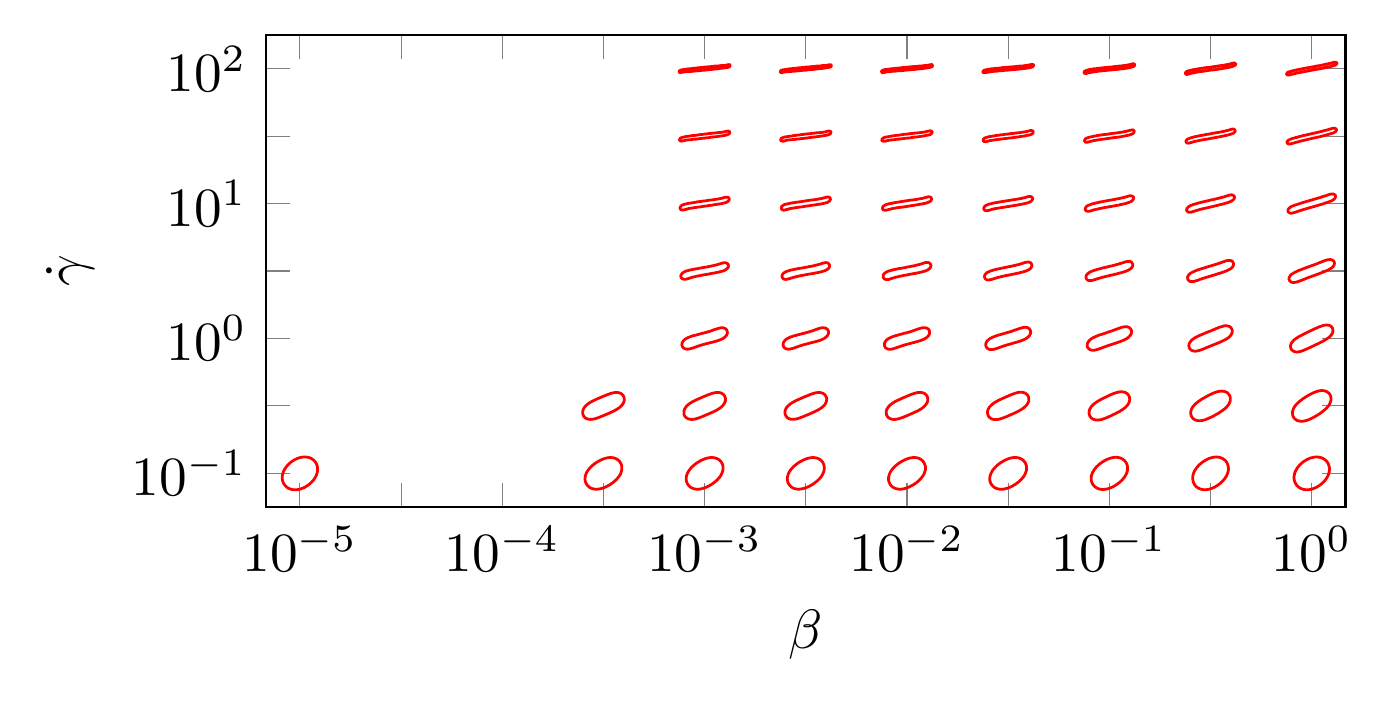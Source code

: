 \begin{tikzpicture}[scale=2.0]

  \begin{axis}[
    axis equal image,
    xmin = 0,
    xmax = 64,
    ymin = 0,
    ymax = 28,
    xtick = {2,8,14,20,26,32,38,44,50,56,62},
    xticklabels = {$10^{-5}$,,$10^{-4}$,,$10^{-3}$,,$10^{-2}$,,
                    $10^{-1}$,,$10^{0}$},
    xlabel = {$\beta$},
    ytick = {2,6,10,14,18,22,26},
    yticklabels = {$10^{-1}$,,$10^{0}$,,$10^{1}$,,$10^2$},
    ylabel = {$\dot{\gamma}$},
  ]

% beta = 1e-5,shear rate = 1e-1
\addplot[red,line width=0.5pt] coordinates{
(2.968e+00,2.586e+00)
(2.957e+00,2.606e+00)
(2.946e+00,2.627e+00)
(2.933e+00,2.647e+00)
(2.918e+00,2.668e+00)
(2.902e+00,2.69e+00)
(2.884e+00,2.712e+00)
(2.864e+00,2.736e+00)
(2.841e+00,2.759e+00)
(2.815e+00,2.783e+00)
(2.787e+00,2.808e+00)
(2.755e+00,2.831e+00)
(2.72e+00,2.855e+00)
(2.682e+00,2.877e+00)
(2.64e+00,2.898e+00)
(2.596e+00,2.917e+00)
(2.548e+00,2.933e+00)
(2.497e+00,2.948e+00)
(2.443e+00,2.959e+00)
(2.387e+00,2.967e+00)
(2.329e+00,2.971e+00)
(2.269e+00,2.972e+00)
(2.208e+00,2.97e+00)
(2.145e+00,2.963e+00)
(2.082e+00,2.952e+00)
(2.018e+00,2.938e+00)
(1.954e+00,2.921e+00)
(1.89e+00,2.899e+00)
(1.827e+00,2.874e+00)
(1.764e+00,2.846e+00)
(1.702e+00,2.816e+00)
(1.642e+00,2.782e+00)
(1.583e+00,2.745e+00)
(1.525e+00,2.706e+00)
(1.469e+00,2.665e+00)
(1.416e+00,2.622e+00)
(1.364e+00,2.576e+00)
(1.315e+00,2.529e+00)
(1.269e+00,2.481e+00)
(1.225e+00,2.43e+00)
(1.184e+00,2.379e+00)
(1.147e+00,2.327e+00)
(1.112e+00,2.275e+00)
(1.081e+00,2.221e+00)
(1.054e+00,2.168e+00)
(1.03e+00,2.115e+00)
(1.009e+00,2.062e+00)
(9.915e-01,2.01e+00)
(9.776e-01,1.96e+00)
(9.67e-01,1.91e+00)
(9.593e-01,1.862e+00)
(9.545e-01,1.816e+00)
(9.523e-01,1.772e+00)
(9.524e-01,1.73e+00)
(9.545e-01,1.69e+00)
(9.583e-01,1.653e+00)
(9.635e-01,1.618e+00)
(9.699e-01,1.586e+00)
(9.772e-01,1.556e+00)
(9.852e-01,1.528e+00)
(9.937e-01,1.502e+00)
(1.003e+00,1.478e+00)
(1.012e+00,1.456e+00)
(1.022e+00,1.435e+00)
(1.032e+00,1.414e+00)
(1.043e+00,1.394e+00)
(1.054e+00,1.373e+00)
(1.067e+00,1.353e+00)
(1.082e+00,1.332e+00)
(1.098e+00,1.31e+00)
(1.116e+00,1.288e+00)
(1.136e+00,1.264e+00)
(1.159e+00,1.241e+00)
(1.185e+00,1.217e+00)
(1.213e+00,1.192e+00)
(1.245e+00,1.169e+00)
(1.28e+00,1.145e+00)
(1.318e+00,1.123e+00)
(1.36e+00,1.102e+00)
(1.404e+00,1.083e+00)
(1.452e+00,1.067e+00)
(1.503e+00,1.052e+00)
(1.557e+00,1.041e+00)
(1.613e+00,1.033e+00)
(1.671e+00,1.029e+00)
(1.731e+00,1.028e+00)
(1.792e+00,1.03e+00)
(1.855e+00,1.037e+00)
(1.918e+00,1.048e+00)
(1.982e+00,1.062e+00)
(2.046e+00,1.079e+00)
(2.11e+00,1.101e+00)
(2.173e+00,1.126e+00)
(2.236e+00,1.153e+00)
(2.298e+00,1.184e+00)
(2.358e+00,1.218e+00)
(2.417e+00,1.255e+00)
(2.475e+00,1.294e+00)
(2.531e+00,1.335e+00)
(2.584e+00,1.378e+00)
(2.636e+00,1.424e+00)
(2.685e+00,1.471e+00)
(2.731e+00,1.52e+00)
(2.775e+00,1.569e+00)
(2.816e+00,1.621e+00)
(2.853e+00,1.673e+00)
(2.888e+00,1.725e+00)
(2.919e+00,1.779e+00)
(2.946e+00,1.832e+00)
(2.97e+00,1.885e+00)
(2.991e+00,1.938e+00)
(3.009e+00,1.99e+00)
(3.022e+00,2.041e+00)
(3.033e+00,2.09e+00)
(3.041e+00,2.138e+00)
(3.046e+00,2.184e+00)
(3.048e+00,2.228e+00)
(3.048e+00,2.27e+00)
(3.046e+00,2.31e+00)
(3.042e+00,2.347e+00)
(3.037e+00,2.382e+00)
(3.03e+00,2.414e+00)
(3.023e+00,2.444e+00)
(3.015e+00,2.472e+00)
(3.006e+00,2.498e+00)
(2.997e+00,2.522e+00)
(2.988e+00,2.544e+00)
(2.978e+00,2.565e+00)
(2.968e+00,2.586e+00)
};



% beta = 1e-3.5,shear rate = 1e-1
\addplot[red,line width=0.5pt] coordinates{
(2.053e+01,1.43e+00)
(2.055e+01,1.444e+00)
(2.057e+01,1.458e+00)
(2.058e+01,1.473e+00)
(2.06e+01,1.489e+00)
(2.062e+01,1.506e+00)
(2.065e+01,1.525e+00)
(2.067e+01,1.545e+00)
(2.07e+01,1.567e+00)
(2.072e+01,1.591e+00)
(2.075e+01,1.617e+00)
(2.078e+01,1.645e+00)
(2.08e+01,1.676e+00)
(2.083e+01,1.709e+00)
(2.086e+01,1.744e+00)
(2.089e+01,1.783e+00)
(2.092e+01,1.824e+00)
(2.095e+01,1.868e+00)
(2.098e+01,1.915e+00)
(2.101e+01,1.965e+00)
(2.103e+01,2.018e+00)
(2.105e+01,2.075e+00)
(2.107e+01,2.134e+00)
(2.108e+01,2.195e+00)
(2.109e+01,2.259e+00)
(2.109e+01,2.324e+00)
(2.109e+01,2.39e+00)
(2.108e+01,2.457e+00)
(2.106e+01,2.522e+00)
(2.103e+01,2.586e+00)
(2.1e+01,2.646e+00)
(2.096e+01,2.703e+00)
(2.091e+01,2.754e+00)
(2.086e+01,2.8e+00)
(2.08e+01,2.839e+00)
(2.074e+01,2.872e+00)
(2.068e+01,2.897e+00)
(2.062e+01,2.917e+00)
(2.055e+01,2.93e+00)
(2.048e+01,2.937e+00)
(2.042e+01,2.94e+00)
(2.035e+01,2.937e+00)
(2.029e+01,2.931e+00)
(2.023e+01,2.922e+00)
(2.017e+01,2.909e+00)
(2.011e+01,2.895e+00)
(2.006e+01,2.879e+00)
(2.001e+01,2.861e+00)
(1.996e+01,2.843e+00)
(1.991e+01,2.823e+00)
(1.987e+01,2.804e+00)
(1.983e+01,2.784e+00)
(1.979e+01,2.764e+00)
(1.975e+01,2.745e+00)
(1.972e+01,2.726e+00)
(1.968e+01,2.707e+00)
(1.965e+01,2.689e+00)
(1.962e+01,2.672e+00)
(1.96e+01,2.656e+00)
(1.957e+01,2.64e+00)
(1.955e+01,2.625e+00)
(1.953e+01,2.611e+00)
(1.951e+01,2.597e+00)
(1.949e+01,2.583e+00)
(1.947e+01,2.57e+00)
(1.945e+01,2.556e+00)
(1.944e+01,2.542e+00)
(1.942e+01,2.527e+00)
(1.94e+01,2.511e+00)
(1.938e+01,2.494e+00)
(1.935e+01,2.475e+00)
(1.933e+01,2.455e+00)
(1.931e+01,2.433e+00)
(1.928e+01,2.409e+00)
(1.925e+01,2.383e+00)
(1.923e+01,2.355e+00)
(1.92e+01,2.324e+00)
(1.917e+01,2.291e+00)
(1.914e+01,2.256e+00)
(1.911e+01,2.217e+00)
(1.908e+01,2.176e+00)
(1.905e+01,2.132e+00)
(1.902e+01,2.085e+00)
(1.899e+01,2.035e+00)
(1.897e+01,1.982e+00)
(1.895e+01,1.925e+00)
(1.893e+01,1.866e+00)
(1.892e+01,1.805e+00)
(1.891e+01,1.741e+00)
(1.891e+01,1.676e+00)
(1.891e+01,1.61e+00)
(1.892e+01,1.543e+00)
(1.894e+01,1.478e+00)
(1.897e+01,1.414e+00)
(1.9e+01,1.354e+00)
(1.904e+01,1.297e+00)
(1.909e+01,1.246e+00)
(1.914e+01,1.2e+00)
(1.919e+01,1.161e+00)
(1.926e+01,1.128e+00)
(1.932e+01,1.103e+00)
(1.938e+01,1.083e+00)
(1.945e+01,1.07e+00)
(1.952e+01,1.063e+00)
(1.958e+01,1.06e+00)
(1.965e+01,1.063e+00)
(1.971e+01,1.069e+00)
(1.977e+01,1.078e+00)
(1.983e+01,1.091e+00)
(1.988e+01,1.105e+00)
(1.994e+01,1.121e+00)
(1.999e+01,1.139e+00)
(2.004e+01,1.157e+00)
(2.009e+01,1.177e+00)
(2.013e+01,1.196e+00)
(2.017e+01,1.216e+00)
(2.021e+01,1.236e+00)
(2.025e+01,1.255e+00)
(2.029e+01,1.274e+00)
(2.032e+01,1.293e+00)
(2.035e+01,1.311e+00)
(2.038e+01,1.328e+00)
(2.04e+01,1.344e+00)
(2.043e+01,1.36e+00)
(2.045e+01,1.375e+00)
(2.047e+01,1.389e+00)
(2.049e+01,1.403e+00)
(2.051e+01,1.417e+00)
(2.053e+01,1.43e+00)
};

% beta = 1e-3.5,shear rate = 1e-0.5
\addplot[red,line width=0.5pt] coordinates{
(2.083e+01,5.817e+00)
(2.084e+01,5.83e+00)
(2.086e+01,5.843e+00)
(2.088e+01,5.856e+00)
(2.091e+01,5.871e+00)
(2.093e+01,5.887e+00)
(2.095e+01,5.905e+00)
(2.097e+01,5.924e+00)
(2.1e+01,5.946e+00)
(2.103e+01,5.969e+00)
(2.105e+01,5.996e+00)
(2.108e+01,6.025e+00)
(2.111e+01,6.057e+00)
(2.113e+01,6.092e+00)
(2.116e+01,6.131e+00)
(2.118e+01,6.174e+00)
(2.12e+01,6.22e+00)
(2.122e+01,6.27e+00)
(2.123e+01,6.324e+00)
(2.123e+01,6.38e+00)
(2.123e+01,6.438e+00)
(2.122e+01,6.497e+00)
(2.12e+01,6.555e+00)
(2.117e+01,6.61e+00)
(2.113e+01,6.66e+00)
(2.108e+01,6.704e+00)
(2.103e+01,6.74e+00)
(2.096e+01,6.767e+00)
(2.09e+01,6.786e+00)
(2.083e+01,6.796e+00)
(2.076e+01,6.799e+00)
(2.069e+01,6.795e+00)
(2.062e+01,6.786e+00)
(2.056e+01,6.772e+00)
(2.049e+01,6.755e+00)
(2.042e+01,6.736e+00)
(2.036e+01,6.714e+00)
(2.029e+01,6.691e+00)
(2.023e+01,6.667e+00)
(2.017e+01,6.642e+00)
(2.011e+01,6.618e+00)
(2.005e+01,6.593e+00)
(1.999e+01,6.569e+00)
(1.993e+01,6.545e+00)
(1.988e+01,6.522e+00)
(1.982e+01,6.499e+00)
(1.977e+01,6.477e+00)
(1.972e+01,6.455e+00)
(1.967e+01,6.434e+00)
(1.963e+01,6.414e+00)
(1.958e+01,6.394e+00)
(1.954e+01,6.375e+00)
(1.95e+01,6.356e+00)
(1.946e+01,6.339e+00)
(1.943e+01,6.321e+00)
(1.939e+01,6.305e+00)
(1.936e+01,6.289e+00)
(1.933e+01,6.274e+00)
(1.931e+01,6.26e+00)
(1.928e+01,6.246e+00)
(1.926e+01,6.232e+00)
(1.923e+01,6.22e+00)
(1.921e+01,6.207e+00)
(1.919e+01,6.195e+00)
(1.917e+01,6.183e+00)
(1.915e+01,6.17e+00)
(1.914e+01,6.157e+00)
(1.911e+01,6.144e+00)
(1.909e+01,6.129e+00)
(1.907e+01,6.113e+00)
(1.905e+01,6.095e+00)
(1.903e+01,6.076e+00)
(1.9e+01,6.054e+00)
(1.897e+01,6.031e+00)
(1.895e+01,6.004e+00)
(1.892e+01,5.975e+00)
(1.889e+01,5.943e+00)
(1.887e+01,5.908e+00)
(1.884e+01,5.869e+00)
(1.882e+01,5.826e+00)
(1.88e+01,5.78e+00)
(1.878e+01,5.73e+00)
(1.877e+01,5.676e+00)
(1.877e+01,5.62e+00)
(1.877e+01,5.562e+00)
(1.878e+01,5.503e+00)
(1.88e+01,5.445e+00)
(1.883e+01,5.39e+00)
(1.887e+01,5.34e+00)
(1.892e+01,5.296e+00)
(1.897e+01,5.26e+00)
(1.904e+01,5.233e+00)
(1.91e+01,5.214e+00)
(1.917e+01,5.204e+00)
(1.924e+01,5.201e+00)
(1.931e+01,5.205e+00)
(1.938e+01,5.214e+00)
(1.944e+01,5.228e+00)
(1.951e+01,5.245e+00)
(1.958e+01,5.264e+00)
(1.964e+01,5.286e+00)
(1.971e+01,5.309e+00)
(1.977e+01,5.333e+00)
(1.983e+01,5.358e+00)
(1.989e+01,5.382e+00)
(1.995e+01,5.407e+00)
(2.001e+01,5.431e+00)
(2.007e+01,5.455e+00)
(2.012e+01,5.478e+00)
(2.018e+01,5.501e+00)
(2.023e+01,5.523e+00)
(2.028e+01,5.545e+00)
(2.033e+01,5.566e+00)
(2.037e+01,5.586e+00)
(2.042e+01,5.606e+00)
(2.046e+01,5.625e+00)
(2.05e+01,5.644e+00)
(2.054e+01,5.661e+00)
(2.057e+01,5.679e+00)
(2.061e+01,5.695e+00)
(2.064e+01,5.711e+00)
(2.067e+01,5.726e+00)
(2.069e+01,5.74e+00)
(2.072e+01,5.754e+00)
(2.074e+01,5.768e+00)
(2.076e+01,5.78e+00)
(2.079e+01,5.793e+00)
(2.081e+01,5.805e+00)
(2.083e+01,5.817e+00)
};


% beta = 1e-3,shear rate = 1e-1
\addplot[red,line width=0.5pt] coordinates{
(2.682e+01,1.691e+00)
(2.683e+01,1.708e+00)
(2.685e+01,1.726e+00)
(2.686e+01,1.745e+00)
(2.688e+01,1.765e+00)
(2.69e+01,1.786e+00)
(2.691e+01,1.81e+00)
(2.693e+01,1.835e+00)
(2.695e+01,1.863e+00)
(2.697e+01,1.893e+00)
(2.699e+01,1.925e+00)
(2.7e+01,1.96e+00)
(2.702e+01,1.998e+00)
(2.704e+01,2.039e+00)
(2.705e+01,2.083e+00)
(2.707e+01,2.129e+00)
(2.708e+01,2.179e+00)
(2.709e+01,2.231e+00)
(2.709e+01,2.285e+00)
(2.709e+01,2.342e+00)
(2.709e+01,2.4e+00)
(2.708e+01,2.459e+00)
(2.706e+01,2.518e+00)
(2.704e+01,2.577e+00)
(2.701e+01,2.634e+00)
(2.697e+01,2.688e+00)
(2.693e+01,2.739e+00)
(2.688e+01,2.785e+00)
(2.683e+01,2.825e+00)
(2.677e+01,2.86e+00)
(2.67e+01,2.889e+00)
(2.664e+01,2.91e+00)
(2.657e+01,2.926e+00)
(2.65e+01,2.936e+00)
(2.643e+01,2.939e+00)
(2.636e+01,2.938e+00)
(2.63e+01,2.932e+00)
(2.623e+01,2.921e+00)
(2.616e+01,2.907e+00)
(2.61e+01,2.89e+00)
(2.603e+01,2.87e+00)
(2.598e+01,2.849e+00)
(2.592e+01,2.825e+00)
(2.586e+01,2.8e+00)
(2.581e+01,2.774e+00)
(2.575e+01,2.747e+00)
(2.571e+01,2.72e+00)
(2.566e+01,2.693e+00)
(2.561e+01,2.665e+00)
(2.557e+01,2.638e+00)
(2.553e+01,2.611e+00)
(2.549e+01,2.584e+00)
(2.546e+01,2.558e+00)
(2.542e+01,2.532e+00)
(2.539e+01,2.507e+00)
(2.536e+01,2.484e+00)
(2.534e+01,2.461e+00)
(2.531e+01,2.439e+00)
(2.529e+01,2.418e+00)
(2.527e+01,2.398e+00)
(2.525e+01,2.379e+00)
(2.523e+01,2.361e+00)
(2.521e+01,2.344e+00)
(2.52e+01,2.326e+00)
(2.518e+01,2.309e+00)
(2.517e+01,2.292e+00)
(2.515e+01,2.274e+00)
(2.514e+01,2.255e+00)
(2.512e+01,2.235e+00)
(2.51e+01,2.214e+00)
(2.509e+01,2.19e+00)
(2.507e+01,2.165e+00)
(2.505e+01,2.138e+00)
(2.503e+01,2.107e+00)
(2.502e+01,2.075e+00)
(2.5e+01,2.04e+00)
(2.498e+01,2.002e+00)
(2.496e+01,1.961e+00)
(2.495e+01,1.917e+00)
(2.493e+01,1.871e+00)
(2.492e+01,1.821e+00)
(2.491e+01,1.769e+00)
(2.491e+01,1.715e+00)
(2.491e+01,1.658e+00)
(2.491e+01,1.6e+00)
(2.492e+01,1.541e+00)
(2.494e+01,1.482e+00)
(2.496e+01,1.423e+00)
(2.499e+01,1.366e+00)
(2.503e+01,1.312e+00)
(2.507e+01,1.261e+00)
(2.512e+01,1.215e+00)
(2.517e+01,1.175e+00)
(2.523e+01,1.14e+00)
(2.53e+01,1.111e+00)
(2.536e+01,1.089e+00)
(2.543e+01,1.074e+00)
(2.55e+01,1.064e+00)
(2.557e+01,1.061e+00)
(2.564e+01,1.062e+00)
(2.571e+01,1.069e+00)
(2.577e+01,1.079e+00)
(2.584e+01,1.093e+00)
(2.59e+01,1.11e+00)
(2.596e+01,1.13e+00)
(2.603e+01,1.151e+00)
(2.608e+01,1.175e+00)
(2.614e+01,1.2e+00)
(2.619e+01,1.226e+00)
(2.625e+01,1.253e+00)
(2.63e+01,1.28e+00)
(2.634e+01,1.307e+00)
(2.639e+01,1.335e+00)
(2.643e+01,1.362e+00)
(2.647e+01,1.389e+00)
(2.651e+01,1.416e+00)
(2.654e+01,1.442e+00)
(2.658e+01,1.468e+00)
(2.661e+01,1.493e+00)
(2.664e+01,1.516e+00)
(2.666e+01,1.539e+00)
(2.669e+01,1.561e+00)
(2.671e+01,1.582e+00)
(2.673e+01,1.602e+00)
(2.675e+01,1.621e+00)
(2.677e+01,1.639e+00)
(2.679e+01,1.657e+00)
(2.68e+01,1.674e+00)
(2.682e+01,1.691e+00)
};

% beta = 1e-3,shear rate = 1e-0.5
\addplot[red,line width=0.5pt] coordinates{
(2.719e+01,6.184e+00)
(2.72e+01,6.205e+00)
(2.72e+01,6.227e+00)
(2.721e+01,6.25e+00)
(2.722e+01,6.274e+00)
(2.723e+01,6.301e+00)
(2.723e+01,6.329e+00)
(2.723e+01,6.36e+00)
(2.724e+01,6.393e+00)
(2.723e+01,6.428e+00)
(2.723e+01,6.465e+00)
(2.722e+01,6.503e+00)
(2.72e+01,6.543e+00)
(2.719e+01,6.583e+00)
(2.716e+01,6.622e+00)
(2.713e+01,6.66e+00)
(2.709e+01,6.694e+00)
(2.705e+01,6.725e+00)
(2.7e+01,6.752e+00)
(2.695e+01,6.772e+00)
(2.689e+01,6.787e+00)
(2.683e+01,6.796e+00)
(2.677e+01,6.8e+00)
(2.671e+01,6.797e+00)
(2.665e+01,6.79e+00)
(2.658e+01,6.779e+00)
(2.652e+01,6.764e+00)
(2.645e+01,6.745e+00)
(2.639e+01,6.725e+00)
(2.632e+01,6.702e+00)
(2.626e+01,6.678e+00)
(2.619e+01,6.653e+00)
(2.613e+01,6.627e+00)
(2.607e+01,6.6e+00)
(2.6e+01,6.574e+00)
(2.594e+01,6.547e+00)
(2.587e+01,6.52e+00)
(2.581e+01,6.494e+00)
(2.575e+01,6.467e+00)
(2.569e+01,6.441e+00)
(2.563e+01,6.415e+00)
(2.557e+01,6.388e+00)
(2.551e+01,6.362e+00)
(2.546e+01,6.336e+00)
(2.54e+01,6.31e+00)
(2.535e+01,6.283e+00)
(2.53e+01,6.257e+00)
(2.525e+01,6.23e+00)
(2.521e+01,6.204e+00)
(2.517e+01,6.177e+00)
(2.512e+01,6.15e+00)
(2.509e+01,6.123e+00)
(2.505e+01,6.096e+00)
(2.502e+01,6.07e+00)
(2.499e+01,6.043e+00)
(2.496e+01,6.018e+00)
(2.494e+01,5.992e+00)
(2.491e+01,5.968e+00)
(2.49e+01,5.944e+00)
(2.488e+01,5.921e+00)
(2.486e+01,5.899e+00)
(2.485e+01,5.878e+00)
(2.484e+01,5.857e+00)
(2.482e+01,5.836e+00)
(2.481e+01,5.816e+00)
(2.481e+01,5.795e+00)
(2.48e+01,5.773e+00)
(2.479e+01,5.75e+00)
(2.478e+01,5.726e+00)
(2.478e+01,5.699e+00)
(2.477e+01,5.671e+00)
(2.477e+01,5.64e+00)
(2.477e+01,5.607e+00)
(2.477e+01,5.572e+00)
(2.477e+01,5.535e+00)
(2.478e+01,5.497e+00)
(2.479e+01,5.457e+00)
(2.481e+01,5.417e+00)
(2.484e+01,5.378e+00)
(2.487e+01,5.34e+00)
(2.491e+01,5.306e+00)
(2.495e+01,5.275e+00)
(2.5e+01,5.248e+00)
(2.505e+01,5.228e+00)
(2.511e+01,5.213e+00)
(2.517e+01,5.204e+00)
(2.523e+01,5.2e+00)
(2.529e+01,5.203e+00)
(2.535e+01,5.21e+00)
(2.542e+01,5.221e+00)
(2.548e+01,5.236e+00)
(2.555e+01,5.255e+00)
(2.561e+01,5.275e+00)
(2.568e+01,5.298e+00)
(2.574e+01,5.322e+00)
(2.581e+01,5.347e+00)
(2.587e+01,5.373e+00)
(2.594e+01,5.4e+00)
(2.6e+01,5.426e+00)
(2.606e+01,5.453e+00)
(2.613e+01,5.48e+00)
(2.619e+01,5.506e+00)
(2.625e+01,5.533e+00)
(2.631e+01,5.559e+00)
(2.637e+01,5.585e+00)
(2.643e+01,5.612e+00)
(2.649e+01,5.638e+00)
(2.654e+01,5.664e+00)
(2.66e+01,5.69e+00)
(2.665e+01,5.717e+00)
(2.67e+01,5.743e+00)
(2.675e+01,5.77e+00)
(2.679e+01,5.796e+00)
(2.683e+01,5.823e+00)
(2.688e+01,5.85e+00)
(2.691e+01,5.877e+00)
(2.695e+01,5.904e+00)
(2.698e+01,5.93e+00)
(2.701e+01,5.957e+00)
(2.704e+01,5.982e+00)
(2.706e+01,6.008e+00)
(2.708e+01,6.032e+00)
(2.71e+01,6.056e+00)
(2.712e+01,6.079e+00)
(2.714e+01,6.101e+00)
(2.715e+01,6.122e+00)
(2.716e+01,6.143e+00)
(2.717e+01,6.164e+00)
(2.719e+01,6.184e+00)
};

% beta = 1e-3,shear rate = 1e0
\addplot[red,line width=0.5pt] coordinates{
(2.545e+01,1.02e+01)
(2.543e+01,1.019e+01)
(2.541e+01,1.018e+01)
(2.538e+01,1.018e+01)
(2.536e+01,1.017e+01)
(2.533e+01,1.016e+01)
(2.53e+01,1.016e+01)
(2.527e+01,1.015e+01)
(2.524e+01,1.014e+01)
(2.521e+01,1.013e+01)
(2.517e+01,1.011e+01)
(2.514e+01,1.01e+01)
(2.51e+01,1.009e+01)
(2.506e+01,1.007e+01)
(2.501e+01,1.005e+01)
(2.497e+01,1.003e+01)
(2.493e+01,1.001e+01)
(2.488e+01,9.979e+00)
(2.483e+01,9.948e+00)
(2.479e+01,9.912e+00)
(2.475e+01,9.87e+00)
(2.471e+01,9.823e+00)
(2.468e+01,9.769e+00)
(2.466e+01,9.71e+00)
(2.465e+01,9.647e+00)
(2.466e+01,9.582e+00)
(2.468e+01,9.519e+00)
(2.472e+01,9.464e+00)
(2.477e+01,9.42e+00)
(2.483e+01,9.389e+00)
(2.49e+01,9.372e+00)
(2.497e+01,9.366e+00)
(2.504e+01,9.37e+00)
(2.511e+01,9.381e+00)
(2.517e+01,9.398e+00)
(2.524e+01,9.417e+00)
(2.53e+01,9.438e+00)
(2.537e+01,9.461e+00)
(2.543e+01,9.483e+00)
(2.55e+01,9.505e+00)
(2.556e+01,9.527e+00)
(2.562e+01,9.547e+00)
(2.568e+01,9.567e+00)
(2.574e+01,9.586e+00)
(2.579e+01,9.604e+00)
(2.585e+01,9.62e+00)
(2.59e+01,9.636e+00)
(2.596e+01,9.651e+00)
(2.601e+01,9.665e+00)
(2.606e+01,9.678e+00)
(2.61e+01,9.69e+00)
(2.615e+01,9.702e+00)
(2.619e+01,9.713e+00)
(2.623e+01,9.723e+00)
(2.627e+01,9.733e+00)
(2.631e+01,9.742e+00)
(2.634e+01,9.75e+00)
(2.637e+01,9.758e+00)
(2.64e+01,9.766e+00)
(2.643e+01,9.773e+00)
(2.646e+01,9.78e+00)
(2.648e+01,9.786e+00)
(2.651e+01,9.792e+00)
(2.653e+01,9.798e+00)
(2.655e+01,9.804e+00)
(2.657e+01,9.81e+00)
(2.659e+01,9.816e+00)
(2.662e+01,9.822e+00)
(2.664e+01,9.829e+00)
(2.667e+01,9.836e+00)
(2.67e+01,9.845e+00)
(2.673e+01,9.853e+00)
(2.676e+01,9.863e+00)
(2.679e+01,9.874e+00)
(2.683e+01,9.886e+00)
(2.686e+01,9.899e+00)
(2.69e+01,9.914e+00)
(2.694e+01,9.93e+00)
(2.699e+01,9.949e+00)
(2.703e+01,9.97e+00)
(2.708e+01,9.994e+00)
(2.712e+01,1.002e+01)
(2.716e+01,1.005e+01)
(2.721e+01,1.009e+01)
(2.725e+01,1.013e+01)
(2.729e+01,1.018e+01)
(2.732e+01,1.023e+01)
(2.734e+01,1.029e+01)
(2.735e+01,1.035e+01)
(2.734e+01,1.042e+01)
(2.732e+01,1.048e+01)
(2.728e+01,1.054e+01)
(2.723e+01,1.058e+01)
(2.717e+01,1.061e+01)
(2.71e+01,1.063e+01)
(2.703e+01,1.063e+01)
(2.696e+01,1.063e+01)
(2.689e+01,1.062e+01)
(2.683e+01,1.06e+01)
(2.676e+01,1.058e+01)
(2.67e+01,1.056e+01)
(2.663e+01,1.054e+01)
(2.657e+01,1.052e+01)
(2.651e+01,1.05e+01)
(2.644e+01,1.047e+01)
(2.638e+01,1.045e+01)
(2.632e+01,1.043e+01)
(2.626e+01,1.041e+01)
(2.621e+01,1.04e+01)
(2.615e+01,1.038e+01)
(2.61e+01,1.036e+01)
(2.604e+01,1.035e+01)
(2.599e+01,1.034e+01)
(2.594e+01,1.032e+01)
(2.59e+01,1.031e+01)
(2.585e+01,1.03e+01)
(2.581e+01,1.029e+01)
(2.577e+01,1.028e+01)
(2.573e+01,1.027e+01)
(2.569e+01,1.026e+01)
(2.566e+01,1.025e+01)
(2.563e+01,1.024e+01)
(2.56e+01,1.023e+01)
(2.557e+01,1.023e+01)
(2.554e+01,1.022e+01)
(2.552e+01,1.021e+01)
(2.55e+01,1.021e+01)
(2.547e+01,1.02e+01)
(2.545e+01,1.02e+01)
};

% beta = 1e-3,shear rate = 1e0.5
\addplot[red,line width=0.5pt] coordinates{
(2.512e+01,1.405e+01)
(2.51e+01,1.405e+01)
(2.507e+01,1.404e+01)
(2.505e+01,1.404e+01)
(2.502e+01,1.403e+01)
(2.5e+01,1.402e+01)
(2.497e+01,1.402e+01)
(2.494e+01,1.401e+01)
(2.491e+01,1.4e+01)
(2.488e+01,1.399e+01)
(2.484e+01,1.397e+01)
(2.481e+01,1.395e+01)
(2.477e+01,1.394e+01)
(2.473e+01,1.391e+01)
(2.47e+01,1.389e+01)
(2.466e+01,1.385e+01)
(2.463e+01,1.381e+01)
(2.46e+01,1.377e+01)
(2.459e+01,1.371e+01)
(2.459e+01,1.366e+01)
(2.461e+01,1.361e+01)
(2.465e+01,1.356e+01)
(2.47e+01,1.353e+01)
(2.476e+01,1.351e+01)
(2.482e+01,1.351e+01)
(2.489e+01,1.351e+01)
(2.495e+01,1.353e+01)
(2.502e+01,1.355e+01)
(2.508e+01,1.357e+01)
(2.515e+01,1.359e+01)
(2.521e+01,1.361e+01)
(2.528e+01,1.363e+01)
(2.535e+01,1.365e+01)
(2.541e+01,1.366e+01)
(2.548e+01,1.368e+01)
(2.555e+01,1.369e+01)
(2.561e+01,1.371e+01)
(2.568e+01,1.372e+01)
(2.575e+01,1.373e+01)
(2.581e+01,1.375e+01)
(2.587e+01,1.376e+01)
(2.594e+01,1.377e+01)
(2.6e+01,1.378e+01)
(2.606e+01,1.379e+01)
(2.612e+01,1.38e+01)
(2.618e+01,1.381e+01)
(2.623e+01,1.382e+01)
(2.628e+01,1.383e+01)
(2.634e+01,1.384e+01)
(2.639e+01,1.385e+01)
(2.643e+01,1.386e+01)
(2.648e+01,1.387e+01)
(2.652e+01,1.387e+01)
(2.656e+01,1.388e+01)
(2.66e+01,1.389e+01)
(2.664e+01,1.389e+01)
(2.667e+01,1.39e+01)
(2.67e+01,1.391e+01)
(2.673e+01,1.391e+01)
(2.676e+01,1.392e+01)
(2.679e+01,1.393e+01)
(2.681e+01,1.393e+01)
(2.684e+01,1.394e+01)
(2.686e+01,1.394e+01)
(2.688e+01,1.395e+01)
(2.691e+01,1.395e+01)
(2.693e+01,1.396e+01)
(2.695e+01,1.396e+01)
(2.697e+01,1.397e+01)
(2.7e+01,1.398e+01)
(2.703e+01,1.398e+01)
(2.706e+01,1.399e+01)
(2.709e+01,1.4e+01)
(2.712e+01,1.401e+01)
(2.716e+01,1.403e+01)
(2.719e+01,1.405e+01)
(2.723e+01,1.406e+01)
(2.727e+01,1.409e+01)
(2.73e+01,1.411e+01)
(2.734e+01,1.415e+01)
(2.737e+01,1.419e+01)
(2.74e+01,1.423e+01)
(2.741e+01,1.429e+01)
(2.741e+01,1.434e+01)
(2.739e+01,1.44e+01)
(2.735e+01,1.444e+01)
(2.73e+01,1.447e+01)
(2.724e+01,1.449e+01)
(2.717e+01,1.449e+01)
(2.711e+01,1.448e+01)
(2.705e+01,1.447e+01)
(2.698e+01,1.445e+01)
(2.692e+01,1.443e+01)
(2.685e+01,1.441e+01)
(2.679e+01,1.439e+01)
(2.672e+01,1.437e+01)
(2.665e+01,1.435e+01)
(2.659e+01,1.434e+01)
(2.652e+01,1.432e+01)
(2.645e+01,1.431e+01)
(2.639e+01,1.429e+01)
(2.632e+01,1.428e+01)
(2.625e+01,1.427e+01)
(2.619e+01,1.425e+01)
(2.612e+01,1.424e+01)
(2.606e+01,1.423e+01)
(2.6e+01,1.422e+01)
(2.594e+01,1.421e+01)
(2.588e+01,1.42e+01)
(2.583e+01,1.419e+01)
(2.577e+01,1.418e+01)
(2.572e+01,1.417e+01)
(2.566e+01,1.416e+01)
(2.561e+01,1.415e+01)
(2.557e+01,1.414e+01)
(2.552e+01,1.413e+01)
(2.548e+01,1.413e+01)
(2.544e+01,1.412e+01)
(2.54e+01,1.411e+01)
(2.536e+01,1.411e+01)
(2.533e+01,1.41e+01)
(2.53e+01,1.409e+01)
(2.527e+01,1.409e+01)
(2.524e+01,1.408e+01)
(2.521e+01,1.407e+01)
(2.519e+01,1.407e+01)
(2.516e+01,1.406e+01)
(2.514e+01,1.406e+01)
(2.512e+01,1.405e+01)
};

% beta = 1e-3,shear rate = 1e1
\addplot[red,line width=0.5pt] coordinates{
(2.711e+01,1.834e+01)
(2.708e+01,1.833e+01)
(2.706e+01,1.833e+01)
(2.704e+01,1.832e+01)
(2.701e+01,1.832e+01)
(2.699e+01,1.831e+01)
(2.696e+01,1.83e+01)
(2.693e+01,1.83e+01)
(2.69e+01,1.829e+01)
(2.686e+01,1.828e+01)
(2.683e+01,1.828e+01)
(2.679e+01,1.827e+01)
(2.675e+01,1.826e+01)
(2.67e+01,1.825e+01)
(2.666e+01,1.825e+01)
(2.661e+01,1.824e+01)
(2.656e+01,1.823e+01)
(2.651e+01,1.823e+01)
(2.646e+01,1.822e+01)
(2.64e+01,1.821e+01)
(2.634e+01,1.821e+01)
(2.628e+01,1.82e+01)
(2.622e+01,1.819e+01)
(2.616e+01,1.818e+01)
(2.61e+01,1.817e+01)
(2.603e+01,1.816e+01)
(2.597e+01,1.815e+01)
(2.59e+01,1.815e+01)
(2.583e+01,1.813e+01)
(2.577e+01,1.812e+01)
(2.57e+01,1.812e+01)
(2.563e+01,1.81e+01)
(2.556e+01,1.81e+01)
(2.55e+01,1.808e+01)
(2.543e+01,1.807e+01)
(2.536e+01,1.806e+01)
(2.529e+01,1.805e+01)
(2.523e+01,1.804e+01)
(2.516e+01,1.803e+01)
(2.51e+01,1.802e+01)
(2.503e+01,1.801e+01)
(2.497e+01,1.8e+01)
(2.491e+01,1.798e+01)
(2.485e+01,1.797e+01)
(2.479e+01,1.795e+01)
(2.474e+01,1.794e+01)
(2.469e+01,1.791e+01)
(2.464e+01,1.789e+01)
(2.46e+01,1.786e+01)
(2.457e+01,1.782e+01)
(2.455e+01,1.777e+01)
(2.454e+01,1.773e+01)
(2.456e+01,1.768e+01)
(2.458e+01,1.765e+01)
(2.462e+01,1.763e+01)
(2.465e+01,1.762e+01)
(2.469e+01,1.762e+01)
(2.472e+01,1.762e+01)
(2.475e+01,1.762e+01)
(2.478e+01,1.763e+01)
(2.48e+01,1.763e+01)
(2.483e+01,1.764e+01)
(2.485e+01,1.764e+01)
(2.487e+01,1.765e+01)
(2.49e+01,1.766e+01)
(2.492e+01,1.766e+01)
(2.494e+01,1.767e+01)
(2.496e+01,1.768e+01)
(2.499e+01,1.768e+01)
(2.501e+01,1.769e+01)
(2.504e+01,1.77e+01)
(2.507e+01,1.77e+01)
(2.51e+01,1.771e+01)
(2.514e+01,1.772e+01)
(2.517e+01,1.772e+01)
(2.521e+01,1.773e+01)
(2.525e+01,1.774e+01)
(2.53e+01,1.774e+01)
(2.534e+01,1.775e+01)
(2.539e+01,1.776e+01)
(2.544e+01,1.776e+01)
(2.549e+01,1.777e+01)
(2.554e+01,1.778e+01)
(2.56e+01,1.779e+01)
(2.566e+01,1.779e+01)
(2.572e+01,1.78e+01)
(2.578e+01,1.781e+01)
(2.584e+01,1.782e+01)
(2.59e+01,1.783e+01)
(2.597e+01,1.784e+01)
(2.603e+01,1.785e+01)
(2.61e+01,1.786e+01)
(2.616e+01,1.786e+01)
(2.623e+01,1.788e+01)
(2.63e+01,1.788e+01)
(2.637e+01,1.79e+01)
(2.644e+01,1.79e+01)
(2.65e+01,1.792e+01)
(2.657e+01,1.793e+01)
(2.664e+01,1.794e+01)
(2.671e+01,1.795e+01)
(2.677e+01,1.796e+01)
(2.684e+01,1.797e+01)
(2.69e+01,1.798e+01)
(2.697e+01,1.799e+01)
(2.703e+01,1.8e+01)
(2.709e+01,1.802e+01)
(2.715e+01,1.803e+01)
(2.721e+01,1.805e+01)
(2.726e+01,1.806e+01)
(2.732e+01,1.809e+01)
(2.736e+01,1.811e+01)
(2.74e+01,1.815e+01)
(2.744e+01,1.818e+01)
(2.745e+01,1.823e+01)
(2.746e+01,1.827e+01)
(2.744e+01,1.832e+01)
(2.742e+01,1.835e+01)
(2.738e+01,1.837e+01)
(2.735e+01,1.838e+01)
(2.731e+01,1.838e+01)
(2.728e+01,1.838e+01)
(2.725e+01,1.838e+01)
(2.722e+01,1.837e+01)
(2.72e+01,1.837e+01)
(2.717e+01,1.836e+01)
(2.715e+01,1.835e+01)
(2.713e+01,1.835e+01)
(2.711e+01,1.834e+01)
};

% beta = 1e-3,shear rate = 1e1.5
\addplot[red,line width=0.5pt] coordinates{
(2.517e+01,2.179e+01)
(2.519e+01,2.179e+01)
(2.522e+01,2.18e+01)
(2.524e+01,2.18e+01)
(2.526e+01,2.18e+01)
(2.529e+01,2.18e+01)
(2.532e+01,2.181e+01)
(2.535e+01,2.181e+01)
(2.538e+01,2.181e+01)
(2.542e+01,2.182e+01)
(2.545e+01,2.182e+01)
(2.549e+01,2.182e+01)
(2.554e+01,2.183e+01)
(2.558e+01,2.183e+01)
(2.562e+01,2.184e+01)
(2.567e+01,2.184e+01)
(2.572e+01,2.185e+01)
(2.577e+01,2.186e+01)
(2.583e+01,2.186e+01)
(2.588e+01,2.187e+01)
(2.594e+01,2.188e+01)
(2.6e+01,2.188e+01)
(2.606e+01,2.189e+01)
(2.612e+01,2.19e+01)
(2.619e+01,2.19e+01)
(2.625e+01,2.191e+01)
(2.631e+01,2.192e+01)
(2.638e+01,2.193e+01)
(2.645e+01,2.194e+01)
(2.652e+01,2.195e+01)
(2.658e+01,2.196e+01)
(2.665e+01,2.196e+01)
(2.672e+01,2.197e+01)
(2.679e+01,2.198e+01)
(2.686e+01,2.199e+01)
(2.692e+01,2.2e+01)
(2.699e+01,2.201e+01)
(2.706e+01,2.202e+01)
(2.712e+01,2.203e+01)
(2.719e+01,2.204e+01)
(2.725e+01,2.206e+01)
(2.731e+01,2.207e+01)
(2.737e+01,2.209e+01)
(2.743e+01,2.212e+01)
(2.747e+01,2.216e+01)
(2.749e+01,2.221e+01)
(2.747e+01,2.227e+01)
(2.743e+01,2.229e+01)
(2.738e+01,2.23e+01)
(2.733e+01,2.229e+01)
(2.728e+01,2.228e+01)
(2.724e+01,2.227e+01)
(2.719e+01,2.226e+01)
(2.715e+01,2.225e+01)
(2.711e+01,2.224e+01)
(2.708e+01,2.224e+01)
(2.704e+01,2.223e+01)
(2.701e+01,2.223e+01)
(2.698e+01,2.222e+01)
(2.695e+01,2.222e+01)
(2.692e+01,2.222e+01)
(2.69e+01,2.222e+01)
(2.688e+01,2.221e+01)
(2.685e+01,2.221e+01)
(2.683e+01,2.221e+01)
(2.681e+01,2.221e+01)
(2.679e+01,2.22e+01)
(2.676e+01,2.22e+01)
(2.674e+01,2.22e+01)
(2.671e+01,2.22e+01)
(2.668e+01,2.219e+01)
(2.665e+01,2.219e+01)
(2.662e+01,2.219e+01)
(2.658e+01,2.218e+01)
(2.655e+01,2.218e+01)
(2.651e+01,2.218e+01)
(2.647e+01,2.217e+01)
(2.642e+01,2.217e+01)
(2.638e+01,2.216e+01)
(2.633e+01,2.216e+01)
(2.628e+01,2.215e+01)
(2.623e+01,2.215e+01)
(2.617e+01,2.214e+01)
(2.612e+01,2.213e+01)
(2.606e+01,2.212e+01)
(2.6e+01,2.212e+01)
(2.594e+01,2.211e+01)
(2.588e+01,2.21e+01)
(2.581e+01,2.21e+01)
(2.575e+01,2.209e+01)
(2.568e+01,2.208e+01)
(2.562e+01,2.207e+01)
(2.555e+01,2.206e+01)
(2.548e+01,2.205e+01)
(2.542e+01,2.204e+01)
(2.535e+01,2.204e+01)
(2.528e+01,2.203e+01)
(2.521e+01,2.202e+01)
(2.514e+01,2.201e+01)
(2.508e+01,2.2e+01)
(2.501e+01,2.199e+01)
(2.494e+01,2.198e+01)
(2.488e+01,2.197e+01)
(2.481e+01,2.196e+01)
(2.475e+01,2.194e+01)
(2.469e+01,2.193e+01)
(2.463e+01,2.191e+01)
(2.457e+01,2.188e+01)
(2.453e+01,2.184e+01)
(2.451e+01,2.179e+01)
(2.453e+01,2.174e+01)
(2.457e+01,2.171e+01)
(2.462e+01,2.17e+01)
(2.467e+01,2.171e+01)
(2.472e+01,2.172e+01)
(2.476e+01,2.173e+01)
(2.481e+01,2.174e+01)
(2.485e+01,2.175e+01)
(2.489e+01,2.176e+01)
(2.492e+01,2.176e+01)
(2.496e+01,2.177e+01)
(2.499e+01,2.177e+01)
(2.502e+01,2.178e+01)
(2.505e+01,2.178e+01)
(2.507e+01,2.178e+01)
(2.51e+01,2.178e+01)
(2.512e+01,2.179e+01)
(2.515e+01,2.179e+01)
(2.517e+01,2.179e+01)
};

% beta = 1e-3,shear rate = 1e2
\addplot[red,line width=0.5pt] coordinates{
(2.742e+01,2.623e+01)
(2.74e+01,2.623e+01)
(2.737e+01,2.623e+01)
(2.735e+01,2.622e+01)
(2.733e+01,2.621e+01)
(2.73e+01,2.621e+01)
(2.727e+01,2.62e+01)
(2.724e+01,2.62e+01)
(2.721e+01,2.62e+01)
(2.717e+01,2.619e+01)
(2.714e+01,2.619e+01)
(2.71e+01,2.619e+01)
(2.706e+01,2.618e+01)
(2.701e+01,2.618e+01)
(2.697e+01,2.618e+01)
(2.692e+01,2.617e+01)
(2.687e+01,2.617e+01)
(2.682e+01,2.616e+01)
(2.676e+01,2.616e+01)
(2.671e+01,2.616e+01)
(2.665e+01,2.615e+01)
(2.659e+01,2.615e+01)
(2.653e+01,2.614e+01)
(2.647e+01,2.613e+01)
(2.64e+01,2.613e+01)
(2.634e+01,2.612e+01)
(2.627e+01,2.611e+01)
(2.621e+01,2.611e+01)
(2.614e+01,2.61e+01)
(2.607e+01,2.61e+01)
(2.6e+01,2.609e+01)
(2.594e+01,2.608e+01)
(2.587e+01,2.607e+01)
(2.58e+01,2.607e+01)
(2.573e+01,2.606e+01)
(2.566e+01,2.605e+01)
(2.559e+01,2.605e+01)
(2.553e+01,2.604e+01)
(2.546e+01,2.603e+01)
(2.54e+01,2.603e+01)
(2.533e+01,2.602e+01)
(2.527e+01,2.601e+01)
(2.521e+01,2.6e+01)
(2.515e+01,2.6e+01)
(2.509e+01,2.599e+01)
(2.503e+01,2.598e+01)
(2.497e+01,2.598e+01)
(2.492e+01,2.597e+01)
(2.487e+01,2.596e+01)
(2.482e+01,2.595e+01)
(2.477e+01,2.595e+01)
(2.473e+01,2.594e+01)
(2.468e+01,2.593e+01)
(2.464e+01,2.593e+01)
(2.46e+01,2.592e+01)
(2.457e+01,2.591e+01)
(2.454e+01,2.589e+01)
(2.451e+01,2.587e+01)
(2.449e+01,2.585e+01)
(2.449e+01,2.582e+01)
(2.45e+01,2.579e+01)
(2.451e+01,2.578e+01)
(2.453e+01,2.577e+01)
(2.456e+01,2.576e+01)
(2.458e+01,2.576e+01)
(2.46e+01,2.577e+01)
(2.462e+01,2.578e+01)
(2.465e+01,2.578e+01)
(2.467e+01,2.579e+01)
(2.47e+01,2.579e+01)
(2.473e+01,2.58e+01)
(2.476e+01,2.58e+01)
(2.479e+01,2.58e+01)
(2.482e+01,2.581e+01)
(2.486e+01,2.581e+01)
(2.49e+01,2.581e+01)
(2.494e+01,2.582e+01)
(2.499e+01,2.582e+01)
(2.503e+01,2.582e+01)
(2.508e+01,2.583e+01)
(2.513e+01,2.583e+01)
(2.518e+01,2.583e+01)
(2.524e+01,2.584e+01)
(2.529e+01,2.584e+01)
(2.535e+01,2.585e+01)
(2.541e+01,2.586e+01)
(2.547e+01,2.586e+01)
(2.553e+01,2.587e+01)
(2.56e+01,2.587e+01)
(2.566e+01,2.588e+01)
(2.573e+01,2.588e+01)
(2.579e+01,2.589e+01)
(2.586e+01,2.59e+01)
(2.593e+01,2.59e+01)
(2.6e+01,2.591e+01)
(2.606e+01,2.592e+01)
(2.613e+01,2.592e+01)
(2.62e+01,2.593e+01)
(2.627e+01,2.594e+01)
(2.634e+01,2.595e+01)
(2.64e+01,2.595e+01)
(2.647e+01,2.596e+01)
(2.654e+01,2.597e+01)
(2.66e+01,2.598e+01)
(2.667e+01,2.598e+01)
(2.673e+01,2.599e+01)
(2.679e+01,2.6e+01)
(2.685e+01,2.6e+01)
(2.691e+01,2.601e+01)
(2.697e+01,2.602e+01)
(2.703e+01,2.603e+01)
(2.708e+01,2.603e+01)
(2.713e+01,2.604e+01)
(2.718e+01,2.605e+01)
(2.723e+01,2.605e+01)
(2.728e+01,2.606e+01)
(2.732e+01,2.607e+01)
(2.736e+01,2.607e+01)
(2.74e+01,2.608e+01)
(2.743e+01,2.609e+01)
(2.747e+01,2.611e+01)
(2.749e+01,2.613e+01)
(2.751e+01,2.615e+01)
(2.751e+01,2.618e+01)
(2.751e+01,2.621e+01)
(2.749e+01,2.623e+01)
(2.747e+01,2.623e+01)
(2.744e+01,2.624e+01)
(2.742e+01,2.623e+01)
};

% beta = 1e-2.5,shear rate = 1e-1
\addplot[red,line width=0.5pt] coordinates{
(3.165e+01,2.685e+00)
(3.163e+01,2.673e+00)
(3.162e+01,2.661e+00)
(3.159e+01,2.648e+00)
(3.157e+01,2.634e+00)
(3.155e+01,2.619e+00)
(3.153e+01,2.603e+00)
(3.15e+01,2.585e+00)
(3.147e+01,2.566e+00)
(3.145e+01,2.545e+00)
(3.142e+01,2.522e+00)
(3.139e+01,2.497e+00)
(3.135e+01,2.47e+00)
(3.132e+01,2.442e+00)
(3.128e+01,2.41e+00)
(3.125e+01,2.377e+00)
(3.122e+01,2.341e+00)
(3.118e+01,2.302e+00)
(3.114e+01,2.26e+00)
(3.111e+01,2.216e+00)
(3.107e+01,2.169e+00)
(3.104e+01,2.119e+00)
(3.101e+01,2.066e+00)
(3.098e+01,2.009e+00)
(3.096e+01,1.95e+00)
(3.094e+01,1.888e+00)
(3.092e+01,1.824e+00)
(3.091e+01,1.757e+00)
(3.09e+01,1.69e+00)
(3.091e+01,1.621e+00)
(3.092e+01,1.553e+00)
(3.093e+01,1.486e+00)
(3.096e+01,1.421e+00)
(3.099e+01,1.359e+00)
(3.103e+01,1.303e+00)
(3.108e+01,1.251e+00)
(3.113e+01,1.206e+00)
(3.118e+01,1.166e+00)
(3.124e+01,1.134e+00)
(3.13e+01,1.108e+00)
(3.137e+01,1.089e+00)
(3.143e+01,1.075e+00)
(3.149e+01,1.067e+00)
(3.155e+01,1.063e+00)
(3.161e+01,1.064e+00)
(3.167e+01,1.068e+00)
(3.173e+01,1.075e+00)
(3.178e+01,1.084e+00)
(3.183e+01,1.096e+00)
(3.188e+01,1.109e+00)
(3.193e+01,1.123e+00)
(3.197e+01,1.137e+00)
(3.201e+01,1.152e+00)
(3.205e+01,1.168e+00)
(3.209e+01,1.183e+00)
(3.212e+01,1.198e+00)
(3.216e+01,1.213e+00)
(3.219e+01,1.227e+00)
(3.221e+01,1.241e+00)
(3.224e+01,1.255e+00)
(3.226e+01,1.267e+00)
(3.228e+01,1.28e+00)
(3.231e+01,1.292e+00)
(3.233e+01,1.303e+00)
(3.235e+01,1.315e+00)
(3.236e+01,1.327e+00)
(3.239e+01,1.339e+00)
(3.241e+01,1.352e+00)
(3.243e+01,1.366e+00)
(3.245e+01,1.381e+00)
(3.247e+01,1.397e+00)
(3.25e+01,1.415e+00)
(3.253e+01,1.434e+00)
(3.255e+01,1.455e+00)
(3.258e+01,1.478e+00)
(3.261e+01,1.503e+00)
(3.265e+01,1.53e+00)
(3.268e+01,1.558e+00)
(3.272e+01,1.59e+00)
(3.275e+01,1.623e+00)
(3.279e+01,1.659e+00)
(3.282e+01,1.698e+00)
(3.286e+01,1.74e+00)
(3.289e+01,1.784e+00)
(3.293e+01,1.831e+00)
(3.296e+01,1.881e+00)
(3.299e+01,1.934e+00)
(3.302e+01,1.991e+00)
(3.304e+01,2.05e+00)
(3.307e+01,2.112e+00)
(3.308e+01,2.176e+00)
(3.309e+01,2.243e+00)
(3.31e+01,2.31e+00)
(3.309e+01,2.379e+00)
(3.308e+01,2.447e+00)
(3.307e+01,2.514e+00)
(3.304e+01,2.579e+00)
(3.301e+01,2.64e+00)
(3.297e+01,2.697e+00)
(3.292e+01,2.749e+00)
(3.287e+01,2.795e+00)
(3.282e+01,2.834e+00)
(3.276e+01,2.866e+00)
(3.27e+01,2.892e+00)
(3.263e+01,2.912e+00)
(3.257e+01,2.925e+00)
(3.251e+01,2.933e+00)
(3.245e+01,2.937e+00)
(3.239e+01,2.936e+00)
(3.233e+01,2.932e+00)
(3.227e+01,2.925e+00)
(3.222e+01,2.916e+00)
(3.217e+01,2.904e+00)
(3.212e+01,2.892e+00)
(3.207e+01,2.877e+00)
(3.203e+01,2.863e+00)
(3.199e+01,2.848e+00)
(3.195e+01,2.832e+00)
(3.191e+01,2.817e+00)
(3.188e+01,2.802e+00)
(3.184e+01,2.787e+00)
(3.182e+01,2.773e+00)
(3.179e+01,2.759e+00)
(3.176e+01,2.745e+00)
(3.174e+01,2.733e+00)
(3.172e+01,2.72e+00)
(3.17e+01,2.708e+00)
(3.167e+01,2.697e+00)
(3.165e+01,2.685e+00)
};

% beta = 1e-2.5,shear rate = 1e-0.5
\addplot[red,line width=0.5pt] coordinates{
(3.312e+01,6.08e+00)
(3.314e+01,6.099e+00)
(3.315e+01,6.119e+00)
(3.316e+01,6.139e+00)
(3.318e+01,6.162e+00)
(3.319e+01,6.186e+00)
(3.32e+01,6.212e+00)
(3.321e+01,6.241e+00)
(3.322e+01,6.272e+00)
(3.323e+01,6.307e+00)
(3.323e+01,6.344e+00)
(3.324e+01,6.383e+00)
(3.324e+01,6.425e+00)
(3.323e+01,6.469e+00)
(3.322e+01,6.514e+00)
(3.32e+01,6.559e+00)
(3.317e+01,6.604e+00)
(3.314e+01,6.646e+00)
(3.311e+01,6.685e+00)
(3.306e+01,6.719e+00)
(3.301e+01,6.748e+00)
(3.295e+01,6.77e+00)
(3.289e+01,6.786e+00)
(3.283e+01,6.795e+00)
(3.277e+01,6.797e+00)
(3.27e+01,6.794e+00)
(3.264e+01,6.786e+00)
(3.257e+01,6.773e+00)
(3.251e+01,6.757e+00)
(3.244e+01,6.737e+00)
(3.237e+01,6.716e+00)
(3.231e+01,6.692e+00)
(3.224e+01,6.668e+00)
(3.218e+01,6.642e+00)
(3.212e+01,6.616e+00)
(3.205e+01,6.59e+00)
(3.199e+01,6.563e+00)
(3.192e+01,6.537e+00)
(3.186e+01,6.511e+00)
(3.18e+01,6.485e+00)
(3.174e+01,6.459e+00)
(3.168e+01,6.434e+00)
(3.163e+01,6.409e+00)
(3.157e+01,6.384e+00)
(3.151e+01,6.359e+00)
(3.146e+01,6.334e+00)
(3.141e+01,6.31e+00)
(3.136e+01,6.285e+00)
(3.131e+01,6.261e+00)
(3.127e+01,6.237e+00)
(3.123e+01,6.213e+00)
(3.119e+01,6.189e+00)
(3.115e+01,6.166e+00)
(3.111e+01,6.142e+00)
(3.108e+01,6.119e+00)
(3.105e+01,6.097e+00)
(3.103e+01,6.075e+00)
(3.1e+01,6.053e+00)
(3.098e+01,6.033e+00)
(3.096e+01,6.013e+00)
(3.094e+01,5.993e+00)
(3.092e+01,5.975e+00)
(3.09e+01,5.956e+00)
(3.089e+01,5.938e+00)
(3.088e+01,5.92e+00)
(3.086e+01,5.901e+00)
(3.085e+01,5.881e+00)
(3.084e+01,5.861e+00)
(3.082e+01,5.838e+00)
(3.081e+01,5.814e+00)
(3.08e+01,5.788e+00)
(3.079e+01,5.759e+00)
(3.078e+01,5.728e+00)
(3.077e+01,5.693e+00)
(3.077e+01,5.656e+00)
(3.076e+01,5.617e+00)
(3.076e+01,5.575e+00)
(3.077e+01,5.531e+00)
(3.078e+01,5.486e+00)
(3.08e+01,5.441e+00)
(3.083e+01,5.396e+00)
(3.086e+01,5.354e+00)
(3.089e+01,5.315e+00)
(3.094e+01,5.281e+00)
(3.099e+01,5.252e+00)
(3.105e+01,5.23e+00)
(3.111e+01,5.214e+00)
(3.117e+01,5.205e+00)
(3.123e+01,5.203e+00)
(3.13e+01,5.206e+00)
(3.136e+01,5.214e+00)
(3.143e+01,5.227e+00)
(3.15e+01,5.243e+00)
(3.156e+01,5.263e+00)
(3.163e+01,5.284e+00)
(3.169e+01,5.308e+00)
(3.176e+01,5.332e+00)
(3.182e+01,5.358e+00)
(3.188e+01,5.384e+00)
(3.195e+01,5.41e+00)
(3.201e+01,5.437e+00)
(3.208e+01,5.463e+00)
(3.214e+01,5.489e+00)
(3.22e+01,5.515e+00)
(3.226e+01,5.541e+00)
(3.232e+01,5.566e+00)
(3.237e+01,5.591e+00)
(3.243e+01,5.616e+00)
(3.249e+01,5.641e+00)
(3.254e+01,5.666e+00)
(3.259e+01,5.69e+00)
(3.264e+01,5.715e+00)
(3.269e+01,5.739e+00)
(3.273e+01,5.763e+00)
(3.277e+01,5.787e+00)
(3.281e+01,5.811e+00)
(3.285e+01,5.834e+00)
(3.288e+01,5.858e+00)
(3.292e+01,5.881e+00)
(3.295e+01,5.903e+00)
(3.297e+01,5.925e+00)
(3.3e+01,5.947e+00)
(3.302e+01,5.967e+00)
(3.304e+01,5.987e+00)
(3.306e+01,6.007e+00)
(3.308e+01,6.025e+00)
(3.31e+01,6.044e+00)
(3.311e+01,6.062e+00)
(3.312e+01,6.08e+00)
};

% beta = 1e-2.5,shear rate = 1e0
\addplot[red,line width=0.5pt] coordinates{
(3.223e+01,9.724e+00)
(3.226e+01,9.73e+00)
(3.228e+01,9.736e+00)
(3.23e+01,9.742e+00)
(3.233e+01,9.748e+00)
(3.235e+01,9.754e+00)
(3.238e+01,9.761e+00)
(3.241e+01,9.769e+00)
(3.244e+01,9.777e+00)
(3.248e+01,9.786e+00)
(3.251e+01,9.795e+00)
(3.255e+01,9.805e+00)
(3.259e+01,9.816e+00)
(3.264e+01,9.828e+00)
(3.268e+01,9.84e+00)
(3.273e+01,9.854e+00)
(3.277e+01,9.869e+00)
(3.283e+01,9.886e+00)
(3.288e+01,9.904e+00)
(3.293e+01,9.925e+00)
(3.298e+01,9.948e+00)
(3.304e+01,9.974e+00)
(3.309e+01,1.0e+01)
(3.314e+01,1.004e+01)
(3.32e+01,1.008e+01)
(3.324e+01,1.012e+01)
(3.328e+01,1.017e+01)
(3.332e+01,1.023e+01)
(3.334e+01,1.03e+01)
(3.335e+01,1.036e+01)
(3.334e+01,1.043e+01)
(3.331e+01,1.05e+01)
(3.327e+01,1.055e+01)
(3.321e+01,1.059e+01)
(3.315e+01,1.062e+01)
(3.308e+01,1.063e+01)
(3.301e+01,1.063e+01)
(3.294e+01,1.063e+01)
(3.288e+01,1.062e+01)
(3.281e+01,1.06e+01)
(3.275e+01,1.058e+01)
(3.269e+01,1.056e+01)
(3.263e+01,1.054e+01)
(3.257e+01,1.052e+01)
(3.252e+01,1.05e+01)
(3.246e+01,1.048e+01)
(3.241e+01,1.046e+01)
(3.236e+01,1.044e+01)
(3.231e+01,1.043e+01)
(3.226e+01,1.041e+01)
(3.221e+01,1.04e+01)
(3.217e+01,1.038e+01)
(3.212e+01,1.037e+01)
(3.208e+01,1.036e+01)
(3.204e+01,1.035e+01)
(3.201e+01,1.034e+01)
(3.197e+01,1.033e+01)
(3.194e+01,1.032e+01)
(3.191e+01,1.031e+01)
(3.188e+01,1.031e+01)
(3.186e+01,1.03e+01)
(3.183e+01,1.029e+01)
(3.181e+01,1.029e+01)
(3.179e+01,1.028e+01)
(3.177e+01,1.028e+01)
(3.174e+01,1.027e+01)
(3.172e+01,1.026e+01)
(3.17e+01,1.026e+01)
(3.167e+01,1.025e+01)
(3.165e+01,1.025e+01)
(3.162e+01,1.024e+01)
(3.159e+01,1.023e+01)
(3.156e+01,1.022e+01)
(3.152e+01,1.021e+01)
(3.149e+01,1.02e+01)
(3.145e+01,1.02e+01)
(3.141e+01,1.018e+01)
(3.136e+01,1.017e+01)
(3.132e+01,1.016e+01)
(3.127e+01,1.015e+01)
(3.123e+01,1.013e+01)
(3.118e+01,1.011e+01)
(3.112e+01,1.01e+01)
(3.107e+01,1.008e+01)
(3.102e+01,1.005e+01)
(3.096e+01,1.003e+01)
(3.091e+01,9.997e+00)
(3.086e+01,9.963e+00)
(3.08e+01,9.923e+00)
(3.076e+01,9.878e+00)
(3.072e+01,9.826e+00)
(3.068e+01,9.768e+00)
(3.066e+01,9.704e+00)
(3.065e+01,9.636e+00)
(3.066e+01,9.568e+00)
(3.069e+01,9.504e+00)
(3.073e+01,9.45e+00)
(3.079e+01,9.409e+00)
(3.085e+01,9.382e+00)
(3.092e+01,9.368e+00)
(3.099e+01,9.366e+00)
(3.106e+01,9.372e+00)
(3.112e+01,9.385e+00)
(3.119e+01,9.401e+00)
(3.125e+01,9.42e+00)
(3.131e+01,9.44e+00)
(3.137e+01,9.461e+00)
(3.143e+01,9.482e+00)
(3.148e+01,9.502e+00)
(3.154e+01,9.521e+00)
(3.159e+01,9.54e+00)
(3.164e+01,9.557e+00)
(3.17e+01,9.573e+00)
(3.174e+01,9.589e+00)
(3.179e+01,9.603e+00)
(3.183e+01,9.616e+00)
(3.188e+01,9.629e+00)
(3.192e+01,9.64e+00)
(3.196e+01,9.651e+00)
(3.199e+01,9.661e+00)
(3.203e+01,9.67e+00)
(3.206e+01,9.679e+00)
(3.209e+01,9.686e+00)
(3.212e+01,9.694e+00)
(3.214e+01,9.7e+00)
(3.217e+01,9.707e+00)
(3.219e+01,9.713e+00)
(3.221e+01,9.719e+00)
(3.223e+01,9.724e+00)
};

% beta = 1e-2.5,shear rate = 1e0.5
\addplot[red,line width=0.5pt] coordinates{
(3.26e+01,1.434e+01)
(3.258e+01,1.434e+01)
(3.255e+01,1.433e+01)
(3.253e+01,1.433e+01)
(3.251e+01,1.432e+01)
(3.248e+01,1.431e+01)
(3.245e+01,1.431e+01)
(3.242e+01,1.43e+01)
(3.239e+01,1.429e+01)
(3.236e+01,1.429e+01)
(3.232e+01,1.428e+01)
(3.228e+01,1.427e+01)
(3.224e+01,1.427e+01)
(3.22e+01,1.426e+01)
(3.215e+01,1.425e+01)
(3.21e+01,1.424e+01)
(3.205e+01,1.423e+01)
(3.2e+01,1.422e+01)
(3.195e+01,1.421e+01)
(3.189e+01,1.42e+01)
(3.184e+01,1.419e+01)
(3.178e+01,1.418e+01)
(3.172e+01,1.417e+01)
(3.166e+01,1.416e+01)
(3.159e+01,1.415e+01)
(3.153e+01,1.414e+01)
(3.146e+01,1.413e+01)
(3.14e+01,1.411e+01)
(3.133e+01,1.41e+01)
(3.127e+01,1.409e+01)
(3.12e+01,1.407e+01)
(3.113e+01,1.406e+01)
(3.106e+01,1.404e+01)
(3.1e+01,1.402e+01)
(3.093e+01,1.4e+01)
(3.087e+01,1.398e+01)
(3.08e+01,1.395e+01)
(3.075e+01,1.392e+01)
(3.069e+01,1.388e+01)
(3.064e+01,1.383e+01)
(3.061e+01,1.378e+01)
(3.059e+01,1.372e+01)
(3.059e+01,1.365e+01)
(3.062e+01,1.36e+01)
(3.066e+01,1.355e+01)
(3.07e+01,1.352e+01)
(3.076e+01,1.351e+01)
(3.081e+01,1.35e+01)
(3.087e+01,1.351e+01)
(3.091e+01,1.352e+01)
(3.096e+01,1.353e+01)
(3.101e+01,1.354e+01)
(3.105e+01,1.355e+01)
(3.109e+01,1.357e+01)
(3.112e+01,1.358e+01)
(3.116e+01,1.359e+01)
(3.119e+01,1.36e+01)
(3.123e+01,1.361e+01)
(3.126e+01,1.362e+01)
(3.128e+01,1.363e+01)
(3.131e+01,1.363e+01)
(3.133e+01,1.364e+01)
(3.136e+01,1.365e+01)
(3.138e+01,1.365e+01)
(3.14e+01,1.366e+01)
(3.142e+01,1.366e+01)
(3.145e+01,1.367e+01)
(3.147e+01,1.367e+01)
(3.149e+01,1.368e+01)
(3.152e+01,1.369e+01)
(3.155e+01,1.369e+01)
(3.158e+01,1.37e+01)
(3.161e+01,1.371e+01)
(3.164e+01,1.371e+01)
(3.168e+01,1.372e+01)
(3.172e+01,1.373e+01)
(3.176e+01,1.373e+01)
(3.18e+01,1.374e+01)
(3.185e+01,1.375e+01)
(3.19e+01,1.376e+01)
(3.195e+01,1.377e+01)
(3.2e+01,1.378e+01)
(3.205e+01,1.379e+01)
(3.211e+01,1.38e+01)
(3.216e+01,1.381e+01)
(3.222e+01,1.382e+01)
(3.228e+01,1.383e+01)
(3.235e+01,1.384e+01)
(3.241e+01,1.385e+01)
(3.247e+01,1.386e+01)
(3.254e+01,1.387e+01)
(3.26e+01,1.389e+01)
(3.267e+01,1.39e+01)
(3.273e+01,1.391e+01)
(3.28e+01,1.393e+01)
(3.287e+01,1.394e+01)
(3.294e+01,1.396e+01)
(3.3e+01,1.398e+01)
(3.307e+01,1.4e+01)
(3.313e+01,1.402e+01)
(3.32e+01,1.405e+01)
(3.325e+01,1.408e+01)
(3.331e+01,1.412e+01)
(3.336e+01,1.417e+01)
(3.339e+01,1.422e+01)
(3.341e+01,1.428e+01)
(3.341e+01,1.435e+01)
(3.338e+01,1.44e+01)
(3.334e+01,1.445e+01)
(3.33e+01,1.448e+01)
(3.324e+01,1.449e+01)
(3.319e+01,1.45e+01)
(3.313e+01,1.449e+01)
(3.309e+01,1.448e+01)
(3.304e+01,1.447e+01)
(3.299e+01,1.446e+01)
(3.295e+01,1.445e+01)
(3.291e+01,1.443e+01)
(3.288e+01,1.442e+01)
(3.284e+01,1.441e+01)
(3.281e+01,1.44e+01)
(3.277e+01,1.439e+01)
(3.275e+01,1.438e+01)
(3.272e+01,1.437e+01)
(3.269e+01,1.437e+01)
(3.267e+01,1.436e+01)
(3.264e+01,1.435e+01)
(3.262e+01,1.435e+01)
(3.26e+01,1.434e+01)
};

% beta = 1e-2.5,shear rate = 1e1
\addplot[red,line width=0.5pt] coordinates{
(3.308e+01,1.834e+01)
(3.306e+01,1.833e+01)
(3.304e+01,1.833e+01)
(3.301e+01,1.832e+01)
(3.299e+01,1.831e+01)
(3.296e+01,1.831e+01)
(3.294e+01,1.83e+01)
(3.291e+01,1.83e+01)
(3.288e+01,1.829e+01)
(3.284e+01,1.828e+01)
(3.28e+01,1.828e+01)
(3.276e+01,1.827e+01)
(3.272e+01,1.826e+01)
(3.268e+01,1.826e+01)
(3.264e+01,1.825e+01)
(3.259e+01,1.824e+01)
(3.254e+01,1.823e+01)
(3.249e+01,1.823e+01)
(3.243e+01,1.822e+01)
(3.238e+01,1.821e+01)
(3.232e+01,1.821e+01)
(3.226e+01,1.82e+01)
(3.22e+01,1.819e+01)
(3.214e+01,1.818e+01)
(3.208e+01,1.817e+01)
(3.201e+01,1.816e+01)
(3.195e+01,1.815e+01)
(3.188e+01,1.814e+01)
(3.181e+01,1.813e+01)
(3.175e+01,1.812e+01)
(3.168e+01,1.811e+01)
(3.161e+01,1.81e+01)
(3.154e+01,1.809e+01)
(3.147e+01,1.808e+01)
(3.14e+01,1.807e+01)
(3.134e+01,1.806e+01)
(3.127e+01,1.805e+01)
(3.12e+01,1.804e+01)
(3.114e+01,1.803e+01)
(3.107e+01,1.802e+01)
(3.101e+01,1.8e+01)
(3.095e+01,1.799e+01)
(3.089e+01,1.798e+01)
(3.083e+01,1.796e+01)
(3.077e+01,1.795e+01)
(3.071e+01,1.793e+01)
(3.067e+01,1.79e+01)
(3.062e+01,1.787e+01)
(3.058e+01,1.784e+01)
(3.056e+01,1.779e+01)
(3.054e+01,1.775e+01)
(3.055e+01,1.77e+01)
(3.057e+01,1.766e+01)
(3.06e+01,1.764e+01)
(3.064e+01,1.762e+01)
(3.067e+01,1.761e+01)
(3.071e+01,1.761e+01)
(3.074e+01,1.762e+01)
(3.077e+01,1.762e+01)
(3.08e+01,1.763e+01)
(3.083e+01,1.763e+01)
(3.085e+01,1.764e+01)
(3.087e+01,1.765e+01)
(3.09e+01,1.765e+01)
(3.092e+01,1.766e+01)
(3.094e+01,1.767e+01)
(3.096e+01,1.767e+01)
(3.099e+01,1.768e+01)
(3.101e+01,1.768e+01)
(3.104e+01,1.769e+01)
(3.106e+01,1.77e+01)
(3.109e+01,1.77e+01)
(3.112e+01,1.771e+01)
(3.116e+01,1.772e+01)
(3.12e+01,1.772e+01)
(3.123e+01,1.773e+01)
(3.128e+01,1.774e+01)
(3.132e+01,1.774e+01)
(3.136e+01,1.775e+01)
(3.141e+01,1.776e+01)
(3.146e+01,1.776e+01)
(3.151e+01,1.777e+01)
(3.157e+01,1.778e+01)
(3.162e+01,1.779e+01)
(3.168e+01,1.779e+01)
(3.174e+01,1.78e+01)
(3.18e+01,1.781e+01)
(3.186e+01,1.782e+01)
(3.192e+01,1.783e+01)
(3.199e+01,1.784e+01)
(3.205e+01,1.785e+01)
(3.212e+01,1.786e+01)
(3.219e+01,1.787e+01)
(3.225e+01,1.788e+01)
(3.232e+01,1.789e+01)
(3.239e+01,1.79e+01)
(3.246e+01,1.791e+01)
(3.253e+01,1.792e+01)
(3.26e+01,1.793e+01)
(3.266e+01,1.794e+01)
(3.273e+01,1.795e+01)
(3.28e+01,1.796e+01)
(3.286e+01,1.797e+01)
(3.293e+01,1.798e+01)
(3.299e+01,1.8e+01)
(3.305e+01,1.801e+01)
(3.311e+01,1.802e+01)
(3.317e+01,1.804e+01)
(3.323e+01,1.805e+01)
(3.329e+01,1.807e+01)
(3.333e+01,1.81e+01)
(3.338e+01,1.813e+01)
(3.342e+01,1.816e+01)
(3.344e+01,1.821e+01)
(3.346e+01,1.825e+01)
(3.345e+01,1.83e+01)
(3.343e+01,1.834e+01)
(3.34e+01,1.837e+01)
(3.336e+01,1.838e+01)
(3.333e+01,1.839e+01)
(3.329e+01,1.839e+01)
(3.326e+01,1.839e+01)
(3.323e+01,1.838e+01)
(3.32e+01,1.837e+01)
(3.317e+01,1.837e+01)
(3.315e+01,1.836e+01)
(3.313e+01,1.835e+01)
(3.311e+01,1.835e+01)
(3.308e+01,1.834e+01)
};

% beta = 1e-2.5,shear rate = 1e1.5
\addplot[red,line width=0.5pt] coordinates{
(3.114e+01,2.201e+01)
(3.112e+01,2.2e+01)
(3.109e+01,2.2e+01)
(3.107e+01,2.2e+01)
(3.104e+01,2.199e+01)
(3.102e+01,2.199e+01)
(3.099e+01,2.198e+01)
(3.096e+01,2.198e+01)
(3.093e+01,2.197e+01)
(3.089e+01,2.197e+01)
(3.086e+01,2.196e+01)
(3.082e+01,2.196e+01)
(3.078e+01,2.195e+01)
(3.073e+01,2.194e+01)
(3.069e+01,2.193e+01)
(3.064e+01,2.191e+01)
(3.06e+01,2.189e+01)
(3.055e+01,2.187e+01)
(3.052e+01,2.182e+01)
(3.051e+01,2.177e+01)
(3.054e+01,2.172e+01)
(3.06e+01,2.17e+01)
(3.066e+01,2.17e+01)
(3.072e+01,2.171e+01)
(3.078e+01,2.173e+01)
(3.084e+01,2.175e+01)
(3.091e+01,2.176e+01)
(3.097e+01,2.177e+01)
(3.104e+01,2.178e+01)
(3.111e+01,2.178e+01)
(3.118e+01,2.179e+01)
(3.124e+01,2.18e+01)
(3.131e+01,2.18e+01)
(3.138e+01,2.181e+01)
(3.145e+01,2.182e+01)
(3.152e+01,2.183e+01)
(3.159e+01,2.183e+01)
(3.165e+01,2.184e+01)
(3.172e+01,2.185e+01)
(3.178e+01,2.186e+01)
(3.185e+01,2.186e+01)
(3.191e+01,2.187e+01)
(3.197e+01,2.188e+01)
(3.203e+01,2.188e+01)
(3.209e+01,2.189e+01)
(3.215e+01,2.19e+01)
(3.221e+01,2.191e+01)
(3.226e+01,2.191e+01)
(3.231e+01,2.192e+01)
(3.236e+01,2.193e+01)
(3.241e+01,2.193e+01)
(3.245e+01,2.194e+01)
(3.25e+01,2.194e+01)
(3.254e+01,2.195e+01)
(3.258e+01,2.195e+01)
(3.261e+01,2.196e+01)
(3.265e+01,2.196e+01)
(3.268e+01,2.197e+01)
(3.271e+01,2.197e+01)
(3.274e+01,2.198e+01)
(3.277e+01,2.198e+01)
(3.279e+01,2.198e+01)
(3.282e+01,2.199e+01)
(3.284e+01,2.199e+01)
(3.286e+01,2.199e+01)
(3.288e+01,2.2e+01)
(3.291e+01,2.2e+01)
(3.293e+01,2.2e+01)
(3.296e+01,2.201e+01)
(3.298e+01,2.201e+01)
(3.301e+01,2.202e+01)
(3.304e+01,2.202e+01)
(3.307e+01,2.203e+01)
(3.311e+01,2.203e+01)
(3.314e+01,2.204e+01)
(3.318e+01,2.204e+01)
(3.322e+01,2.205e+01)
(3.327e+01,2.206e+01)
(3.331e+01,2.207e+01)
(3.336e+01,2.209e+01)
(3.34e+01,2.211e+01)
(3.345e+01,2.213e+01)
(3.348e+01,2.218e+01)
(3.349e+01,2.223e+01)
(3.346e+01,2.228e+01)
(3.34e+01,2.23e+01)
(3.334e+01,2.23e+01)
(3.328e+01,2.229e+01)
(3.322e+01,2.227e+01)
(3.316e+01,2.225e+01)
(3.309e+01,2.224e+01)
(3.303e+01,2.223e+01)
(3.296e+01,2.222e+01)
(3.289e+01,2.222e+01)
(3.283e+01,2.221e+01)
(3.276e+01,2.22e+01)
(3.269e+01,2.22e+01)
(3.262e+01,2.219e+01)
(3.255e+01,2.218e+01)
(3.248e+01,2.217e+01)
(3.241e+01,2.217e+01)
(3.235e+01,2.216e+01)
(3.228e+01,2.215e+01)
(3.222e+01,2.214e+01)
(3.215e+01,2.214e+01)
(3.209e+01,2.213e+01)
(3.203e+01,2.212e+01)
(3.197e+01,2.212e+01)
(3.191e+01,2.211e+01)
(3.185e+01,2.21e+01)
(3.179e+01,2.209e+01)
(3.174e+01,2.209e+01)
(3.169e+01,2.208e+01)
(3.164e+01,2.207e+01)
(3.159e+01,2.207e+01)
(3.155e+01,2.206e+01)
(3.15e+01,2.206e+01)
(3.146e+01,2.205e+01)
(3.142e+01,2.205e+01)
(3.139e+01,2.204e+01)
(3.135e+01,2.204e+01)
(3.132e+01,2.203e+01)
(3.129e+01,2.203e+01)
(3.126e+01,2.202e+01)
(3.123e+01,2.202e+01)
(3.121e+01,2.202e+01)
(3.118e+01,2.201e+01)
(3.116e+01,2.201e+01)
(3.114e+01,2.201e+01)
};

% beta = 1e-2.5,shear rate = 1e2
\addplot[red,line width=0.5pt] coordinates{
(3.301e+01,2.618e+01)
(3.299e+01,2.618e+01)
(3.296e+01,2.617e+01)
(3.294e+01,2.617e+01)
(3.292e+01,2.617e+01)
(3.289e+01,2.617e+01)
(3.286e+01,2.616e+01)
(3.283e+01,2.616e+01)
(3.28e+01,2.616e+01)
(3.276e+01,2.616e+01)
(3.272e+01,2.615e+01)
(3.268e+01,2.615e+01)
(3.264e+01,2.615e+01)
(3.26e+01,2.614e+01)
(3.255e+01,2.614e+01)
(3.251e+01,2.613e+01)
(3.246e+01,2.613e+01)
(3.24e+01,2.612e+01)
(3.235e+01,2.612e+01)
(3.229e+01,2.611e+01)
(3.224e+01,2.611e+01)
(3.218e+01,2.61e+01)
(3.212e+01,2.61e+01)
(3.205e+01,2.609e+01)
(3.199e+01,2.609e+01)
(3.193e+01,2.608e+01)
(3.186e+01,2.607e+01)
(3.179e+01,2.607e+01)
(3.173e+01,2.606e+01)
(3.166e+01,2.605e+01)
(3.159e+01,2.605e+01)
(3.152e+01,2.604e+01)
(3.146e+01,2.603e+01)
(3.139e+01,2.602e+01)
(3.132e+01,2.602e+01)
(3.125e+01,2.601e+01)
(3.118e+01,2.6e+01)
(3.111e+01,2.599e+01)
(3.105e+01,2.599e+01)
(3.098e+01,2.598e+01)
(3.092e+01,2.597e+01)
(3.086e+01,2.596e+01)
(3.079e+01,2.595e+01)
(3.073e+01,2.594e+01)
(3.067e+01,2.593e+01)
(3.062e+01,2.592e+01)
(3.056e+01,2.591e+01)
(3.052e+01,2.588e+01)
(3.049e+01,2.584e+01)
(3.05e+01,2.579e+01)
(3.054e+01,2.576e+01)
(3.058e+01,2.577e+01)
(3.063e+01,2.578e+01)
(3.067e+01,2.579e+01)
(3.071e+01,2.579e+01)
(3.074e+01,2.58e+01)
(3.078e+01,2.58e+01)
(3.081e+01,2.581e+01)
(3.084e+01,2.581e+01)
(3.087e+01,2.581e+01)
(3.09e+01,2.582e+01)
(3.092e+01,2.582e+01)
(3.094e+01,2.582e+01)
(3.097e+01,2.582e+01)
(3.099e+01,2.582e+01)
(3.101e+01,2.583e+01)
(3.104e+01,2.583e+01)
(3.106e+01,2.583e+01)
(3.108e+01,2.583e+01)
(3.111e+01,2.583e+01)
(3.114e+01,2.583e+01)
(3.117e+01,2.584e+01)
(3.12e+01,2.584e+01)
(3.124e+01,2.584e+01)
(3.127e+01,2.585e+01)
(3.131e+01,2.585e+01)
(3.136e+01,2.585e+01)
(3.14e+01,2.586e+01)
(3.145e+01,2.586e+01)
(3.149e+01,2.587e+01)
(3.154e+01,2.587e+01)
(3.16e+01,2.588e+01)
(3.165e+01,2.588e+01)
(3.171e+01,2.589e+01)
(3.176e+01,2.589e+01)
(3.182e+01,2.59e+01)
(3.188e+01,2.59e+01)
(3.195e+01,2.591e+01)
(3.201e+01,2.591e+01)
(3.207e+01,2.592e+01)
(3.214e+01,2.593e+01)
(3.22e+01,2.593e+01)
(3.227e+01,2.594e+01)
(3.234e+01,2.595e+01)
(3.241e+01,2.595e+01)
(3.248e+01,2.596e+01)
(3.255e+01,2.597e+01)
(3.261e+01,2.598e+01)
(3.268e+01,2.598e+01)
(3.275e+01,2.599e+01)
(3.282e+01,2.6e+01)
(3.288e+01,2.601e+01)
(3.295e+01,2.601e+01)
(3.302e+01,2.602e+01)
(3.308e+01,2.603e+01)
(3.314e+01,2.604e+01)
(3.321e+01,2.605e+01)
(3.327e+01,2.606e+01)
(3.333e+01,2.607e+01)
(3.338e+01,2.608e+01)
(3.344e+01,2.609e+01)
(3.348e+01,2.612e+01)
(3.351e+01,2.616e+01)
(3.35e+01,2.621e+01)
(3.346e+01,2.623e+01)
(3.342e+01,2.623e+01)
(3.337e+01,2.623e+01)
(3.333e+01,2.622e+01)
(3.329e+01,2.621e+01)
(3.326e+01,2.62e+01)
(3.322e+01,2.62e+01)
(3.319e+01,2.619e+01)
(3.316e+01,2.619e+01)
(3.313e+01,2.619e+01)
(3.311e+01,2.618e+01)
(3.308e+01,2.618e+01)
(3.306e+01,2.618e+01)
(3.303e+01,2.618e+01)
(3.301e+01,2.618e+01)
};


% beta = 1e-2,shear rate = 1e-1
\addplot[red,line width=0.5pt] coordinates{
(3.805e+01,2.875e+00)
(3.803e+01,2.868e+00)
(3.801e+01,2.86e+00)
(3.799e+01,2.851e+00)
(3.796e+01,2.842e+00)
(3.794e+01,2.832e+00)
(3.791e+01,2.821e+00)
(3.788e+01,2.808e+00)
(3.785e+01,2.795e+00)
(3.782e+01,2.779e+00)
(3.779e+01,2.763e+00)
(3.775e+01,2.744e+00)
(3.771e+01,2.724e+00)
(3.768e+01,2.702e+00)
(3.764e+01,2.678e+00)
(3.759e+01,2.653e+00)
(3.755e+01,2.625e+00)
(3.751e+01,2.595e+00)
(3.746e+01,2.563e+00)
(3.742e+01,2.529e+00)
(3.737e+01,2.492e+00)
(3.733e+01,2.453e+00)
(3.728e+01,2.412e+00)
(3.724e+01,2.368e+00)
(3.719e+01,2.321e+00)
(3.715e+01,2.272e+00)
(3.711e+01,2.22e+00)
(3.707e+01,2.165e+00)
(3.703e+01,2.108e+00)
(3.7e+01,2.048e+00)
(3.697e+01,1.985e+00)
(3.695e+01,1.92e+00)
(3.693e+01,1.854e+00)
(3.691e+01,1.786e+00)
(3.691e+01,1.717e+00)
(3.691e+01,1.648e+00)
(3.691e+01,1.58e+00)
(3.693e+01,1.514e+00)
(3.695e+01,1.45e+00)
(3.698e+01,1.39e+00)
(3.701e+01,1.334e+00)
(3.705e+01,1.284e+00)
(3.709e+01,1.238e+00)
(3.714e+01,1.199e+00)
(3.719e+01,1.165e+00)
(3.724e+01,1.137e+00)
(3.729e+01,1.114e+00)
(3.734e+01,1.096e+00)
(3.74e+01,1.082e+00)
(3.744e+01,1.073e+00)
(3.749e+01,1.066e+00)
(3.754e+01,1.063e+00)
(3.758e+01,1.062e+00)
(3.763e+01,1.063e+00)
(3.767e+01,1.066e+00)
(3.77e+01,1.069e+00)
(3.774e+01,1.074e+00)
(3.777e+01,1.08e+00)
(3.78e+01,1.086e+00)
(3.783e+01,1.092e+00)
(3.785e+01,1.098e+00)
(3.788e+01,1.105e+00)
(3.79e+01,1.111e+00)
(3.792e+01,1.118e+00)
(3.795e+01,1.125e+00)
(3.797e+01,1.133e+00)
(3.799e+01,1.14e+00)
(3.801e+01,1.149e+00)
(3.804e+01,1.158e+00)
(3.806e+01,1.168e+00)
(3.809e+01,1.179e+00)
(3.812e+01,1.192e+00)
(3.815e+01,1.205e+00)
(3.818e+01,1.221e+00)
(3.821e+01,1.237e+00)
(3.825e+01,1.256e+00)
(3.829e+01,1.276e+00)
(3.833e+01,1.298e+00)
(3.837e+01,1.322e+00)
(3.841e+01,1.347e+00)
(3.845e+01,1.375e+00)
(3.849e+01,1.405e+00)
(3.854e+01,1.437e+00)
(3.858e+01,1.471e+00)
(3.863e+01,1.508e+00)
(3.867e+01,1.547e+00)
(3.872e+01,1.588e+00)
(3.876e+01,1.632e+00)
(3.881e+01,1.679e+00)
(3.885e+01,1.728e+00)
(3.889e+01,1.78e+00)
(3.893e+01,1.835e+00)
(3.897e+01,1.892e+00)
(3.9e+01,1.952e+00)
(3.903e+01,2.015e+00)
(3.905e+01,2.08e+00)
(3.907e+01,2.146e+00)
(3.909e+01,2.215e+00)
(3.909e+01,2.283e+00)
(3.909e+01,2.352e+00)
(3.909e+01,2.42e+00)
(3.907e+01,2.486e+00)
(3.905e+01,2.55e+00)
(3.902e+01,2.61e+00)
(3.899e+01,2.666e+00)
(3.895e+01,2.716e+00)
(3.891e+01,2.761e+00)
(3.886e+01,2.801e+00)
(3.881e+01,2.835e+00)
(3.876e+01,2.863e+00)
(3.871e+01,2.886e+00)
(3.866e+01,2.904e+00)
(3.861e+01,2.918e+00)
(3.856e+01,2.927e+00)
(3.851e+01,2.934e+00)
(3.846e+01,2.937e+00)
(3.842e+01,2.938e+00)
(3.837e+01,2.937e+00)
(3.833e+01,2.934e+00)
(3.83e+01,2.93e+00)
(3.826e+01,2.926e+00)
(3.823e+01,2.92e+00)
(3.82e+01,2.914e+00)
(3.817e+01,2.908e+00)
(3.814e+01,2.902e+00)
(3.812e+01,2.895e+00)
(3.81e+01,2.889e+00)
(3.808e+01,2.882e+00)
(3.805e+01,2.875e+00)
};

% beta = 1e-2,shear rate = 1e-0.5
\addplot[red,line width=0.5pt] coordinates{
(3.687e+01,5.336e+00)
(3.689e+01,5.32e+00)
(3.691e+01,5.304e+00)
(3.693e+01,5.289e+00)
(3.695e+01,5.275e+00)
(3.697e+01,5.261e+00)
(3.7e+01,5.247e+00)
(3.703e+01,5.235e+00)
(3.706e+01,5.224e+00)
(3.709e+01,5.215e+00)
(3.713e+01,5.207e+00)
(3.717e+01,5.202e+00)
(3.721e+01,5.199e+00)
(3.725e+01,5.198e+00)
(3.73e+01,5.2e+00)
(3.735e+01,5.206e+00)
(3.74e+01,5.214e+00)
(3.745e+01,5.225e+00)
(3.75e+01,5.238e+00)
(3.756e+01,5.254e+00)
(3.761e+01,5.271e+00)
(3.767e+01,5.291e+00)
(3.773e+01,5.312e+00)
(3.779e+01,5.335e+00)
(3.784e+01,5.359e+00)
(3.791e+01,5.384e+00)
(3.797e+01,5.409e+00)
(3.803e+01,5.436e+00)
(3.809e+01,5.462e+00)
(3.815e+01,5.489e+00)
(3.822e+01,5.516e+00)
(3.828e+01,5.544e+00)
(3.834e+01,5.572e+00)
(3.841e+01,5.6e+00)
(3.847e+01,5.629e+00)
(3.853e+01,5.659e+00)
(3.86e+01,5.689e+00)
(3.866e+01,5.72e+00)
(3.872e+01,5.752e+00)
(3.877e+01,5.785e+00)
(3.883e+01,5.819e+00)
(3.888e+01,5.855e+00)
(3.893e+01,5.892e+00)
(3.898e+01,5.931e+00)
(3.902e+01,5.971e+00)
(3.907e+01,6.013e+00)
(3.91e+01,6.055e+00)
(3.913e+01,6.099e+00)
(3.916e+01,6.144e+00)
(3.919e+01,6.189e+00)
(3.921e+01,6.234e+00)
(3.922e+01,6.279e+00)
(3.923e+01,6.322e+00)
(3.923e+01,6.364e+00)
(3.923e+01,6.403e+00)
(3.923e+01,6.441e+00)
(3.922e+01,6.475e+00)
(3.922e+01,6.507e+00)
(3.921e+01,6.536e+00)
(3.92e+01,6.563e+00)
(3.918e+01,6.587e+00)
(3.917e+01,6.609e+00)
(3.916e+01,6.629e+00)
(3.914e+01,6.647e+00)
(3.913e+01,6.664e+00)
(3.911e+01,6.68e+00)
(3.909e+01,6.696e+00)
(3.907e+01,6.711e+00)
(3.905e+01,6.725e+00)
(3.903e+01,6.739e+00)
(3.9e+01,6.753e+00)
(3.897e+01,6.765e+00)
(3.894e+01,6.776e+00)
(3.891e+01,6.785e+00)
(3.887e+01,6.793e+00)
(3.883e+01,6.798e+00)
(3.879e+01,6.801e+00)
(3.875e+01,6.802e+00)
(3.87e+01,6.8e+00)
(3.865e+01,6.794e+00)
(3.86e+01,6.786e+00)
(3.855e+01,6.775e+00)
(3.85e+01,6.762e+00)
(3.844e+01,6.746e+00)
(3.839e+01,6.729e+00)
(3.833e+01,6.709e+00)
(3.827e+01,6.688e+00)
(3.821e+01,6.665e+00)
(3.816e+01,6.641e+00)
(3.809e+01,6.616e+00)
(3.803e+01,6.591e+00)
(3.797e+01,6.564e+00)
(3.791e+01,6.538e+00)
(3.785e+01,6.511e+00)
(3.778e+01,6.484e+00)
(3.772e+01,6.456e+00)
(3.765e+01,6.428e+00)
(3.759e+01,6.4e+00)
(3.753e+01,6.371e+00)
(3.747e+01,6.341e+00)
(3.74e+01,6.311e+00)
(3.734e+01,6.28e+00)
(3.728e+01,6.248e+00)
(3.723e+01,6.215e+00)
(3.717e+01,6.181e+00)
(3.712e+01,6.145e+00)
(3.707e+01,6.108e+00)
(3.702e+01,6.069e+00)
(3.697e+01,6.029e+00)
(3.693e+01,5.987e+00)
(3.69e+01,5.945e+00)
(3.687e+01,5.901e+00)
(3.684e+01,5.856e+00)
(3.681e+01,5.811e+00)
(3.679e+01,5.766e+00)
(3.678e+01,5.721e+00)
(3.677e+01,5.678e+00)
(3.677e+01,5.636e+00)
(3.677e+01,5.597e+00)
(3.677e+01,5.559e+00)
(3.678e+01,5.525e+00)
(3.678e+01,5.493e+00)
(3.679e+01,5.464e+00)
(3.68e+01,5.437e+00)
(3.682e+01,5.413e+00)
(3.683e+01,5.391e+00)
(3.684e+01,5.371e+00)
(3.686e+01,5.353e+00)
(3.687e+01,5.336e+00)
};

% beta = 1e-2,shear rate = 1e0
\addplot[red,line width=0.5pt] coordinates{
(3.905e+01,9.981e+00)
(3.907e+01,9.992e+00)
(3.909e+01,1.0e+01)
(3.911e+01,1.002e+01)
(3.913e+01,1.003e+01)
(3.915e+01,1.005e+01)
(3.917e+01,1.006e+01)
(3.92e+01,1.008e+01)
(3.922e+01,1.011e+01)
(3.925e+01,1.013e+01)
(3.927e+01,1.016e+01)
(3.929e+01,1.019e+01)
(3.931e+01,1.023e+01)
(3.933e+01,1.027e+01)
(3.934e+01,1.032e+01)
(3.934e+01,1.036e+01)
(3.934e+01,1.042e+01)
(3.932e+01,1.047e+01)
(3.93e+01,1.051e+01)
(3.926e+01,1.056e+01)
(3.921e+01,1.059e+01)
(3.916e+01,1.062e+01)
(3.91e+01,1.063e+01)
(3.904e+01,1.064e+01)
(3.897e+01,1.064e+01)
(3.891e+01,1.063e+01)
(3.885e+01,1.062e+01)
(3.878e+01,1.06e+01)
(3.872e+01,1.058e+01)
(3.865e+01,1.056e+01)
(3.859e+01,1.054e+01)
(3.852e+01,1.051e+01)
(3.845e+01,1.049e+01)
(3.839e+01,1.047e+01)
(3.832e+01,1.044e+01)
(3.826e+01,1.042e+01)
(3.819e+01,1.04e+01)
(3.813e+01,1.038e+01)
(3.806e+01,1.036e+01)
(3.8e+01,1.034e+01)
(3.794e+01,1.033e+01)
(3.787e+01,1.031e+01)
(3.781e+01,1.03e+01)
(3.775e+01,1.028e+01)
(3.769e+01,1.026e+01)
(3.764e+01,1.025e+01)
(3.758e+01,1.024e+01)
(3.753e+01,1.022e+01)
(3.748e+01,1.021e+01)
(3.743e+01,1.019e+01)
(3.738e+01,1.018e+01)
(3.734e+01,1.017e+01)
(3.73e+01,1.016e+01)
(3.726e+01,1.014e+01)
(3.722e+01,1.013e+01)
(3.718e+01,1.012e+01)
(3.715e+01,1.011e+01)
(3.712e+01,1.009e+01)
(3.709e+01,1.008e+01)
(3.707e+01,1.007e+01)
(3.704e+01,1.006e+01)
(3.702e+01,1.005e+01)
(3.7e+01,1.004e+01)
(3.697e+01,1.003e+01)
(3.695e+01,1.002e+01)
(3.693e+01,1.001e+01)
(3.691e+01,9.996e+00)
(3.689e+01,9.983e+00)
(3.687e+01,9.969e+00)
(3.685e+01,9.953e+00)
(3.683e+01,9.936e+00)
(3.68e+01,9.916e+00)
(3.678e+01,9.893e+00)
(3.675e+01,9.868e+00)
(3.673e+01,9.839e+00)
(3.671e+01,9.806e+00)
(3.669e+01,9.769e+00)
(3.667e+01,9.728e+00)
(3.666e+01,9.683e+00)
(3.666e+01,9.635e+00)
(3.666e+01,9.584e+00)
(3.668e+01,9.534e+00)
(3.67e+01,9.486e+00)
(3.674e+01,9.443e+00)
(3.679e+01,9.407e+00)
(3.684e+01,9.381e+00)
(3.69e+01,9.365e+00)
(3.696e+01,9.358e+00)
(3.703e+01,9.36e+00)
(3.709e+01,9.368e+00)
(3.715e+01,9.382e+00)
(3.722e+01,9.4e+00)
(3.728e+01,9.42e+00)
(3.735e+01,9.442e+00)
(3.741e+01,9.465e+00)
(3.748e+01,9.488e+00)
(3.755e+01,9.511e+00)
(3.761e+01,9.534e+00)
(3.768e+01,9.556e+00)
(3.774e+01,9.578e+00)
(3.781e+01,9.598e+00)
(3.787e+01,9.618e+00)
(3.794e+01,9.637e+00)
(3.8e+01,9.655e+00)
(3.806e+01,9.672e+00)
(3.813e+01,9.689e+00)
(3.819e+01,9.705e+00)
(3.825e+01,9.721e+00)
(3.83e+01,9.736e+00)
(3.836e+01,9.751e+00)
(3.842e+01,9.765e+00)
(3.847e+01,9.779e+00)
(3.852e+01,9.793e+00)
(3.857e+01,9.806e+00)
(3.862e+01,9.819e+00)
(3.866e+01,9.832e+00)
(3.87e+01,9.845e+00)
(3.874e+01,9.858e+00)
(3.878e+01,9.87e+00)
(3.882e+01,9.882e+00)
(3.885e+01,9.894e+00)
(3.888e+01,9.906e+00)
(3.891e+01,9.917e+00)
(3.893e+01,9.928e+00)
(3.896e+01,9.939e+00)
(3.898e+01,9.949e+00)
(3.901e+01,9.96e+00)
(3.903e+01,9.97e+00)
(3.905e+01,9.981e+00)
};

% beta = 1e-2,shear rate = 1e0.5
\addplot[red,line width=0.5pt] coordinates{
(3.709e+01,1.405e+01)
(3.707e+01,1.404e+01)
(3.705e+01,1.404e+01)
(3.703e+01,1.403e+01)
(3.7e+01,1.402e+01)
(3.697e+01,1.401e+01)
(3.695e+01,1.401e+01)
(3.692e+01,1.4e+01)
(3.689e+01,1.399e+01)
(3.685e+01,1.397e+01)
(3.682e+01,1.396e+01)
(3.678e+01,1.394e+01)
(3.675e+01,1.392e+01)
(3.671e+01,1.389e+01)
(3.667e+01,1.386e+01)
(3.664e+01,1.383e+01)
(3.661e+01,1.379e+01)
(3.659e+01,1.374e+01)
(3.659e+01,1.368e+01)
(3.659e+01,1.363e+01)
(3.662e+01,1.358e+01)
(3.666e+01,1.353e+01)
(3.671e+01,1.351e+01)
(3.678e+01,1.349e+01)
(3.684e+01,1.349e+01)
(3.691e+01,1.35e+01)
(3.697e+01,1.352e+01)
(3.703e+01,1.354e+01)
(3.71e+01,1.356e+01)
(3.716e+01,1.358e+01)
(3.723e+01,1.36e+01)
(3.73e+01,1.362e+01)
(3.736e+01,1.364e+01)
(3.743e+01,1.365e+01)
(3.75e+01,1.367e+01)
(3.757e+01,1.369e+01)
(3.763e+01,1.37e+01)
(3.77e+01,1.371e+01)
(3.777e+01,1.373e+01)
(3.783e+01,1.374e+01)
(3.79e+01,1.375e+01)
(3.796e+01,1.376e+01)
(3.802e+01,1.377e+01)
(3.808e+01,1.379e+01)
(3.814e+01,1.38e+01)
(3.82e+01,1.381e+01)
(3.825e+01,1.382e+01)
(3.831e+01,1.383e+01)
(3.836e+01,1.384e+01)
(3.841e+01,1.385e+01)
(3.846e+01,1.385e+01)
(3.85e+01,1.386e+01)
(3.855e+01,1.387e+01)
(3.859e+01,1.388e+01)
(3.863e+01,1.389e+01)
(3.866e+01,1.39e+01)
(3.87e+01,1.39e+01)
(3.873e+01,1.391e+01)
(3.876e+01,1.392e+01)
(3.879e+01,1.392e+01)
(3.881e+01,1.393e+01)
(3.884e+01,1.393e+01)
(3.886e+01,1.394e+01)
(3.889e+01,1.395e+01)
(3.891e+01,1.395e+01)
(3.893e+01,1.396e+01)
(3.895e+01,1.396e+01)
(3.897e+01,1.397e+01)
(3.9e+01,1.398e+01)
(3.903e+01,1.399e+01)
(3.905e+01,1.399e+01)
(3.908e+01,1.4e+01)
(3.911e+01,1.401e+01)
(3.915e+01,1.403e+01)
(3.918e+01,1.404e+01)
(3.922e+01,1.406e+01)
(3.925e+01,1.408e+01)
(3.929e+01,1.411e+01)
(3.933e+01,1.414e+01)
(3.936e+01,1.417e+01)
(3.939e+01,1.421e+01)
(3.941e+01,1.426e+01)
(3.942e+01,1.432e+01)
(3.941e+01,1.437e+01)
(3.938e+01,1.442e+01)
(3.934e+01,1.447e+01)
(3.929e+01,1.449e+01)
(3.922e+01,1.451e+01)
(3.916e+01,1.451e+01)
(3.909e+01,1.45e+01)
(3.903e+01,1.448e+01)
(3.897e+01,1.446e+01)
(3.89e+01,1.444e+01)
(3.884e+01,1.442e+01)
(3.877e+01,1.44e+01)
(3.87e+01,1.438e+01)
(3.864e+01,1.436e+01)
(3.857e+01,1.435e+01)
(3.85e+01,1.433e+01)
(3.843e+01,1.431e+01)
(3.837e+01,1.43e+01)
(3.83e+01,1.429e+01)
(3.823e+01,1.427e+01)
(3.817e+01,1.426e+01)
(3.81e+01,1.425e+01)
(3.804e+01,1.424e+01)
(3.798e+01,1.423e+01)
(3.792e+01,1.421e+01)
(3.786e+01,1.42e+01)
(3.78e+01,1.419e+01)
(3.775e+01,1.418e+01)
(3.769e+01,1.417e+01)
(3.764e+01,1.416e+01)
(3.759e+01,1.415e+01)
(3.754e+01,1.415e+01)
(3.75e+01,1.414e+01)
(3.745e+01,1.413e+01)
(3.741e+01,1.412e+01)
(3.737e+01,1.411e+01)
(3.734e+01,1.41e+01)
(3.73e+01,1.41e+01)
(3.727e+01,1.409e+01)
(3.724e+01,1.408e+01)
(3.721e+01,1.408e+01)
(3.719e+01,1.407e+01)
(3.716e+01,1.407e+01)
(3.714e+01,1.406e+01)
(3.712e+01,1.405e+01)
(3.709e+01,1.405e+01)
};

% beta = 1e-2,shear rate = 1e1
\addplot[red,line width=0.5pt] coordinates{
(3.894e+01,1.799e+01)
(3.897e+01,1.799e+01)
(3.899e+01,1.8e+01)
(3.901e+01,1.8e+01)
(3.904e+01,1.801e+01)
(3.906e+01,1.801e+01)
(3.909e+01,1.802e+01)
(3.912e+01,1.803e+01)
(3.915e+01,1.804e+01)
(3.918e+01,1.804e+01)
(3.922e+01,1.806e+01)
(3.926e+01,1.807e+01)
(3.93e+01,1.809e+01)
(3.933e+01,1.811e+01)
(3.937e+01,1.813e+01)
(3.941e+01,1.816e+01)
(3.944e+01,1.821e+01)
(3.945e+01,1.825e+01)
(3.945e+01,1.831e+01)
(3.942e+01,1.836e+01)
(3.937e+01,1.839e+01)
(3.931e+01,1.84e+01)
(3.925e+01,1.84e+01)
(3.919e+01,1.838e+01)
(3.913e+01,1.837e+01)
(3.907e+01,1.835e+01)
(3.9e+01,1.833e+01)
(3.894e+01,1.831e+01)
(3.887e+01,1.83e+01)
(3.881e+01,1.829e+01)
(3.874e+01,1.828e+01)
(3.867e+01,1.827e+01)
(3.86e+01,1.825e+01)
(3.853e+01,1.824e+01)
(3.846e+01,1.823e+01)
(3.84e+01,1.823e+01)
(3.833e+01,1.821e+01)
(3.826e+01,1.821e+01)
(3.82e+01,1.82e+01)
(3.813e+01,1.819e+01)
(3.807e+01,1.818e+01)
(3.8e+01,1.817e+01)
(3.794e+01,1.816e+01)
(3.788e+01,1.815e+01)
(3.782e+01,1.814e+01)
(3.777e+01,1.813e+01)
(3.771e+01,1.812e+01)
(3.766e+01,1.812e+01)
(3.76e+01,1.811e+01)
(3.756e+01,1.81e+01)
(3.751e+01,1.809e+01)
(3.746e+01,1.808e+01)
(3.742e+01,1.808e+01)
(3.738e+01,1.807e+01)
(3.734e+01,1.806e+01)
(3.73e+01,1.806e+01)
(3.727e+01,1.805e+01)
(3.724e+01,1.804e+01)
(3.721e+01,1.804e+01)
(3.718e+01,1.803e+01)
(3.715e+01,1.803e+01)
(3.713e+01,1.802e+01)
(3.71e+01,1.802e+01)
(3.708e+01,1.802e+01)
(3.706e+01,1.801e+01)
(3.704e+01,1.801e+01)
(3.701e+01,1.8e+01)
(3.699e+01,1.8e+01)
(3.696e+01,1.799e+01)
(3.694e+01,1.799e+01)
(3.691e+01,1.798e+01)
(3.688e+01,1.797e+01)
(3.685e+01,1.796e+01)
(3.682e+01,1.796e+01)
(3.678e+01,1.794e+01)
(3.674e+01,1.793e+01)
(3.67e+01,1.791e+01)
(3.667e+01,1.789e+01)
(3.663e+01,1.787e+01)
(3.659e+01,1.784e+01)
(3.656e+01,1.78e+01)
(3.655e+01,1.774e+01)
(3.655e+01,1.769e+01)
(3.658e+01,1.764e+01)
(3.663e+01,1.761e+01)
(3.669e+01,1.76e+01)
(3.675e+01,1.76e+01)
(3.681e+01,1.762e+01)
(3.687e+01,1.763e+01)
(3.693e+01,1.765e+01)
(3.7e+01,1.767e+01)
(3.706e+01,1.768e+01)
(3.713e+01,1.77e+01)
(3.72e+01,1.771e+01)
(3.726e+01,1.772e+01)
(3.733e+01,1.774e+01)
(3.74e+01,1.775e+01)
(3.747e+01,1.776e+01)
(3.753e+01,1.776e+01)
(3.76e+01,1.778e+01)
(3.767e+01,1.778e+01)
(3.774e+01,1.779e+01)
(3.78e+01,1.78e+01)
(3.787e+01,1.781e+01)
(3.793e+01,1.782e+01)
(3.8e+01,1.783e+01)
(3.806e+01,1.784e+01)
(3.812e+01,1.785e+01)
(3.818e+01,1.786e+01)
(3.823e+01,1.787e+01)
(3.829e+01,1.788e+01)
(3.834e+01,1.788e+01)
(3.84e+01,1.789e+01)
(3.844e+01,1.79e+01)
(3.849e+01,1.791e+01)
(3.854e+01,1.792e+01)
(3.858e+01,1.792e+01)
(3.862e+01,1.793e+01)
(3.866e+01,1.794e+01)
(3.87e+01,1.794e+01)
(3.873e+01,1.795e+01)
(3.876e+01,1.796e+01)
(3.879e+01,1.796e+01)
(3.882e+01,1.797e+01)
(3.885e+01,1.797e+01)
(3.887e+01,1.798e+01)
(3.89e+01,1.798e+01)
(3.892e+01,1.798e+01)
(3.894e+01,1.799e+01)
};

% beta = 1e-2,shear rate = 1e1.5
\addplot[red,line width=0.5pt] coordinates{
(3.875e+01,2.221e+01)
(3.873e+01,2.22e+01)
(3.871e+01,2.22e+01)
(3.868e+01,2.22e+01)
(3.866e+01,2.22e+01)
(3.863e+01,2.219e+01)
(3.86e+01,2.219e+01)
(3.857e+01,2.219e+01)
(3.854e+01,2.218e+01)
(3.85e+01,2.218e+01)
(3.847e+01,2.218e+01)
(3.843e+01,2.217e+01)
(3.839e+01,2.217e+01)
(3.834e+01,2.216e+01)
(3.83e+01,2.216e+01)
(3.825e+01,2.215e+01)
(3.82e+01,2.215e+01)
(3.815e+01,2.214e+01)
(3.809e+01,2.213e+01)
(3.804e+01,2.213e+01)
(3.798e+01,2.212e+01)
(3.792e+01,2.211e+01)
(3.786e+01,2.211e+01)
(3.78e+01,2.21e+01)
(3.774e+01,2.209e+01)
(3.767e+01,2.208e+01)
(3.761e+01,2.207e+01)
(3.754e+01,2.206e+01)
(3.747e+01,2.205e+01)
(3.74e+01,2.205e+01)
(3.734e+01,2.204e+01)
(3.727e+01,2.203e+01)
(3.72e+01,2.202e+01)
(3.713e+01,2.201e+01)
(3.707e+01,2.2e+01)
(3.7e+01,2.199e+01)
(3.693e+01,2.197e+01)
(3.686e+01,2.196e+01)
(3.68e+01,2.195e+01)
(3.673e+01,2.194e+01)
(3.667e+01,2.192e+01)
(3.661e+01,2.19e+01)
(3.656e+01,2.186e+01)
(3.652e+01,2.182e+01)
(3.651e+01,2.176e+01)
(3.654e+01,2.171e+01)
(3.66e+01,2.169e+01)
(3.665e+01,2.169e+01)
(3.67e+01,2.17e+01)
(3.675e+01,2.171e+01)
(3.68e+01,2.172e+01)
(3.684e+01,2.174e+01)
(3.688e+01,2.174e+01)
(3.692e+01,2.175e+01)
(3.696e+01,2.176e+01)
(3.7e+01,2.176e+01)
(3.704e+01,2.177e+01)
(3.707e+01,2.177e+01)
(3.71e+01,2.178e+01)
(3.713e+01,2.178e+01)
(3.715e+01,2.178e+01)
(3.718e+01,2.179e+01)
(3.72e+01,2.179e+01)
(3.723e+01,2.179e+01)
(3.725e+01,2.179e+01)
(3.727e+01,2.179e+01)
(3.729e+01,2.18e+01)
(3.732e+01,2.18e+01)
(3.734e+01,2.18e+01)
(3.737e+01,2.181e+01)
(3.74e+01,2.181e+01)
(3.743e+01,2.181e+01)
(3.746e+01,2.182e+01)
(3.75e+01,2.182e+01)
(3.753e+01,2.182e+01)
(3.757e+01,2.183e+01)
(3.761e+01,2.183e+01)
(3.766e+01,2.184e+01)
(3.77e+01,2.184e+01)
(3.775e+01,2.185e+01)
(3.78e+01,2.186e+01)
(3.785e+01,2.186e+01)
(3.791e+01,2.187e+01)
(3.796e+01,2.187e+01)
(3.802e+01,2.188e+01)
(3.808e+01,2.189e+01)
(3.814e+01,2.189e+01)
(3.82e+01,2.19e+01)
(3.826e+01,2.191e+01)
(3.833e+01,2.192e+01)
(3.839e+01,2.193e+01)
(3.846e+01,2.194e+01)
(3.853e+01,2.195e+01)
(3.86e+01,2.195e+01)
(3.866e+01,2.196e+01)
(3.873e+01,2.197e+01)
(3.88e+01,2.198e+01)
(3.887e+01,2.199e+01)
(3.893e+01,2.2e+01)
(3.9e+01,2.201e+01)
(3.907e+01,2.203e+01)
(3.914e+01,2.204e+01)
(3.92e+01,2.205e+01)
(3.927e+01,2.206e+01)
(3.933e+01,2.208e+01)
(3.939e+01,2.21e+01)
(3.944e+01,2.214e+01)
(3.948e+01,2.219e+01)
(3.949e+01,2.224e+01)
(3.946e+01,2.229e+01)
(3.94e+01,2.231e+01)
(3.935e+01,2.231e+01)
(3.93e+01,2.23e+01)
(3.925e+01,2.229e+01)
(3.92e+01,2.228e+01)
(3.916e+01,2.227e+01)
(3.912e+01,2.226e+01)
(3.908e+01,2.225e+01)
(3.904e+01,2.224e+01)
(3.9e+01,2.224e+01)
(3.897e+01,2.223e+01)
(3.893e+01,2.223e+01)
(3.89e+01,2.222e+01)
(3.887e+01,2.222e+01)
(3.885e+01,2.222e+01)
(3.882e+01,2.221e+01)
(3.88e+01,2.221e+01)
(3.877e+01,2.221e+01)
(3.875e+01,2.221e+01)
};

% beta = 1e-2,shear rate = 1e2
\addplot[red,line width=0.5pt] coordinates{
(3.693e+01,2.582e+01)
(3.696e+01,2.582e+01)
(3.698e+01,2.582e+01)
(3.7e+01,2.583e+01)
(3.703e+01,2.583e+01)
(3.706e+01,2.583e+01)
(3.708e+01,2.583e+01)
(3.712e+01,2.584e+01)
(3.715e+01,2.584e+01)
(3.718e+01,2.584e+01)
(3.722e+01,2.585e+01)
(3.726e+01,2.585e+01)
(3.73e+01,2.585e+01)
(3.734e+01,2.586e+01)
(3.739e+01,2.586e+01)
(3.744e+01,2.587e+01)
(3.749e+01,2.587e+01)
(3.754e+01,2.587e+01)
(3.759e+01,2.588e+01)
(3.765e+01,2.588e+01)
(3.771e+01,2.589e+01)
(3.777e+01,2.589e+01)
(3.783e+01,2.59e+01)
(3.789e+01,2.591e+01)
(3.795e+01,2.591e+01)
(3.802e+01,2.592e+01)
(3.808e+01,2.592e+01)
(3.815e+01,2.593e+01)
(3.822e+01,2.594e+01)
(3.828e+01,2.594e+01)
(3.835e+01,2.595e+01)
(3.842e+01,2.595e+01)
(3.849e+01,2.596e+01)
(3.856e+01,2.597e+01)
(3.863e+01,2.598e+01)
(3.869e+01,2.598e+01)
(3.876e+01,2.599e+01)
(3.883e+01,2.6e+01)
(3.89e+01,2.6e+01)
(3.896e+01,2.601e+01)
(3.902e+01,2.602e+01)
(3.909e+01,2.603e+01)
(3.915e+01,2.604e+01)
(3.921e+01,2.604e+01)
(3.927e+01,2.605e+01)
(3.933e+01,2.607e+01)
(3.938e+01,2.608e+01)
(3.943e+01,2.609e+01)
(3.948e+01,2.612e+01)
(3.951e+01,2.616e+01)
(3.95e+01,2.621e+01)
(3.947e+01,2.624e+01)
(3.943e+01,2.624e+01)
(3.938e+01,2.623e+01)
(3.935e+01,2.623e+01)
(3.931e+01,2.622e+01)
(3.928e+01,2.621e+01)
(3.925e+01,2.62e+01)
(3.921e+01,2.62e+01)
(3.919e+01,2.619e+01)
(3.916e+01,2.619e+01)
(3.913e+01,2.619e+01)
(3.911e+01,2.618e+01)
(3.909e+01,2.618e+01)
(3.906e+01,2.618e+01)
(3.904e+01,2.618e+01)
(3.902e+01,2.618e+01)
(3.9e+01,2.617e+01)
(3.897e+01,2.617e+01)
(3.894e+01,2.617e+01)
(3.892e+01,2.617e+01)
(3.889e+01,2.616e+01)
(3.885e+01,2.616e+01)
(3.882e+01,2.616e+01)
(3.878e+01,2.615e+01)
(3.874e+01,2.615e+01)
(3.87e+01,2.615e+01)
(3.866e+01,2.614e+01)
(3.861e+01,2.614e+01)
(3.856e+01,2.614e+01)
(3.851e+01,2.613e+01)
(3.846e+01,2.613e+01)
(3.841e+01,2.612e+01)
(3.835e+01,2.612e+01)
(3.829e+01,2.611e+01)
(3.823e+01,2.611e+01)
(3.817e+01,2.61e+01)
(3.811e+01,2.61e+01)
(3.805e+01,2.609e+01)
(3.798e+01,2.608e+01)
(3.792e+01,2.608e+01)
(3.785e+01,2.607e+01)
(3.778e+01,2.607e+01)
(3.772e+01,2.606e+01)
(3.765e+01,2.605e+01)
(3.758e+01,2.604e+01)
(3.751e+01,2.604e+01)
(3.744e+01,2.603e+01)
(3.737e+01,2.603e+01)
(3.731e+01,2.602e+01)
(3.724e+01,2.601e+01)
(3.717e+01,2.6e+01)
(3.71e+01,2.6e+01)
(3.704e+01,2.599e+01)
(3.697e+01,2.598e+01)
(3.691e+01,2.597e+01)
(3.685e+01,2.596e+01)
(3.679e+01,2.595e+01)
(3.673e+01,2.595e+01)
(3.667e+01,2.594e+01)
(3.662e+01,2.592e+01)
(3.657e+01,2.591e+01)
(3.652e+01,2.588e+01)
(3.649e+01,2.584e+01)
(3.65e+01,2.579e+01)
(3.653e+01,2.576e+01)
(3.657e+01,2.576e+01)
(3.662e+01,2.576e+01)
(3.665e+01,2.578e+01)
(3.669e+01,2.578e+01)
(3.672e+01,2.579e+01)
(3.675e+01,2.58e+01)
(3.679e+01,2.58e+01)
(3.681e+01,2.581e+01)
(3.684e+01,2.581e+01)
(3.687e+01,2.581e+01)
(3.689e+01,2.582e+01)
(3.691e+01,2.582e+01)
(3.693e+01,2.582e+01)
};


% beta = 1e-1.5,shear rate = 1e-1
\addplot[red,line width=0.5pt] coordinates{
(4.479e+01,2.847e+00)
(4.477e+01,2.858e+00)
(4.475e+01,2.869e+00)
(4.473e+01,2.879e+00)
(4.47e+01,2.889e+00)
(4.468e+01,2.898e+00)
(4.465e+01,2.907e+00)
(4.462e+01,2.916e+00)
(4.459e+01,2.923e+00)
(4.455e+01,2.93e+00)
(4.452e+01,2.935e+00)
(4.448e+01,2.939e+00)
(4.443e+01,2.941e+00)
(4.439e+01,2.941e+00)
(4.434e+01,2.939e+00)
(4.429e+01,2.935e+00)
(4.425e+01,2.928e+00)
(4.419e+01,2.918e+00)
(4.414e+01,2.906e+00)
(4.409e+01,2.891e+00)
(4.403e+01,2.873e+00)
(4.397e+01,2.853e+00)
(4.392e+01,2.83e+00)
(4.386e+01,2.804e+00)
(4.38e+01,2.776e+00)
(4.374e+01,2.746e+00)
(4.369e+01,2.714e+00)
(4.363e+01,2.679e+00)
(4.357e+01,2.643e+00)
(4.351e+01,2.604e+00)
(4.346e+01,2.563e+00)
(4.34e+01,2.521e+00)
(4.335e+01,2.476e+00)
(4.33e+01,2.43e+00)
(4.325e+01,2.381e+00)
(4.32e+01,2.332e+00)
(4.316e+01,2.28e+00)
(4.311e+01,2.227e+00)
(4.307e+01,2.172e+00)
(4.304e+01,2.116e+00)
(4.301e+01,2.059e+00)
(4.298e+01,2.001e+00)
(4.296e+01,1.942e+00)
(4.294e+01,1.884e+00)
(4.292e+01,1.825e+00)
(4.291e+01,1.768e+00)
(4.291e+01,1.711e+00)
(4.291e+01,1.656e+00)
(4.291e+01,1.604e+00)
(4.292e+01,1.554e+00)
(4.293e+01,1.507e+00)
(4.295e+01,1.462e+00)
(4.296e+01,1.422e+00)
(4.298e+01,1.384e+00)
(4.3e+01,1.35e+00)
(4.303e+01,1.319e+00)
(4.305e+01,1.292e+00)
(4.307e+01,1.267e+00)
(4.309e+01,1.245e+00)
(4.311e+01,1.225e+00)
(4.313e+01,1.208e+00)
(4.315e+01,1.192e+00)
(4.317e+01,1.178e+00)
(4.319e+01,1.165e+00)
(4.321e+01,1.153e+00)
(4.323e+01,1.142e+00)
(4.325e+01,1.131e+00)
(4.327e+01,1.121e+00)
(4.33e+01,1.111e+00)
(4.332e+01,1.102e+00)
(4.335e+01,1.093e+00)
(4.338e+01,1.084e+00)
(4.341e+01,1.077e+00)
(4.345e+01,1.07e+00)
(4.348e+01,1.065e+00)
(4.352e+01,1.061e+00)
(4.357e+01,1.059e+00)
(4.361e+01,1.059e+00)
(4.366e+01,1.061e+00)
(4.37e+01,1.065e+00)
(4.375e+01,1.072e+00)
(4.381e+01,1.082e+00)
(4.386e+01,1.094e+00)
(4.391e+01,1.109e+00)
(4.397e+01,1.127e+00)
(4.403e+01,1.147e+00)
(4.408e+01,1.17e+00)
(4.414e+01,1.196e+00)
(4.42e+01,1.224e+00)
(4.426e+01,1.254e+00)
(4.431e+01,1.286e+00)
(4.437e+01,1.321e+00)
(4.443e+01,1.357e+00)
(4.449e+01,1.396e+00)
(4.454e+01,1.437e+00)
(4.46e+01,1.48e+00)
(4.465e+01,1.524e+00)
(4.47e+01,1.57e+00)
(4.475e+01,1.619e+00)
(4.48e+01,1.668e+00)
(4.484e+01,1.72e+00)
(4.489e+01,1.773e+00)
(4.493e+01,1.828e+00)
(4.496e+01,1.884e+00)
(4.499e+01,1.941e+00)
(4.502e+01,1.999e+00)
(4.504e+01,2.058e+00)
(4.506e+01,2.116e+00)
(4.508e+01,2.175e+00)
(4.509e+01,2.232e+00)
(4.509e+01,2.289e+00)
(4.509e+01,2.344e+00)
(4.509e+01,2.396e+00)
(4.508e+01,2.446e+00)
(4.507e+01,2.493e+00)
(4.505e+01,2.538e+00)
(4.503e+01,2.578e+00)
(4.502e+01,2.616e+00)
(4.5e+01,2.65e+00)
(4.497e+01,2.681e+00)
(4.495e+01,2.708e+00)
(4.493e+01,2.733e+00)
(4.491e+01,2.755e+00)
(4.489e+01,2.775e+00)
(4.487e+01,2.792e+00)
(4.485e+01,2.808e+00)
(4.483e+01,2.822e+00)
(4.481e+01,2.835e+00)
(4.479e+01,2.847e+00)
};

% beta = 1e-1.5,shear rate = 1e-0.5
\addplot[red,line width=0.5pt] coordinates{
(4.427e+01,6.7e+00)
(4.425e+01,6.692e+00)
(4.422e+01,6.683e+00)
(4.42e+01,6.674e+00)
(4.418e+01,6.665e+00)
(4.415e+01,6.654e+00)
(4.412e+01,6.643e+00)
(4.41e+01,6.631e+00)
(4.407e+01,6.619e+00)
(4.403e+01,6.605e+00)
(4.4e+01,6.59e+00)
(4.396e+01,6.574e+00)
(4.393e+01,6.558e+00)
(4.388e+01,6.54e+00)
(4.384e+01,6.521e+00)
(4.38e+01,6.501e+00)
(4.375e+01,6.481e+00)
(4.37e+01,6.459e+00)
(4.365e+01,6.436e+00)
(4.36e+01,6.412e+00)
(4.355e+01,6.388e+00)
(4.349e+01,6.362e+00)
(4.344e+01,6.334e+00)
(4.338e+01,6.305e+00)
(4.333e+01,6.275e+00)
(4.327e+01,6.243e+00)
(4.321e+01,6.208e+00)
(4.316e+01,6.172e+00)
(4.31e+01,6.132e+00)
(4.305e+01,6.09e+00)
(4.3e+01,6.044e+00)
(4.295e+01,5.995e+00)
(4.29e+01,5.942e+00)
(4.286e+01,5.885e+00)
(4.283e+01,5.825e+00)
(4.28e+01,5.761e+00)
(4.278e+01,5.695e+00)
(4.277e+01,5.628e+00)
(4.278e+01,5.561e+00)
(4.279e+01,5.495e+00)
(4.281e+01,5.434e+00)
(4.284e+01,5.378e+00)
(4.288e+01,5.329e+00)
(4.293e+01,5.288e+00)
(4.298e+01,5.254e+00)
(4.303e+01,5.229e+00)
(4.308e+01,5.21e+00)
(4.314e+01,5.197e+00)
(4.319e+01,5.19e+00)
(4.324e+01,5.188e+00)
(4.329e+01,5.189e+00)
(4.333e+01,5.192e+00)
(4.338e+01,5.198e+00)
(4.342e+01,5.205e+00)
(4.346e+01,5.213e+00)
(4.349e+01,5.222e+00)
(4.353e+01,5.231e+00)
(4.356e+01,5.24e+00)
(4.359e+01,5.25e+00)
(4.362e+01,5.258e+00)
(4.364e+01,5.267e+00)
(4.367e+01,5.276e+00)
(4.369e+01,5.284e+00)
(4.371e+01,5.292e+00)
(4.373e+01,5.3e+00)
(4.375e+01,5.308e+00)
(4.378e+01,5.317e+00)
(4.38e+01,5.326e+00)
(4.382e+01,5.335e+00)
(4.385e+01,5.346e+00)
(4.388e+01,5.357e+00)
(4.39e+01,5.369e+00)
(4.393e+01,5.381e+00)
(4.397e+01,5.395e+00)
(4.4e+01,5.41e+00)
(4.404e+01,5.426e+00)
(4.407e+01,5.442e+00)
(4.412e+01,5.46e+00)
(4.416e+01,5.479e+00)
(4.42e+01,5.499e+00)
(4.425e+01,5.519e+00)
(4.43e+01,5.541e+00)
(4.435e+01,5.564e+00)
(4.44e+01,5.588e+00)
(4.445e+01,5.612e+00)
(4.45e+01,5.638e+00)
(4.456e+01,5.666e+00)
(4.462e+01,5.695e+00)
(4.467e+01,5.725e+00)
(4.473e+01,5.757e+00)
(4.479e+01,5.792e+00)
(4.484e+01,5.828e+00)
(4.49e+01,5.868e+00)
(4.495e+01,5.91e+00)
(4.5e+01,5.956e+00)
(4.505e+01,6.005e+00)
(4.51e+01,6.058e+00)
(4.514e+01,6.115e+00)
(4.517e+01,6.175e+00)
(4.52e+01,6.239e+00)
(4.522e+01,6.305e+00)
(4.522e+01,6.372e+00)
(4.522e+01,6.439e+00)
(4.521e+01,6.505e+00)
(4.519e+01,6.566e+00)
(4.516e+01,6.622e+00)
(4.512e+01,6.671e+00)
(4.507e+01,6.712e+00)
(4.502e+01,6.746e+00)
(4.497e+01,6.771e+00)
(4.492e+01,6.79e+00)
(4.486e+01,6.803e+00)
(4.481e+01,6.81e+00)
(4.476e+01,6.812e+00)
(4.471e+01,6.811e+00)
(4.467e+01,6.808e+00)
(4.462e+01,6.802e+00)
(4.458e+01,6.795e+00)
(4.454e+01,6.787e+00)
(4.45e+01,6.778e+00)
(4.447e+01,6.769e+00)
(4.444e+01,6.76e+00)
(4.441e+01,6.75e+00)
(4.438e+01,6.742e+00)
(4.436e+01,6.733e+00)
(4.433e+01,6.724e+00)
(4.431e+01,6.716e+00)
(4.429e+01,6.708e+00)
(4.427e+01,6.7e+00)
};

% beta = 1e-1.5,shear rate = 1e0
\addplot[red,line width=0.5pt] coordinates{
(4.353e+01,9.481e+00)
(4.355e+01,9.489e+00)
(4.357e+01,9.497e+00)
(4.36e+01,9.505e+00)
(4.362e+01,9.513e+00)
(4.365e+01,9.522e+00)
(4.367e+01,9.532e+00)
(4.37e+01,9.542e+00)
(4.373e+01,9.552e+00)
(4.377e+01,9.563e+00)
(4.38e+01,9.575e+00)
(4.384e+01,9.587e+00)
(4.388e+01,9.6e+00)
(4.392e+01,9.613e+00)
(4.397e+01,9.626e+00)
(4.401e+01,9.64e+00)
(4.406e+01,9.654e+00)
(4.411e+01,9.669e+00)
(4.417e+01,9.684e+00)
(4.422e+01,9.7e+00)
(4.428e+01,9.716e+00)
(4.433e+01,9.732e+00)
(4.439e+01,9.749e+00)
(4.445e+01,9.766e+00)
(4.452e+01,9.784e+00)
(4.458e+01,9.803e+00)
(4.464e+01,9.822e+00)
(4.471e+01,9.843e+00)
(4.477e+01,9.866e+00)
(4.483e+01,9.889e+00)
(4.49e+01,9.915e+00)
(4.496e+01,9.944e+00)
(4.502e+01,9.976e+00)
(4.508e+01,1.001e+01)
(4.514e+01,1.005e+01)
(4.519e+01,1.01e+01)
(4.524e+01,1.014e+01)
(4.528e+01,1.02e+01)
(4.531e+01,1.026e+01)
(4.533e+01,1.032e+01)
(4.533e+01,1.039e+01)
(4.532e+01,1.045e+01)
(4.53e+01,1.051e+01)
(4.526e+01,1.056e+01)
(4.522e+01,1.06e+01)
(4.517e+01,1.063e+01)
(4.511e+01,1.065e+01)
(4.506e+01,1.066e+01)
(4.501e+01,1.066e+01)
(4.496e+01,1.066e+01)
(4.491e+01,1.065e+01)
(4.486e+01,1.065e+01)
(4.482e+01,1.063e+01)
(4.478e+01,1.062e+01)
(4.474e+01,1.061e+01)
(4.471e+01,1.06e+01)
(4.467e+01,1.059e+01)
(4.464e+01,1.058e+01)
(4.461e+01,1.057e+01)
(4.459e+01,1.056e+01)
(4.456e+01,1.055e+01)
(4.454e+01,1.054e+01)
(4.451e+01,1.054e+01)
(4.449e+01,1.053e+01)
(4.447e+01,1.052e+01)
(4.445e+01,1.051e+01)
(4.443e+01,1.05e+01)
(4.44e+01,1.05e+01)
(4.438e+01,1.049e+01)
(4.435e+01,1.048e+01)
(4.433e+01,1.047e+01)
(4.43e+01,1.046e+01)
(4.427e+01,1.045e+01)
(4.423e+01,1.044e+01)
(4.42e+01,1.042e+01)
(4.416e+01,1.041e+01)
(4.412e+01,1.04e+01)
(4.408e+01,1.039e+01)
(4.403e+01,1.037e+01)
(4.399e+01,1.036e+01)
(4.394e+01,1.035e+01)
(4.389e+01,1.033e+01)
(4.383e+01,1.032e+01)
(4.378e+01,1.03e+01)
(4.372e+01,1.028e+01)
(4.367e+01,1.027e+01)
(4.361e+01,1.025e+01)
(4.355e+01,1.023e+01)
(4.348e+01,1.022e+01)
(4.342e+01,1.02e+01)
(4.336e+01,1.018e+01)
(4.33e+01,1.016e+01)
(4.323e+01,1.013e+01)
(4.317e+01,1.011e+01)
(4.31e+01,1.008e+01)
(4.304e+01,1.006e+01)
(4.298e+01,1.002e+01)
(4.292e+01,9.989e+00)
(4.286e+01,9.95e+00)
(4.281e+01,9.905e+00)
(4.276e+01,9.856e+00)
(4.272e+01,9.801e+00)
(4.269e+01,9.741e+00)
(4.267e+01,9.677e+00)
(4.267e+01,9.612e+00)
(4.268e+01,9.549e+00)
(4.27e+01,9.491e+00)
(4.274e+01,9.441e+00)
(4.278e+01,9.401e+00)
(4.283e+01,9.372e+00)
(4.288e+01,9.353e+00)
(4.294e+01,9.343e+00)
(4.299e+01,9.339e+00)
(4.304e+01,9.341e+00)
(4.309e+01,9.347e+00)
(4.314e+01,9.355e+00)
(4.318e+01,9.365e+00)
(4.322e+01,9.375e+00)
(4.326e+01,9.387e+00)
(4.329e+01,9.398e+00)
(4.333e+01,9.409e+00)
(4.336e+01,9.42e+00)
(4.339e+01,9.43e+00)
(4.341e+01,9.439e+00)
(4.344e+01,9.449e+00)
(4.346e+01,9.457e+00)
(4.349e+01,9.466e+00)
(4.351e+01,9.473e+00)
(4.353e+01,9.481e+00)
};

% beta = 1e-1.5,shear rate = 1e0.5
\addplot[red,line width=0.5pt] coordinates{
(4.525e+01,1.409e+01)
(4.527e+01,1.411e+01)
(4.529e+01,1.412e+01)
(4.53e+01,1.414e+01)
(4.532e+01,1.415e+01)
(4.534e+01,1.417e+01)
(4.536e+01,1.42e+01)
(4.537e+01,1.422e+01)
(4.539e+01,1.425e+01)
(4.54e+01,1.429e+01)
(4.541e+01,1.432e+01)
(4.54e+01,1.436e+01)
(4.539e+01,1.44e+01)
(4.537e+01,1.444e+01)
(4.534e+01,1.448e+01)
(4.53e+01,1.45e+01)
(4.526e+01,1.452e+01)
(4.52e+01,1.453e+01)
(4.515e+01,1.453e+01)
(4.509e+01,1.452e+01)
(4.503e+01,1.451e+01)
(4.498e+01,1.45e+01)
(4.492e+01,1.448e+01)
(4.486e+01,1.446e+01)
(4.48e+01,1.444e+01)
(4.473e+01,1.442e+01)
(4.467e+01,1.44e+01)
(4.461e+01,1.438e+01)
(4.454e+01,1.437e+01)
(4.447e+01,1.435e+01)
(4.441e+01,1.433e+01)
(4.434e+01,1.432e+01)
(4.427e+01,1.43e+01)
(4.42e+01,1.429e+01)
(4.413e+01,1.427e+01)
(4.407e+01,1.426e+01)
(4.4e+01,1.425e+01)
(4.393e+01,1.423e+01)
(4.387e+01,1.422e+01)
(4.38e+01,1.421e+01)
(4.374e+01,1.419e+01)
(4.368e+01,1.418e+01)
(4.361e+01,1.417e+01)
(4.355e+01,1.415e+01)
(4.349e+01,1.414e+01)
(4.344e+01,1.413e+01)
(4.338e+01,1.412e+01)
(4.333e+01,1.411e+01)
(4.328e+01,1.409e+01)
(4.323e+01,1.408e+01)
(4.318e+01,1.407e+01)
(4.314e+01,1.406e+01)
(4.309e+01,1.405e+01)
(4.305e+01,1.403e+01)
(4.302e+01,1.402e+01)
(4.298e+01,1.401e+01)
(4.295e+01,1.4e+01)
(4.292e+01,1.399e+01)
(4.289e+01,1.397e+01)
(4.286e+01,1.396e+01)
(4.284e+01,1.395e+01)
(4.281e+01,1.394e+01)
(4.279e+01,1.393e+01)
(4.277e+01,1.392e+01)
(4.275e+01,1.391e+01)
(4.273e+01,1.389e+01)
(4.271e+01,1.388e+01)
(4.27e+01,1.386e+01)
(4.268e+01,1.385e+01)
(4.266e+01,1.383e+01)
(4.264e+01,1.38e+01)
(4.263e+01,1.378e+01)
(4.261e+01,1.375e+01)
(4.26e+01,1.371e+01)
(4.259e+01,1.368e+01)
(4.26e+01,1.364e+01)
(4.261e+01,1.36e+01)
(4.263e+01,1.356e+01)
(4.266e+01,1.352e+01)
(4.27e+01,1.35e+01)
(4.274e+01,1.348e+01)
(4.28e+01,1.347e+01)
(4.285e+01,1.347e+01)
(4.291e+01,1.348e+01)
(4.296e+01,1.349e+01)
(4.302e+01,1.35e+01)
(4.308e+01,1.352e+01)
(4.314e+01,1.354e+01)
(4.32e+01,1.356e+01)
(4.327e+01,1.358e+01)
(4.333e+01,1.36e+01)
(4.339e+01,1.362e+01)
(4.346e+01,1.363e+01)
(4.353e+01,1.365e+01)
(4.359e+01,1.367e+01)
(4.366e+01,1.368e+01)
(4.373e+01,1.37e+01)
(4.38e+01,1.371e+01)
(4.386e+01,1.373e+01)
(4.393e+01,1.374e+01)
(4.4e+01,1.375e+01)
(4.407e+01,1.377e+01)
(4.413e+01,1.378e+01)
(4.42e+01,1.379e+01)
(4.426e+01,1.381e+01)
(4.432e+01,1.382e+01)
(4.439e+01,1.383e+01)
(4.445e+01,1.385e+01)
(4.45e+01,1.386e+01)
(4.456e+01,1.387e+01)
(4.462e+01,1.388e+01)
(4.467e+01,1.389e+01)
(4.472e+01,1.391e+01)
(4.477e+01,1.392e+01)
(4.482e+01,1.393e+01)
(4.486e+01,1.394e+01)
(4.49e+01,1.395e+01)
(4.495e+01,1.397e+01)
(4.498e+01,1.398e+01)
(4.502e+01,1.399e+01)
(4.505e+01,1.4e+01)
(4.508e+01,1.401e+01)
(4.511e+01,1.403e+01)
(4.514e+01,1.404e+01)
(4.516e+01,1.405e+01)
(4.519e+01,1.406e+01)
(4.521e+01,1.407e+01)
(4.523e+01,1.408e+01)
(4.525e+01,1.409e+01)
};

% beta = 1e-1.5,shear rate = 1e1
\addplot[red,line width=0.5pt] coordinates{
(4.486e+01,1.832e+01)
(4.484e+01,1.832e+01)
(4.482e+01,1.831e+01)
(4.479e+01,1.831e+01)
(4.477e+01,1.83e+01)
(4.474e+01,1.83e+01)
(4.471e+01,1.829e+01)
(4.468e+01,1.829e+01)
(4.465e+01,1.828e+01)
(4.462e+01,1.828e+01)
(4.458e+01,1.827e+01)
(4.454e+01,1.826e+01)
(4.45e+01,1.826e+01)
(4.446e+01,1.825e+01)
(4.441e+01,1.824e+01)
(4.436e+01,1.823e+01)
(4.431e+01,1.823e+01)
(4.426e+01,1.822e+01)
(4.421e+01,1.821e+01)
(4.415e+01,1.82e+01)
(4.41e+01,1.819e+01)
(4.404e+01,1.818e+01)
(4.397e+01,1.817e+01)
(4.391e+01,1.817e+01)
(4.385e+01,1.815e+01)
(4.379e+01,1.814e+01)
(4.372e+01,1.813e+01)
(4.365e+01,1.812e+01)
(4.359e+01,1.811e+01)
(4.352e+01,1.81e+01)
(4.345e+01,1.809e+01)
(4.339e+01,1.807e+01)
(4.332e+01,1.806e+01)
(4.325e+01,1.805e+01)
(4.318e+01,1.804e+01)
(4.311e+01,1.802e+01)
(4.305e+01,1.801e+01)
(4.298e+01,1.799e+01)
(4.292e+01,1.798e+01)
(4.285e+01,1.796e+01)
(4.279e+01,1.794e+01)
(4.273e+01,1.791e+01)
(4.268e+01,1.789e+01)
(4.263e+01,1.785e+01)
(4.259e+01,1.781e+01)
(4.256e+01,1.776e+01)
(4.255e+01,1.77e+01)
(4.257e+01,1.765e+01)
(4.26e+01,1.761e+01)
(4.264e+01,1.759e+01)
(4.269e+01,1.758e+01)
(4.274e+01,1.758e+01)
(4.278e+01,1.758e+01)
(4.282e+01,1.759e+01)
(4.286e+01,1.76e+01)
(4.29e+01,1.761e+01)
(4.293e+01,1.762e+01)
(4.296e+01,1.763e+01)
(4.299e+01,1.764e+01)
(4.302e+01,1.765e+01)
(4.304e+01,1.766e+01)
(4.307e+01,1.766e+01)
(4.309e+01,1.767e+01)
(4.312e+01,1.767e+01)
(4.314e+01,1.768e+01)
(4.316e+01,1.768e+01)
(4.318e+01,1.769e+01)
(4.321e+01,1.769e+01)
(4.323e+01,1.77e+01)
(4.326e+01,1.77e+01)
(4.329e+01,1.771e+01)
(4.332e+01,1.771e+01)
(4.335e+01,1.772e+01)
(4.338e+01,1.772e+01)
(4.342e+01,1.773e+01)
(4.346e+01,1.774e+01)
(4.35e+01,1.774e+01)
(4.354e+01,1.775e+01)
(4.359e+01,1.776e+01)
(4.364e+01,1.776e+01)
(4.369e+01,1.777e+01)
(4.374e+01,1.778e+01)
(4.379e+01,1.779e+01)
(4.385e+01,1.78e+01)
(4.391e+01,1.781e+01)
(4.396e+01,1.782e+01)
(4.402e+01,1.782e+01)
(4.409e+01,1.784e+01)
(4.415e+01,1.785e+01)
(4.421e+01,1.786e+01)
(4.428e+01,1.787e+01)
(4.434e+01,1.788e+01)
(4.441e+01,1.789e+01)
(4.448e+01,1.79e+01)
(4.455e+01,1.791e+01)
(4.461e+01,1.793e+01)
(4.468e+01,1.794e+01)
(4.475e+01,1.795e+01)
(4.482e+01,1.796e+01)
(4.489e+01,1.798e+01)
(4.495e+01,1.799e+01)
(4.502e+01,1.801e+01)
(4.508e+01,1.802e+01)
(4.515e+01,1.804e+01)
(4.521e+01,1.806e+01)
(4.527e+01,1.809e+01)
(4.532e+01,1.811e+01)
(4.537e+01,1.815e+01)
(4.541e+01,1.819e+01)
(4.544e+01,1.824e+01)
(4.545e+01,1.83e+01)
(4.543e+01,1.835e+01)
(4.54e+01,1.839e+01)
(4.535e+01,1.841e+01)
(4.531e+01,1.842e+01)
(4.526e+01,1.842e+01)
(4.522e+01,1.842e+01)
(4.518e+01,1.841e+01)
(4.514e+01,1.84e+01)
(4.51e+01,1.839e+01)
(4.507e+01,1.838e+01)
(4.504e+01,1.837e+01)
(4.501e+01,1.836e+01)
(4.498e+01,1.835e+01)
(4.495e+01,1.835e+01)
(4.493e+01,1.834e+01)
(4.491e+01,1.833e+01)
(4.488e+01,1.833e+01)
(4.486e+01,1.832e+01)
};

% beta = 1e-1.5,shear rate = 1e1.5
\addplot[red,line width=0.5pt] coordinates{
(4.511e+01,2.203e+01)
(4.513e+01,2.204e+01)
(4.515e+01,2.204e+01)
(4.518e+01,2.205e+01)
(4.52e+01,2.205e+01)
(4.523e+01,2.206e+01)
(4.526e+01,2.207e+01)
(4.529e+01,2.208e+01)
(4.532e+01,2.209e+01)
(4.535e+01,2.21e+01)
(4.538e+01,2.211e+01)
(4.542e+01,2.213e+01)
(4.545e+01,2.216e+01)
(4.547e+01,2.22e+01)
(4.548e+01,2.224e+01)
(4.547e+01,2.229e+01)
(4.543e+01,2.232e+01)
(4.538e+01,2.233e+01)
(4.532e+01,2.233e+01)
(4.527e+01,2.232e+01)
(4.521e+01,2.23e+01)
(4.516e+01,2.228e+01)
(4.51e+01,2.227e+01)
(4.504e+01,2.226e+01)
(4.497e+01,2.225e+01)
(4.491e+01,2.224e+01)
(4.484e+01,2.223e+01)
(4.478e+01,2.222e+01)
(4.471e+01,2.221e+01)
(4.464e+01,2.22e+01)
(4.458e+01,2.22e+01)
(4.451e+01,2.219e+01)
(4.444e+01,2.218e+01)
(4.437e+01,2.217e+01)
(4.43e+01,2.216e+01)
(4.423e+01,2.215e+01)
(4.417e+01,2.215e+01)
(4.41e+01,2.214e+01)
(4.403e+01,2.213e+01)
(4.397e+01,2.212e+01)
(4.39e+01,2.211e+01)
(4.384e+01,2.211e+01)
(4.378e+01,2.21e+01)
(4.372e+01,2.209e+01)
(4.366e+01,2.208e+01)
(4.36e+01,2.208e+01)
(4.355e+01,2.207e+01)
(4.349e+01,2.206e+01)
(4.344e+01,2.205e+01)
(4.339e+01,2.205e+01)
(4.334e+01,2.204e+01)
(4.33e+01,2.203e+01)
(4.325e+01,2.203e+01)
(4.321e+01,2.202e+01)
(4.317e+01,2.201e+01)
(4.314e+01,2.201e+01)
(4.31e+01,2.2e+01)
(4.307e+01,2.2e+01)
(4.304e+01,2.199e+01)
(4.301e+01,2.199e+01)
(4.299e+01,2.198e+01)
(4.296e+01,2.198e+01)
(4.294e+01,2.197e+01)
(4.291e+01,2.197e+01)
(4.289e+01,2.197e+01)
(4.287e+01,2.196e+01)
(4.285e+01,2.196e+01)
(4.282e+01,2.195e+01)
(4.28e+01,2.195e+01)
(4.277e+01,2.194e+01)
(4.274e+01,2.193e+01)
(4.271e+01,2.192e+01)
(4.268e+01,2.191e+01)
(4.265e+01,2.19e+01)
(4.262e+01,2.189e+01)
(4.258e+01,2.187e+01)
(4.255e+01,2.184e+01)
(4.253e+01,2.18e+01)
(4.252e+01,2.176e+01)
(4.253e+01,2.171e+01)
(4.257e+01,2.168e+01)
(4.262e+01,2.167e+01)
(4.268e+01,2.167e+01)
(4.273e+01,2.168e+01)
(4.279e+01,2.17e+01)
(4.284e+01,2.171e+01)
(4.29e+01,2.173e+01)
(4.296e+01,2.174e+01)
(4.303e+01,2.175e+01)
(4.309e+01,2.176e+01)
(4.316e+01,2.177e+01)
(4.322e+01,2.178e+01)
(4.329e+01,2.179e+01)
(4.336e+01,2.18e+01)
(4.342e+01,2.18e+01)
(4.349e+01,2.181e+01)
(4.356e+01,2.182e+01)
(4.363e+01,2.183e+01)
(4.37e+01,2.184e+01)
(4.377e+01,2.185e+01)
(4.383e+01,2.185e+01)
(4.39e+01,2.186e+01)
(4.397e+01,2.187e+01)
(4.403e+01,2.188e+01)
(4.41e+01,2.189e+01)
(4.416e+01,2.189e+01)
(4.422e+01,2.19e+01)
(4.428e+01,2.191e+01)
(4.434e+01,2.192e+01)
(4.44e+01,2.192e+01)
(4.445e+01,2.193e+01)
(4.451e+01,2.194e+01)
(4.456e+01,2.195e+01)
(4.461e+01,2.195e+01)
(4.466e+01,2.196e+01)
(4.47e+01,2.197e+01)
(4.475e+01,2.197e+01)
(4.479e+01,2.198e+01)
(4.483e+01,2.199e+01)
(4.486e+01,2.199e+01)
(4.49e+01,2.2e+01)
(4.493e+01,2.2e+01)
(4.496e+01,2.201e+01)
(4.499e+01,2.201e+01)
(4.501e+01,2.202e+01)
(4.504e+01,2.202e+01)
(4.506e+01,2.203e+01)
(4.509e+01,2.203e+01)
(4.511e+01,2.203e+01)
};

% beta = 1e-1.5,shear rate = 1e2
\addplot[red,line width=0.5pt] coordinates{
(4.415e+01,2.593e+01)
(4.418e+01,2.593e+01)
(4.42e+01,2.593e+01)
(4.422e+01,2.594e+01)
(4.425e+01,2.594e+01)
(4.428e+01,2.594e+01)
(4.431e+01,2.594e+01)
(4.434e+01,2.595e+01)
(4.437e+01,2.595e+01)
(4.44e+01,2.595e+01)
(4.444e+01,2.595e+01)
(4.448e+01,2.596e+01)
(4.452e+01,2.596e+01)
(4.456e+01,2.597e+01)
(4.461e+01,2.597e+01)
(4.466e+01,2.598e+01)
(4.471e+01,2.598e+01)
(4.476e+01,2.599e+01)
(4.481e+01,2.599e+01)
(4.487e+01,2.6e+01)
(4.493e+01,2.601e+01)
(4.498e+01,2.601e+01)
(4.505e+01,2.602e+01)
(4.511e+01,2.603e+01)
(4.517e+01,2.604e+01)
(4.523e+01,2.605e+01)
(4.53e+01,2.606e+01)
(4.536e+01,2.608e+01)
(4.543e+01,2.61e+01)
(4.548e+01,2.614e+01)
(4.551e+01,2.62e+01)
(4.546e+01,2.625e+01)
(4.539e+01,2.625e+01)
(4.533e+01,2.624e+01)
(4.526e+01,2.622e+01)
(4.519e+01,2.621e+01)
(4.513e+01,2.619e+01)
(4.506e+01,2.619e+01)
(4.499e+01,2.618e+01)
(4.493e+01,2.617e+01)
(4.486e+01,2.616e+01)
(4.48e+01,2.616e+01)
(4.474e+01,2.615e+01)
(4.468e+01,2.615e+01)
(4.462e+01,2.614e+01)
(4.456e+01,2.614e+01)
(4.45e+01,2.613e+01)
(4.445e+01,2.612e+01)
(4.44e+01,2.612e+01)
(4.435e+01,2.611e+01)
(4.43e+01,2.611e+01)
(4.426e+01,2.611e+01)
(4.421e+01,2.61e+01)
(4.417e+01,2.61e+01)
(4.413e+01,2.61e+01)
(4.409e+01,2.609e+01)
(4.406e+01,2.609e+01)
(4.403e+01,2.609e+01)
(4.4e+01,2.608e+01)
(4.397e+01,2.608e+01)
(4.394e+01,2.608e+01)
(4.392e+01,2.608e+01)
(4.389e+01,2.607e+01)
(4.387e+01,2.607e+01)
(4.385e+01,2.607e+01)
(4.382e+01,2.607e+01)
(4.38e+01,2.607e+01)
(4.378e+01,2.607e+01)
(4.375e+01,2.606e+01)
(4.372e+01,2.606e+01)
(4.37e+01,2.606e+01)
(4.367e+01,2.606e+01)
(4.363e+01,2.605e+01)
(4.36e+01,2.605e+01)
(4.356e+01,2.604e+01)
(4.352e+01,2.604e+01)
(4.348e+01,2.604e+01)
(4.344e+01,2.603e+01)
(4.339e+01,2.603e+01)
(4.334e+01,2.602e+01)
(4.329e+01,2.602e+01)
(4.324e+01,2.601e+01)
(4.319e+01,2.601e+01)
(4.313e+01,2.6e+01)
(4.307e+01,2.599e+01)
(4.301e+01,2.599e+01)
(4.295e+01,2.598e+01)
(4.289e+01,2.597e+01)
(4.283e+01,2.596e+01)
(4.277e+01,2.595e+01)
(4.27e+01,2.594e+01)
(4.264e+01,2.592e+01)
(4.257e+01,2.59e+01)
(4.252e+01,2.586e+01)
(4.25e+01,2.58e+01)
(4.254e+01,2.575e+01)
(4.261e+01,2.575e+01)
(4.267e+01,2.576e+01)
(4.274e+01,2.578e+01)
(4.281e+01,2.579e+01)
(4.287e+01,2.58e+01)
(4.294e+01,2.581e+01)
(4.301e+01,2.582e+01)
(4.307e+01,2.583e+01)
(4.314e+01,2.584e+01)
(4.32e+01,2.584e+01)
(4.326e+01,2.585e+01)
(4.332e+01,2.585e+01)
(4.338e+01,2.586e+01)
(4.344e+01,2.587e+01)
(4.349e+01,2.587e+01)
(4.355e+01,2.587e+01)
(4.36e+01,2.588e+01)
(4.365e+01,2.588e+01)
(4.37e+01,2.589e+01)
(4.375e+01,2.589e+01)
(4.379e+01,2.59e+01)
(4.383e+01,2.59e+01)
(4.387e+01,2.59e+01)
(4.391e+01,2.591e+01)
(4.394e+01,2.591e+01)
(4.397e+01,2.591e+01)
(4.4e+01,2.592e+01)
(4.403e+01,2.592e+01)
(4.406e+01,2.592e+01)
(4.408e+01,2.592e+01)
(4.411e+01,2.592e+01)
(4.413e+01,2.593e+01)
(4.415e+01,2.593e+01)
};


% beta = 1e-1,shear rate = 1e-1
\addplot[red,line width=0.5pt] coordinates{
(5.105e+01,2.101e+00)
(5.106e+01,2.123e+00)
(5.106e+01,2.146e+00)
(5.107e+01,2.17e+00)
(5.107e+01,2.195e+00)
(5.107e+01,2.222e+00)
(5.108e+01,2.251e+00)
(5.108e+01,2.281e+00)
(5.108e+01,2.314e+00)
(5.108e+01,2.349e+00)
(5.107e+01,2.387e+00)
(5.107e+01,2.426e+00)
(5.106e+01,2.467e+00)
(5.105e+01,2.51e+00)
(5.103e+01,2.553e+00)
(5.101e+01,2.598e+00)
(5.099e+01,2.642e+00)
(5.096e+01,2.686e+00)
(5.092e+01,2.728e+00)
(5.088e+01,2.769e+00)
(5.084e+01,2.807e+00)
(5.079e+01,2.841e+00)
(5.074e+01,2.872e+00)
(5.068e+01,2.898e+00)
(5.062e+01,2.919e+00)
(5.056e+01,2.935e+00)
(5.049e+01,2.946e+00)
(5.042e+01,2.952e+00)
(5.035e+01,2.952e+00)
(5.029e+01,2.948e+00)
(5.022e+01,2.939e+00)
(5.015e+01,2.925e+00)
(5.008e+01,2.909e+00)
(5.002e+01,2.888e+00)
(4.995e+01,2.865e+00)
(4.989e+01,2.838e+00)
(4.982e+01,2.81e+00)
(4.976e+01,2.779e+00)
(4.971e+01,2.747e+00)
(4.965e+01,2.713e+00)
(4.959e+01,2.678e+00)
(4.954e+01,2.642e+00)
(4.949e+01,2.605e+00)
(4.944e+01,2.568e+00)
(4.939e+01,2.53e+00)
(4.935e+01,2.492e+00)
(4.931e+01,2.453e+00)
(4.927e+01,2.415e+00)
(4.923e+01,2.377e+00)
(4.92e+01,2.339e+00)
(4.917e+01,2.302e+00)
(4.914e+01,2.266e+00)
(4.911e+01,2.23e+00)
(4.909e+01,2.196e+00)
(4.907e+01,2.162e+00)
(4.905e+01,2.13e+00)
(4.903e+01,2.099e+00)
(4.902e+01,2.07e+00)
(4.9e+01,2.042e+00)
(4.899e+01,2.016e+00)
(4.898e+01,1.991e+00)
(4.897e+01,1.967e+00)
(4.896e+01,1.944e+00)
(4.896e+01,1.921e+00)
(4.895e+01,1.899e+00)
(4.894e+01,1.877e+00)
(4.894e+01,1.854e+00)
(4.893e+01,1.83e+00)
(4.893e+01,1.805e+00)
(4.893e+01,1.778e+00)
(4.892e+01,1.749e+00)
(4.892e+01,1.718e+00)
(4.892e+01,1.686e+00)
(4.892e+01,1.651e+00)
(4.893e+01,1.613e+00)
(4.893e+01,1.574e+00)
(4.894e+01,1.533e+00)
(4.895e+01,1.49e+00)
(4.897e+01,1.447e+00)
(4.899e+01,1.403e+00)
(4.901e+01,1.358e+00)
(4.904e+01,1.314e+00)
(4.908e+01,1.272e+00)
(4.912e+01,1.231e+00)
(4.916e+01,1.193e+00)
(4.921e+01,1.159e+00)
(4.926e+01,1.128e+00)
(4.932e+01,1.102e+00)
(4.938e+01,1.081e+00)
(4.944e+01,1.065e+00)
(4.951e+01,1.054e+00)
(4.958e+01,1.048e+00)
(4.965e+01,1.048e+00)
(4.971e+01,1.052e+00)
(4.978e+01,1.061e+00)
(4.985e+01,1.075e+00)
(4.992e+01,1.091e+00)
(4.998e+01,1.112e+00)
(5.005e+01,1.135e+00)
(5.011e+01,1.162e+00)
(5.018e+01,1.19e+00)
(5.024e+01,1.221e+00)
(5.029e+01,1.253e+00)
(5.035e+01,1.287e+00)
(5.041e+01,1.322e+00)
(5.046e+01,1.358e+00)
(5.051e+01,1.395e+00)
(5.056e+01,1.432e+00)
(5.061e+01,1.47e+00)
(5.065e+01,1.508e+00)
(5.069e+01,1.547e+00)
(5.073e+01,1.585e+00)
(5.077e+01,1.623e+00)
(5.08e+01,1.661e+00)
(5.083e+01,1.698e+00)
(5.086e+01,1.734e+00)
(5.089e+01,1.77e+00)
(5.091e+01,1.804e+00)
(5.093e+01,1.838e+00)
(5.095e+01,1.87e+00)
(5.097e+01,1.901e+00)
(5.098e+01,1.93e+00)
(5.1e+01,1.958e+00)
(5.101e+01,1.984e+00)
(5.102e+01,2.009e+00)
(5.103e+01,2.033e+00)
(5.104e+01,2.056e+00)
(5.104e+01,2.079e+00)
(5.105e+01,2.101e+00)
};

% beta = 1e-1,shear rate = 1e-0.5
\addplot[red,line width=0.5pt] coordinates{
(4.89e+01,5.916e+00)
(4.889e+01,5.897e+00)
(4.888e+01,5.877e+00)
(4.886e+01,5.856e+00)
(4.885e+01,5.833e+00)
(4.884e+01,5.809e+00)
(4.883e+01,5.782e+00)
(4.882e+01,5.753e+00)
(4.881e+01,5.721e+00)
(4.88e+01,5.687e+00)
(4.88e+01,5.65e+00)
(4.879e+01,5.61e+00)
(4.88e+01,5.569e+00)
(4.88e+01,5.524e+00)
(4.881e+01,5.479e+00)
(4.883e+01,5.433e+00)
(4.885e+01,5.388e+00)
(4.888e+01,5.344e+00)
(4.891e+01,5.302e+00)
(4.896e+01,5.265e+00)
(4.9e+01,5.232e+00)
(4.906e+01,5.205e+00)
(4.912e+01,5.184e+00)
(4.918e+01,5.171e+00)
(4.924e+01,5.163e+00)
(4.931e+01,5.162e+00)
(4.937e+01,5.166e+00)
(4.944e+01,5.176e+00)
(4.95e+01,5.189e+00)
(4.957e+01,5.207e+00)
(4.964e+01,5.227e+00)
(4.97e+01,5.25e+00)
(4.977e+01,5.274e+00)
(4.983e+01,5.3e+00)
(4.99e+01,5.327e+00)
(4.996e+01,5.355e+00)
(5.002e+01,5.383e+00)
(5.008e+01,5.412e+00)
(5.014e+01,5.441e+00)
(5.02e+01,5.469e+00)
(5.026e+01,5.498e+00)
(5.032e+01,5.526e+00)
(5.038e+01,5.554e+00)
(5.043e+01,5.582e+00)
(5.048e+01,5.61e+00)
(5.054e+01,5.638e+00)
(5.059e+01,5.665e+00)
(5.063e+01,5.692e+00)
(5.068e+01,5.719e+00)
(5.072e+01,5.746e+00)
(5.076e+01,5.773e+00)
(5.08e+01,5.799e+00)
(5.084e+01,5.825e+00)
(5.087e+01,5.85e+00)
(5.09e+01,5.875e+00)
(5.093e+01,5.899e+00)
(5.096e+01,5.922e+00)
(5.098e+01,5.945e+00)
(5.1e+01,5.967e+00)
(5.102e+01,5.988e+00)
(5.104e+01,6.008e+00)
(5.106e+01,6.027e+00)
(5.107e+01,6.046e+00)
(5.109e+01,6.065e+00)
(5.11e+01,6.084e+00)
(5.111e+01,6.103e+00)
(5.112e+01,6.123e+00)
(5.114e+01,6.144e+00)
(5.115e+01,6.167e+00)
(5.116e+01,6.191e+00)
(5.117e+01,6.218e+00)
(5.118e+01,6.247e+00)
(5.119e+01,6.279e+00)
(5.12e+01,6.313e+00)
(5.12e+01,6.35e+00)
(5.121e+01,6.39e+00)
(5.12e+01,6.431e+00)
(5.12e+01,6.476e+00)
(5.119e+01,6.521e+00)
(5.117e+01,6.567e+00)
(5.115e+01,6.612e+00)
(5.112e+01,6.656e+00)
(5.109e+01,6.698e+00)
(5.104e+01,6.735e+00)
(5.1e+01,6.768e+00)
(5.094e+01,6.795e+00)
(5.088e+01,6.816e+00)
(5.082e+01,6.829e+00)
(5.076e+01,6.837e+00)
(5.069e+01,6.838e+00)
(5.063e+01,6.834e+00)
(5.056e+01,6.824e+00)
(5.05e+01,6.811e+00)
(5.043e+01,6.793e+00)
(5.036e+01,6.773e+00)
(5.03e+01,6.75e+00)
(5.023e+01,6.726e+00)
(5.017e+01,6.7e+00)
(5.01e+01,6.673e+00)
(5.004e+01,6.645e+00)
(4.998e+01,6.617e+00)
(4.992e+01,6.588e+00)
(4.986e+01,6.559e+00)
(4.98e+01,6.531e+00)
(4.974e+01,6.502e+00)
(4.968e+01,6.474e+00)
(4.962e+01,6.446e+00)
(4.957e+01,6.418e+00)
(4.952e+01,6.39e+00)
(4.946e+01,6.362e+00)
(4.941e+01,6.335e+00)
(4.937e+01,6.308e+00)
(4.932e+01,6.281e+00)
(4.928e+01,6.254e+00)
(4.924e+01,6.227e+00)
(4.92e+01,6.201e+00)
(4.916e+01,6.175e+00)
(4.913e+01,6.15e+00)
(4.91e+01,6.125e+00)
(4.907e+01,6.101e+00)
(4.904e+01,6.078e+00)
(4.902e+01,6.055e+00)
(4.9e+01,6.033e+00)
(4.898e+01,6.012e+00)
(4.896e+01,5.992e+00)
(4.894e+01,5.973e+00)
(4.893e+01,5.954e+00)
(4.891e+01,5.935e+00)
(4.89e+01,5.916e+00)
};

% beta = 1e-1,shear rate = 1e0
\addplot[red,line width=0.5pt] coordinates{
(5.119e+01,1.012e+01)
(5.12e+01,1.014e+01)
(5.122e+01,1.016e+01)
(5.123e+01,1.018e+01)
(5.125e+01,1.02e+01)
(5.126e+01,1.022e+01)
(5.128e+01,1.025e+01)
(5.129e+01,1.027e+01)
(5.13e+01,1.03e+01)
(5.131e+01,1.034e+01)
(5.131e+01,1.038e+01)
(5.131e+01,1.042e+01)
(5.131e+01,1.046e+01)
(5.13e+01,1.05e+01)
(5.128e+01,1.054e+01)
(5.125e+01,1.058e+01)
(5.121e+01,1.062e+01)
(5.117e+01,1.065e+01)
(5.112e+01,1.067e+01)
(5.107e+01,1.069e+01)
(5.101e+01,1.07e+01)
(5.095e+01,1.07e+01)
(5.089e+01,1.069e+01)
(5.083e+01,1.068e+01)
(5.076e+01,1.067e+01)
(5.07e+01,1.065e+01)
(5.064e+01,1.063e+01)
(5.058e+01,1.061e+01)
(5.051e+01,1.058e+01)
(5.045e+01,1.056e+01)
(5.038e+01,1.054e+01)
(5.032e+01,1.051e+01)
(5.025e+01,1.049e+01)
(5.019e+01,1.046e+01)
(5.012e+01,1.044e+01)
(5.006e+01,1.042e+01)
(4.999e+01,1.04e+01)
(4.993e+01,1.038e+01)
(4.986e+01,1.035e+01)
(4.98e+01,1.033e+01)
(4.974e+01,1.031e+01)
(4.968e+01,1.029e+01)
(4.962e+01,1.027e+01)
(4.956e+01,1.025e+01)
(4.95e+01,1.023e+01)
(4.945e+01,1.022e+01)
(4.939e+01,1.02e+01)
(4.934e+01,1.018e+01)
(4.929e+01,1.016e+01)
(4.925e+01,1.014e+01)
(4.92e+01,1.012e+01)
(4.916e+01,1.01e+01)
(4.912e+01,1.008e+01)
(4.908e+01,1.006e+01)
(4.904e+01,1.005e+01)
(4.901e+01,1.003e+01)
(4.898e+01,1.001e+01)
(4.895e+01,9.993e+00)
(4.893e+01,9.976e+00)
(4.891e+01,9.959e+00)
(4.888e+01,9.942e+00)
(4.886e+01,9.926e+00)
(4.885e+01,9.91e+00)
(4.883e+01,9.894e+00)
(4.881e+01,9.878e+00)
(4.88e+01,9.861e+00)
(4.878e+01,9.843e+00)
(4.877e+01,9.824e+00)
(4.875e+01,9.803e+00)
(4.874e+01,9.78e+00)
(4.872e+01,9.754e+00)
(4.871e+01,9.726e+00)
(4.87e+01,9.695e+00)
(4.869e+01,9.661e+00)
(4.869e+01,9.624e+00)
(4.869e+01,9.584e+00)
(4.869e+01,9.543e+00)
(4.87e+01,9.5e+00)
(4.872e+01,9.458e+00)
(4.875e+01,9.418e+00)
(4.879e+01,9.382e+00)
(4.883e+01,9.351e+00)
(4.888e+01,9.327e+00)
(4.893e+01,9.311e+00)
(4.899e+01,9.303e+00)
(4.905e+01,9.301e+00)
(4.911e+01,9.306e+00)
(4.917e+01,9.316e+00)
(4.924e+01,9.331e+00)
(4.93e+01,9.349e+00)
(4.936e+01,9.37e+00)
(4.942e+01,9.392e+00)
(4.949e+01,9.415e+00)
(4.955e+01,9.439e+00)
(4.962e+01,9.464e+00)
(4.968e+01,9.488e+00)
(4.975e+01,9.512e+00)
(4.981e+01,9.535e+00)
(4.988e+01,9.558e+00)
(4.994e+01,9.581e+00)
(5.001e+01,9.603e+00)
(5.007e+01,9.625e+00)
(5.014e+01,9.646e+00)
(5.02e+01,9.667e+00)
(5.026e+01,9.687e+00)
(5.032e+01,9.707e+00)
(5.038e+01,9.727e+00)
(5.044e+01,9.746e+00)
(5.05e+01,9.766e+00)
(5.055e+01,9.785e+00)
(5.061e+01,9.804e+00)
(5.066e+01,9.823e+00)
(5.071e+01,9.842e+00)
(5.075e+01,9.86e+00)
(5.08e+01,9.879e+00)
(5.084e+01,9.898e+00)
(5.088e+01,9.916e+00)
(5.092e+01,9.935e+00)
(5.096e+01,9.953e+00)
(5.099e+01,9.971e+00)
(5.102e+01,9.989e+00)
(5.105e+01,1.001e+01)
(5.107e+01,1.002e+01)
(5.109e+01,1.004e+01)
(5.112e+01,1.006e+01)
(5.114e+01,1.007e+01)
(5.115e+01,1.009e+01)
(5.117e+01,1.011e+01)
(5.119e+01,1.012e+01)
};

% beta = 1e-1,shear rate = 1e0.5
\addplot[red,line width=0.5pt] coordinates{
(4.992e+01,1.425e+01)
(4.99e+01,1.425e+01)
(4.988e+01,1.424e+01)
(4.985e+01,1.424e+01)
(4.983e+01,1.423e+01)
(4.98e+01,1.423e+01)
(4.977e+01,1.422e+01)
(4.974e+01,1.421e+01)
(4.971e+01,1.42e+01)
(4.968e+01,1.419e+01)
(4.964e+01,1.419e+01)
(4.96e+01,1.418e+01)
(4.956e+01,1.417e+01)
(4.952e+01,1.416e+01)
(4.947e+01,1.414e+01)
(4.943e+01,1.413e+01)
(4.938e+01,1.412e+01)
(4.933e+01,1.411e+01)
(4.927e+01,1.409e+01)
(4.922e+01,1.407e+01)
(4.916e+01,1.406e+01)
(4.911e+01,1.404e+01)
(4.905e+01,1.402e+01)
(4.899e+01,1.4e+01)
(4.893e+01,1.397e+01)
(4.887e+01,1.395e+01)
(4.881e+01,1.391e+01)
(4.876e+01,1.387e+01)
(4.87e+01,1.383e+01)
(4.866e+01,1.378e+01)
(4.863e+01,1.372e+01)
(4.861e+01,1.365e+01)
(4.862e+01,1.358e+01)
(4.865e+01,1.352e+01)
(4.87e+01,1.347e+01)
(4.876e+01,1.344e+01)
(4.882e+01,1.343e+01)
(4.889e+01,1.343e+01)
(4.896e+01,1.344e+01)
(4.902e+01,1.345e+01)
(4.909e+01,1.347e+01)
(4.915e+01,1.349e+01)
(4.921e+01,1.351e+01)
(4.926e+01,1.353e+01)
(4.932e+01,1.355e+01)
(4.938e+01,1.357e+01)
(4.943e+01,1.358e+01)
(4.948e+01,1.36e+01)
(4.954e+01,1.361e+01)
(4.958e+01,1.362e+01)
(4.963e+01,1.364e+01)
(4.968e+01,1.365e+01)
(4.972e+01,1.366e+01)
(4.976e+01,1.367e+01)
(4.98e+01,1.368e+01)
(4.983e+01,1.369e+01)
(4.987e+01,1.37e+01)
(4.99e+01,1.37e+01)
(4.993e+01,1.371e+01)
(4.996e+01,1.372e+01)
(4.998e+01,1.372e+01)
(5.001e+01,1.373e+01)
(5.003e+01,1.373e+01)
(5.006e+01,1.374e+01)
(5.008e+01,1.375e+01)
(5.01e+01,1.375e+01)
(5.012e+01,1.376e+01)
(5.015e+01,1.376e+01)
(5.017e+01,1.377e+01)
(5.02e+01,1.377e+01)
(5.023e+01,1.378e+01)
(5.026e+01,1.379e+01)
(5.029e+01,1.38e+01)
(5.032e+01,1.381e+01)
(5.036e+01,1.381e+01)
(5.04e+01,1.382e+01)
(5.044e+01,1.383e+01)
(5.048e+01,1.384e+01)
(5.053e+01,1.386e+01)
(5.057e+01,1.387e+01)
(5.062e+01,1.388e+01)
(5.067e+01,1.389e+01)
(5.073e+01,1.391e+01)
(5.078e+01,1.393e+01)
(5.084e+01,1.394e+01)
(5.089e+01,1.396e+01)
(5.095e+01,1.398e+01)
(5.101e+01,1.4e+01)
(5.107e+01,1.403e+01)
(5.113e+01,1.405e+01)
(5.119e+01,1.409e+01)
(5.124e+01,1.413e+01)
(5.13e+01,1.417e+01)
(5.134e+01,1.422e+01)
(5.137e+01,1.428e+01)
(5.139e+01,1.435e+01)
(5.138e+01,1.442e+01)
(5.135e+01,1.448e+01)
(5.13e+01,1.453e+01)
(5.124e+01,1.456e+01)
(5.118e+01,1.457e+01)
(5.111e+01,1.457e+01)
(5.104e+01,1.456e+01)
(5.098e+01,1.455e+01)
(5.091e+01,1.453e+01)
(5.085e+01,1.451e+01)
(5.079e+01,1.449e+01)
(5.074e+01,1.447e+01)
(5.068e+01,1.445e+01)
(5.062e+01,1.444e+01)
(5.057e+01,1.442e+01)
(5.052e+01,1.44e+01)
(5.046e+01,1.439e+01)
(5.042e+01,1.438e+01)
(5.037e+01,1.436e+01)
(5.032e+01,1.435e+01)
(5.028e+01,1.434e+01)
(5.024e+01,1.433e+01)
(5.02e+01,1.432e+01)
(5.017e+01,1.431e+01)
(5.013e+01,1.43e+01)
(5.01e+01,1.43e+01)
(5.007e+01,1.429e+01)
(5.004e+01,1.428e+01)
(5.002e+01,1.428e+01)
(4.999e+01,1.427e+01)
(4.997e+01,1.427e+01)
(4.994e+01,1.426e+01)
(4.992e+01,1.425e+01)
};

% beta = 1e-1,shear rate = 1e1
\addplot[red,line width=0.5pt] coordinates{
(5.053e+01,1.791e+01)
(5.056e+01,1.791e+01)
(5.058e+01,1.792e+01)
(5.06e+01,1.792e+01)
(5.063e+01,1.793e+01)
(5.065e+01,1.794e+01)
(5.068e+01,1.794e+01)
(5.071e+01,1.795e+01)
(5.074e+01,1.795e+01)
(5.078e+01,1.796e+01)
(5.081e+01,1.797e+01)
(5.085e+01,1.798e+01)
(5.089e+01,1.799e+01)
(5.093e+01,1.8e+01)
(5.098e+01,1.801e+01)
(5.103e+01,1.802e+01)
(5.107e+01,1.804e+01)
(5.112e+01,1.806e+01)
(5.117e+01,1.807e+01)
(5.123e+01,1.81e+01)
(5.128e+01,1.812e+01)
(5.133e+01,1.815e+01)
(5.137e+01,1.819e+01)
(5.141e+01,1.824e+01)
(5.143e+01,1.83e+01)
(5.143e+01,1.837e+01)
(5.139e+01,1.842e+01)
(5.133e+01,1.845e+01)
(5.126e+01,1.846e+01)
(5.12e+01,1.846e+01)
(5.113e+01,1.844e+01)
(5.106e+01,1.842e+01)
(5.1e+01,1.84e+01)
(5.093e+01,1.838e+01)
(5.087e+01,1.836e+01)
(5.08e+01,1.835e+01)
(5.073e+01,1.833e+01)
(5.067e+01,1.832e+01)
(5.06e+01,1.83e+01)
(5.054e+01,1.829e+01)
(5.047e+01,1.828e+01)
(5.041e+01,1.827e+01)
(5.035e+01,1.825e+01)
(5.029e+01,1.824e+01)
(5.023e+01,1.823e+01)
(5.017e+01,1.822e+01)
(5.012e+01,1.821e+01)
(5.006e+01,1.82e+01)
(5.001e+01,1.819e+01)
(4.996e+01,1.819e+01)
(4.992e+01,1.818e+01)
(4.987e+01,1.817e+01)
(4.983e+01,1.816e+01)
(4.979e+01,1.815e+01)
(4.975e+01,1.815e+01)
(4.971e+01,1.814e+01)
(4.968e+01,1.813e+01)
(4.965e+01,1.813e+01)
(4.962e+01,1.812e+01)
(4.959e+01,1.811e+01)
(4.956e+01,1.811e+01)
(4.954e+01,1.81e+01)
(4.951e+01,1.81e+01)
(4.949e+01,1.81e+01)
(4.947e+01,1.809e+01)
(4.944e+01,1.809e+01)
(4.942e+01,1.808e+01)
(4.94e+01,1.808e+01)
(4.937e+01,1.807e+01)
(4.935e+01,1.806e+01)
(4.932e+01,1.806e+01)
(4.929e+01,1.805e+01)
(4.926e+01,1.805e+01)
(4.922e+01,1.804e+01)
(4.919e+01,1.803e+01)
(4.915e+01,1.802e+01)
(4.911e+01,1.801e+01)
(4.907e+01,1.8e+01)
(4.902e+01,1.799e+01)
(4.897e+01,1.798e+01)
(4.893e+01,1.796e+01)
(4.888e+01,1.794e+01)
(4.883e+01,1.793e+01)
(4.877e+01,1.79e+01)
(4.872e+01,1.788e+01)
(4.867e+01,1.785e+01)
(4.863e+01,1.781e+01)
(4.859e+01,1.776e+01)
(4.857e+01,1.77e+01)
(4.857e+01,1.763e+01)
(4.861e+01,1.758e+01)
(4.867e+01,1.755e+01)
(4.874e+01,1.754e+01)
(4.88e+01,1.754e+01)
(4.887e+01,1.756e+01)
(4.894e+01,1.758e+01)
(4.9e+01,1.76e+01)
(4.907e+01,1.762e+01)
(4.913e+01,1.764e+01)
(4.92e+01,1.765e+01)
(4.927e+01,1.767e+01)
(4.933e+01,1.768e+01)
(4.94e+01,1.77e+01)
(4.946e+01,1.771e+01)
(4.953e+01,1.772e+01)
(4.959e+01,1.774e+01)
(4.965e+01,1.775e+01)
(4.971e+01,1.776e+01)
(4.977e+01,1.777e+01)
(4.983e+01,1.778e+01)
(4.988e+01,1.779e+01)
(4.994e+01,1.78e+01)
(4.999e+01,1.781e+01)
(5.004e+01,1.782e+01)
(5.008e+01,1.782e+01)
(5.013e+01,1.783e+01)
(5.017e+01,1.784e+01)
(5.021e+01,1.785e+01)
(5.025e+01,1.786e+01)
(5.029e+01,1.786e+01)
(5.032e+01,1.787e+01)
(5.035e+01,1.787e+01)
(5.038e+01,1.788e+01)
(5.041e+01,1.789e+01)
(5.044e+01,1.789e+01)
(5.046e+01,1.79e+01)
(5.049e+01,1.79e+01)
(5.051e+01,1.79e+01)
(5.053e+01,1.791e+01)
};

% beta = 1e-1,shear rate = 1e1.5
\addplot[red,line width=0.5pt] coordinates{
(5.082e+01,2.225e+01)
(5.079e+01,2.224e+01)
(5.077e+01,2.224e+01)
(5.075e+01,2.224e+01)
(5.072e+01,2.223e+01)
(5.07e+01,2.223e+01)
(5.067e+01,2.222e+01)
(5.064e+01,2.222e+01)
(5.061e+01,2.221e+01)
(5.057e+01,2.221e+01)
(5.053e+01,2.22e+01)
(5.05e+01,2.22e+01)
(5.045e+01,2.219e+01)
(5.041e+01,2.219e+01)
(5.036e+01,2.218e+01)
(5.032e+01,2.217e+01)
(5.027e+01,2.217e+01)
(5.021e+01,2.216e+01)
(5.016e+01,2.215e+01)
(5.011e+01,2.215e+01)
(5.005e+01,2.214e+01)
(4.999e+01,2.213e+01)
(4.993e+01,2.212e+01)
(4.987e+01,2.211e+01)
(4.98e+01,2.21e+01)
(4.974e+01,2.209e+01)
(4.967e+01,2.209e+01)
(4.961e+01,2.208e+01)
(4.954e+01,2.207e+01)
(4.947e+01,2.206e+01)
(4.941e+01,2.205e+01)
(4.934e+01,2.204e+01)
(4.927e+01,2.203e+01)
(4.92e+01,2.201e+01)
(4.913e+01,2.2e+01)
(4.907e+01,2.199e+01)
(4.9e+01,2.197e+01)
(4.893e+01,2.196e+01)
(4.887e+01,2.195e+01)
(4.88e+01,2.193e+01)
(4.874e+01,2.191e+01)
(4.868e+01,2.189e+01)
(4.862e+01,2.186e+01)
(4.858e+01,2.183e+01)
(4.854e+01,2.178e+01)
(4.853e+01,2.172e+01)
(4.855e+01,2.167e+01)
(4.859e+01,2.164e+01)
(4.864e+01,2.163e+01)
(4.869e+01,2.163e+01)
(4.874e+01,2.165e+01)
(4.878e+01,2.166e+01)
(4.883e+01,2.167e+01)
(4.886e+01,2.168e+01)
(4.89e+01,2.169e+01)
(4.894e+01,2.17e+01)
(4.897e+01,2.171e+01)
(4.901e+01,2.172e+01)
(4.904e+01,2.172e+01)
(4.906e+01,2.173e+01)
(4.909e+01,2.174e+01)
(4.911e+01,2.174e+01)
(4.914e+01,2.174e+01)
(4.916e+01,2.175e+01)
(4.918e+01,2.175e+01)
(4.921e+01,2.176e+01)
(4.923e+01,2.176e+01)
(4.925e+01,2.176e+01)
(4.928e+01,2.177e+01)
(4.93e+01,2.177e+01)
(4.933e+01,2.178e+01)
(4.936e+01,2.178e+01)
(4.939e+01,2.179e+01)
(4.943e+01,2.179e+01)
(4.947e+01,2.18e+01)
(4.95e+01,2.18e+01)
(4.955e+01,2.181e+01)
(4.959e+01,2.181e+01)
(4.964e+01,2.182e+01)
(4.968e+01,2.183e+01)
(4.973e+01,2.183e+01)
(4.979e+01,2.184e+01)
(4.984e+01,2.185e+01)
(4.989e+01,2.186e+01)
(4.995e+01,2.186e+01)
(5.001e+01,2.187e+01)
(5.007e+01,2.188e+01)
(5.013e+01,2.189e+01)
(5.02e+01,2.19e+01)
(5.026e+01,2.191e+01)
(5.033e+01,2.191e+01)
(5.039e+01,2.192e+01)
(5.046e+01,2.193e+01)
(5.053e+01,2.194e+01)
(5.059e+01,2.195e+01)
(5.066e+01,2.196e+01)
(5.073e+01,2.197e+01)
(5.08e+01,2.199e+01)
(5.087e+01,2.2e+01)
(5.093e+01,2.201e+01)
(5.1e+01,2.203e+01)
(5.107e+01,2.204e+01)
(5.113e+01,2.205e+01)
(5.12e+01,2.207e+01)
(5.126e+01,2.209e+01)
(5.132e+01,2.211e+01)
(5.138e+01,2.214e+01)
(5.142e+01,2.217e+01)
(5.146e+01,2.222e+01)
(5.147e+01,2.228e+01)
(5.145e+01,2.233e+01)
(5.141e+01,2.236e+01)
(5.136e+01,2.237e+01)
(5.131e+01,2.236e+01)
(5.126e+01,2.235e+01)
(5.122e+01,2.234e+01)
(5.117e+01,2.233e+01)
(5.114e+01,2.232e+01)
(5.11e+01,2.231e+01)
(5.106e+01,2.23e+01)
(5.103e+01,2.229e+01)
(5.099e+01,2.228e+01)
(5.096e+01,2.228e+01)
(5.094e+01,2.227e+01)
(5.091e+01,2.227e+01)
(5.089e+01,2.226e+01)
(5.086e+01,2.226e+01)
(5.084e+01,2.225e+01)
(5.082e+01,2.225e+01)
};

% beta = 1e-1,shear rate = 1e2
\addplot[red,line width=0.5pt] coordinates{
(4.894e+01,2.596e+01)
(4.891e+01,2.596e+01)
(4.889e+01,2.596e+01)
(4.887e+01,2.595e+01)
(4.884e+01,2.595e+01)
(4.881e+01,2.594e+01)
(4.879e+01,2.594e+01)
(4.876e+01,2.593e+01)
(4.872e+01,2.592e+01)
(4.869e+01,2.591e+01)
(4.865e+01,2.59e+01)
(4.862e+01,2.589e+01)
(4.858e+01,2.587e+01)
(4.854e+01,2.585e+01)
(4.851e+01,2.582e+01)
(4.85e+01,2.577e+01)
(4.852e+01,2.573e+01)
(4.857e+01,2.571e+01)
(4.862e+01,2.571e+01)
(4.868e+01,2.573e+01)
(4.873e+01,2.574e+01)
(4.879e+01,2.576e+01)
(4.885e+01,2.577e+01)
(4.891e+01,2.578e+01)
(4.897e+01,2.579e+01)
(4.904e+01,2.58e+01)
(4.91e+01,2.581e+01)
(4.917e+01,2.582e+01)
(4.924e+01,2.583e+01)
(4.931e+01,2.584e+01)
(4.937e+01,2.585e+01)
(4.944e+01,2.586e+01)
(4.951e+01,2.586e+01)
(4.958e+01,2.587e+01)
(4.965e+01,2.588e+01)
(4.972e+01,2.588e+01)
(4.978e+01,2.589e+01)
(4.985e+01,2.59e+01)
(4.992e+01,2.59e+01)
(4.998e+01,2.591e+01)
(5.005e+01,2.592e+01)
(5.011e+01,2.592e+01)
(5.017e+01,2.593e+01)
(5.024e+01,2.594e+01)
(5.029e+01,2.594e+01)
(5.035e+01,2.595e+01)
(5.041e+01,2.595e+01)
(5.046e+01,2.596e+01)
(5.051e+01,2.596e+01)
(5.056e+01,2.597e+01)
(5.061e+01,2.598e+01)
(5.066e+01,2.598e+01)
(5.07e+01,2.599e+01)
(5.074e+01,2.599e+01)
(5.078e+01,2.599e+01)
(5.082e+01,2.6e+01)
(5.085e+01,2.6e+01)
(5.088e+01,2.601e+01)
(5.092e+01,2.601e+01)
(5.094e+01,2.602e+01)
(5.097e+01,2.602e+01)
(5.1e+01,2.603e+01)
(5.102e+01,2.603e+01)
(5.104e+01,2.603e+01)
(5.106e+01,2.604e+01)
(5.109e+01,2.604e+01)
(5.111e+01,2.604e+01)
(5.113e+01,2.605e+01)
(5.116e+01,2.605e+01)
(5.119e+01,2.606e+01)
(5.121e+01,2.606e+01)
(5.124e+01,2.607e+01)
(5.128e+01,2.608e+01)
(5.131e+01,2.609e+01)
(5.135e+01,2.61e+01)
(5.138e+01,2.611e+01)
(5.142e+01,2.613e+01)
(5.146e+01,2.615e+01)
(5.149e+01,2.618e+01)
(5.15e+01,2.623e+01)
(5.148e+01,2.627e+01)
(5.143e+01,2.629e+01)
(5.138e+01,2.629e+01)
(5.132e+01,2.627e+01)
(5.127e+01,2.626e+01)
(5.121e+01,2.624e+01)
(5.115e+01,2.623e+01)
(5.109e+01,2.622e+01)
(5.103e+01,2.62e+01)
(5.096e+01,2.619e+01)
(5.09e+01,2.619e+01)
(5.083e+01,2.618e+01)
(5.076e+01,2.617e+01)
(5.069e+01,2.616e+01)
(5.063e+01,2.615e+01)
(5.056e+01,2.615e+01)
(5.049e+01,2.614e+01)
(5.042e+01,2.613e+01)
(5.035e+01,2.612e+01)
(5.028e+01,2.612e+01)
(5.022e+01,2.611e+01)
(5.015e+01,2.61e+01)
(5.008e+01,2.61e+01)
(5.002e+01,2.609e+01)
(4.995e+01,2.608e+01)
(4.989e+01,2.608e+01)
(4.983e+01,2.607e+01)
(4.976e+01,2.607e+01)
(4.971e+01,2.606e+01)
(4.965e+01,2.605e+01)
(4.959e+01,2.605e+01)
(4.954e+01,2.604e+01)
(4.949e+01,2.604e+01)
(4.944e+01,2.603e+01)
(4.939e+01,2.603e+01)
(4.934e+01,2.602e+01)
(4.93e+01,2.602e+01)
(4.926e+01,2.601e+01)
(4.922e+01,2.6e+01)
(4.918e+01,2.6e+01)
(4.915e+01,2.6e+01)
(4.912e+01,2.599e+01)
(4.908e+01,2.599e+01)
(4.906e+01,2.598e+01)
(4.903e+01,2.598e+01)
(4.9e+01,2.598e+01)
(4.898e+01,2.597e+01)
(4.896e+01,2.597e+01)
(4.894e+01,2.596e+01)
};


% beta = 1e-0.5,shear rate = 1e-1
\addplot[red,line width=0.5pt] coordinates{
(5.631e+01,1.227e+00)
(5.633e+01,1.239e+00)
(5.635e+01,1.251e+00)
(5.637e+01,1.264e+00)
(5.639e+01,1.278e+00)
(5.642e+01,1.293e+00)
(5.644e+01,1.309e+00)
(5.647e+01,1.327e+00)
(5.649e+01,1.347e+00)
(5.652e+01,1.368e+00)
(5.655e+01,1.391e+00)
(5.658e+01,1.417e+00)
(5.661e+01,1.444e+00)
(5.665e+01,1.474e+00)
(5.668e+01,1.506e+00)
(5.671e+01,1.541e+00)
(5.675e+01,1.578e+00)
(5.678e+01,1.618e+00)
(5.682e+01,1.66e+00)
(5.685e+01,1.705e+00)
(5.688e+01,1.753e+00)
(5.692e+01,1.804e+00)
(5.695e+01,1.858e+00)
(5.697e+01,1.915e+00)
(5.7e+01,1.974e+00)
(5.702e+01,2.035e+00)
(5.704e+01,2.1e+00)
(5.705e+01,2.166e+00)
(5.706e+01,2.233e+00)
(5.706e+01,2.302e+00)
(5.705e+01,2.371e+00)
(5.704e+01,2.439e+00)
(5.702e+01,2.506e+00)
(5.7e+01,2.571e+00)
(5.697e+01,2.633e+00)
(5.693e+01,2.691e+00)
(5.689e+01,2.744e+00)
(5.684e+01,2.791e+00)
(5.678e+01,2.833e+00)
(5.673e+01,2.869e+00)
(5.667e+01,2.899e+00)
(5.661e+01,2.923e+00)
(5.655e+01,2.942e+00)
(5.649e+01,2.955e+00)
(5.643e+01,2.964e+00)
(5.637e+01,2.968e+00)
(5.632e+01,2.969e+00)
(5.626e+01,2.966e+00)
(5.621e+01,2.961e+00)
(5.616e+01,2.953e+00)
(5.611e+01,2.944e+00)
(5.607e+01,2.933e+00)
(5.603e+01,2.921e+00)
(5.598e+01,2.909e+00)
(5.595e+01,2.896e+00)
(5.591e+01,2.882e+00)
(5.588e+01,2.869e+00)
(5.585e+01,2.856e+00)
(5.582e+01,2.844e+00)
(5.58e+01,2.831e+00)
(5.577e+01,2.819e+00)
(5.575e+01,2.807e+00)
(5.573e+01,2.796e+00)
(5.571e+01,2.784e+00)
(5.569e+01,2.773e+00)
(5.567e+01,2.761e+00)
(5.565e+01,2.749e+00)
(5.563e+01,2.736e+00)
(5.561e+01,2.722e+00)
(5.558e+01,2.707e+00)
(5.556e+01,2.691e+00)
(5.553e+01,2.673e+00)
(5.551e+01,2.653e+00)
(5.548e+01,2.632e+00)
(5.545e+01,2.609e+00)
(5.542e+01,2.583e+00)
(5.539e+01,2.556e+00)
(5.535e+01,2.526e+00)
(5.532e+01,2.494e+00)
(5.529e+01,2.459e+00)
(5.525e+01,2.422e+00)
(5.522e+01,2.382e+00)
(5.518e+01,2.34e+00)
(5.515e+01,2.295e+00)
(5.512e+01,2.247e+00)
(5.508e+01,2.196e+00)
(5.505e+01,2.142e+00)
(5.503e+01,2.086e+00)
(5.5e+01,2.026e+00)
(5.498e+01,1.964e+00)
(5.496e+01,1.9e+00)
(5.495e+01,1.834e+00)
(5.494e+01,1.767e+00)
(5.494e+01,1.698e+00)
(5.495e+01,1.629e+00)
(5.496e+01,1.561e+00)
(5.498e+01,1.494e+00)
(5.5e+01,1.429e+00)
(5.503e+01,1.367e+00)
(5.507e+01,1.31e+00)
(5.511e+01,1.256e+00)
(5.516e+01,1.209e+00)
(5.521e+01,1.167e+00)
(5.527e+01,1.131e+00)
(5.533e+01,1.101e+00)
(5.539e+01,1.077e+00)
(5.545e+01,1.058e+00)
(5.551e+01,1.045e+00)
(5.557e+01,1.036e+00)
(5.563e+01,1.032e+00)
(5.568e+01,1.031e+00)
(5.574e+01,1.034e+00)
(5.579e+01,1.039e+00)
(5.584e+01,1.047e+00)
(5.589e+01,1.056e+00)
(5.593e+01,1.067e+00)
(5.598e+01,1.079e+00)
(5.601e+01,1.091e+00)
(5.605e+01,1.104e+00)
(5.609e+01,1.117e+00)
(5.612e+01,1.131e+00)
(5.615e+01,1.144e+00)
(5.618e+01,1.157e+00)
(5.62e+01,1.169e+00)
(5.623e+01,1.181e+00)
(5.625e+01,1.193e+00)
(5.627e+01,1.204e+00)
(5.629e+01,1.216e+00)
(5.631e+01,1.227e+00)
};

% beta = 1e-0.5,shear rate = 1e-0.5
\addplot[red,line width=0.5pt] coordinates{
(5.544e+01,6.373e+00)
(5.542e+01,6.361e+00)
(5.54e+01,6.348e+00)
(5.538e+01,6.335e+00)
(5.536e+01,6.32e+00)
(5.534e+01,6.305e+00)
(5.532e+01,6.289e+00)
(5.529e+01,6.271e+00)
(5.526e+01,6.251e+00)
(5.524e+01,6.23e+00)
(5.521e+01,6.207e+00)
(5.518e+01,6.182e+00)
(5.514e+01,6.155e+00)
(5.511e+01,6.125e+00)
(5.508e+01,6.093e+00)
(5.504e+01,6.058e+00)
(5.501e+01,6.02e+00)
(5.498e+01,5.979e+00)
(5.494e+01,5.935e+00)
(5.491e+01,5.887e+00)
(5.489e+01,5.835e+00)
(5.486e+01,5.78e+00)
(5.484e+01,5.722e+00)
(5.483e+01,5.66e+00)
(5.483e+01,5.596e+00)
(5.483e+01,5.531e+00)
(5.484e+01,5.466e+00)
(5.486e+01,5.402e+00)
(5.489e+01,5.342e+00)
(5.494e+01,5.287e+00)
(5.498e+01,5.239e+00)
(5.504e+01,5.199e+00)
(5.51e+01,5.167e+00)
(5.517e+01,5.144e+00)
(5.524e+01,5.13e+00)
(5.53e+01,5.123e+00)
(5.537e+01,5.123e+00)
(5.544e+01,5.128e+00)
(5.551e+01,5.139e+00)
(5.557e+01,5.153e+00)
(5.564e+01,5.17e+00)
(5.57e+01,5.19e+00)
(5.576e+01,5.211e+00)
(5.581e+01,5.234e+00)
(5.587e+01,5.257e+00)
(5.592e+01,5.281e+00)
(5.597e+01,5.305e+00)
(5.602e+01,5.328e+00)
(5.607e+01,5.352e+00)
(5.612e+01,5.375e+00)
(5.616e+01,5.397e+00)
(5.62e+01,5.419e+00)
(5.624e+01,5.44e+00)
(5.628e+01,5.46e+00)
(5.631e+01,5.479e+00)
(5.634e+01,5.498e+00)
(5.637e+01,5.515e+00)
(5.64e+01,5.532e+00)
(5.643e+01,5.547e+00)
(5.645e+01,5.562e+00)
(5.648e+01,5.576e+00)
(5.65e+01,5.589e+00)
(5.652e+01,5.602e+00)
(5.654e+01,5.614e+00)
(5.656e+01,5.627e+00)
(5.658e+01,5.639e+00)
(5.66e+01,5.652e+00)
(5.662e+01,5.665e+00)
(5.664e+01,5.68e+00)
(5.666e+01,5.695e+00)
(5.668e+01,5.711e+00)
(5.671e+01,5.729e+00)
(5.674e+01,5.749e+00)
(5.676e+01,5.77e+00)
(5.679e+01,5.793e+00)
(5.682e+01,5.818e+00)
(5.686e+01,5.845e+00)
(5.689e+01,5.875e+00)
(5.692e+01,5.907e+00)
(5.696e+01,5.942e+00)
(5.699e+01,5.98e+00)
(5.702e+01,6.021e+00)
(5.706e+01,6.065e+00)
(5.709e+01,6.113e+00)
(5.711e+01,6.165e+00)
(5.714e+01,6.22e+00)
(5.716e+01,6.278e+00)
(5.717e+01,6.34e+00)
(5.717e+01,6.404e+00)
(5.717e+01,6.469e+00)
(5.716e+01,6.534e+00)
(5.714e+01,6.598e+00)
(5.711e+01,6.658e+00)
(5.706e+01,6.713e+00)
(5.702e+01,6.761e+00)
(5.696e+01,6.801e+00)
(5.69e+01,6.833e+00)
(5.683e+01,6.856e+00)
(5.676e+01,6.87e+00)
(5.67e+01,6.877e+00)
(5.663e+01,6.877e+00)
(5.656e+01,6.872e+00)
(5.649e+01,6.861e+00)
(5.643e+01,6.847e+00)
(5.636e+01,6.83e+00)
(5.63e+01,6.81e+00)
(5.624e+01,6.789e+00)
(5.619e+01,6.766e+00)
(5.613e+01,6.743e+00)
(5.608e+01,6.719e+00)
(5.603e+01,6.695e+00)
(5.598e+01,6.672e+00)
(5.593e+01,6.648e+00)
(5.588e+01,6.625e+00)
(5.584e+01,6.603e+00)
(5.58e+01,6.581e+00)
(5.576e+01,6.56e+00)
(5.572e+01,6.54e+00)
(5.569e+01,6.521e+00)
(5.566e+01,6.502e+00)
(5.563e+01,6.485e+00)
(5.56e+01,6.468e+00)
(5.557e+01,6.453e+00)
(5.555e+01,6.438e+00)
(5.552e+01,6.424e+00)
(5.55e+01,6.411e+00)
(5.548e+01,6.398e+00)
(5.546e+01,6.386e+00)
(5.544e+01,6.373e+00)
};

% beta = 1e-0.5,shear rate = 1e0
\addplot[red,line width=0.5pt] coordinates{
(5.517e+01,1.009e+01)
(5.514e+01,1.008e+01)
(5.513e+01,1.007e+01)
(5.51e+01,1.006e+01)
(5.508e+01,1.004e+01)
(5.506e+01,1.003e+01)
(5.503e+01,1.001e+01)
(5.501e+01,9.995e+00)
(5.498e+01,9.977e+00)
(5.495e+01,9.956e+00)
(5.492e+01,9.932e+00)
(5.489e+01,9.906e+00)
(5.486e+01,9.877e+00)
(5.483e+01,9.845e+00)
(5.481e+01,9.809e+00)
(5.478e+01,9.768e+00)
(5.475e+01,9.724e+00)
(5.473e+01,9.675e+00)
(5.472e+01,9.622e+00)
(5.471e+01,9.565e+00)
(5.472e+01,9.507e+00)
(5.474e+01,9.45e+00)
(5.476e+01,9.395e+00)
(5.481e+01,9.347e+00)
(5.486e+01,9.307e+00)
(5.491e+01,9.277e+00)
(5.498e+01,9.258e+00)
(5.504e+01,9.248e+00)
(5.511e+01,9.248e+00)
(5.518e+01,9.255e+00)
(5.525e+01,9.268e+00)
(5.531e+01,9.286e+00)
(5.538e+01,9.306e+00)
(5.545e+01,9.329e+00)
(5.551e+01,9.354e+00)
(5.558e+01,9.38e+00)
(5.564e+01,9.405e+00)
(5.57e+01,9.431e+00)
(5.576e+01,9.457e+00)
(5.582e+01,9.482e+00)
(5.589e+01,9.507e+00)
(5.595e+01,9.531e+00)
(5.6e+01,9.555e+00)
(5.606e+01,9.578e+00)
(5.612e+01,9.601e+00)
(5.617e+01,9.622e+00)
(5.622e+01,9.643e+00)
(5.627e+01,9.664e+00)
(5.632e+01,9.683e+00)
(5.637e+01,9.702e+00)
(5.641e+01,9.721e+00)
(5.646e+01,9.738e+00)
(5.65e+01,9.755e+00)
(5.654e+01,9.772e+00)
(5.657e+01,9.787e+00)
(5.661e+01,9.802e+00)
(5.664e+01,9.816e+00)
(5.667e+01,9.83e+00)
(5.67e+01,9.843e+00)
(5.672e+01,9.855e+00)
(5.675e+01,9.867e+00)
(5.677e+01,9.878e+00)
(5.679e+01,9.889e+00)
(5.681e+01,9.9e+00)
(5.683e+01,9.911e+00)
(5.686e+01,9.922e+00)
(5.688e+01,9.933e+00)
(5.69e+01,9.945e+00)
(5.692e+01,9.958e+00)
(5.694e+01,9.972e+00)
(5.697e+01,9.988e+00)
(5.699e+01,1.0e+01)
(5.702e+01,1.002e+01)
(5.705e+01,1.004e+01)
(5.708e+01,1.007e+01)
(5.711e+01,1.009e+01)
(5.714e+01,1.012e+01)
(5.717e+01,1.016e+01)
(5.72e+01,1.019e+01)
(5.722e+01,1.023e+01)
(5.725e+01,1.028e+01)
(5.727e+01,1.032e+01)
(5.728e+01,1.038e+01)
(5.729e+01,1.044e+01)
(5.728e+01,1.049e+01)
(5.726e+01,1.055e+01)
(5.723e+01,1.06e+01)
(5.72e+01,1.065e+01)
(5.715e+01,1.069e+01)
(5.709e+01,1.072e+01)
(5.702e+01,1.074e+01)
(5.696e+01,1.075e+01)
(5.689e+01,1.075e+01)
(5.682e+01,1.075e+01)
(5.675e+01,1.073e+01)
(5.669e+01,1.071e+01)
(5.662e+01,1.069e+01)
(5.655e+01,1.067e+01)
(5.649e+01,1.065e+01)
(5.643e+01,1.062e+01)
(5.636e+01,1.06e+01)
(5.63e+01,1.057e+01)
(5.624e+01,1.054e+01)
(5.617e+01,1.052e+01)
(5.611e+01,1.049e+01)
(5.606e+01,1.047e+01)
(5.6e+01,1.044e+01)
(5.594e+01,1.042e+01)
(5.588e+01,1.04e+01)
(5.583e+01,1.038e+01)
(5.578e+01,1.036e+01)
(5.573e+01,1.034e+01)
(5.568e+01,1.032e+01)
(5.563e+01,1.03e+01)
(5.559e+01,1.028e+01)
(5.554e+01,1.026e+01)
(5.55e+01,1.024e+01)
(5.546e+01,1.023e+01)
(5.543e+01,1.021e+01)
(5.539e+01,1.02e+01)
(5.536e+01,1.018e+01)
(5.533e+01,1.017e+01)
(5.53e+01,1.016e+01)
(5.528e+01,1.014e+01)
(5.525e+01,1.013e+01)
(5.523e+01,1.012e+01)
(5.521e+01,1.011e+01)
(5.519e+01,1.01e+01)
(5.517e+01,1.009e+01)
};

% beta = 1e-0.5,shear rate = 1e0.5
\addplot[red,line width=0.5pt] coordinates{
(5.659e+01,1.449e+01)
(5.657e+01,1.448e+01)
(5.655e+01,1.447e+01)
(5.653e+01,1.446e+01)
(5.65e+01,1.446e+01)
(5.648e+01,1.445e+01)
(5.645e+01,1.444e+01)
(5.642e+01,1.443e+01)
(5.639e+01,1.442e+01)
(5.636e+01,1.441e+01)
(5.632e+01,1.44e+01)
(5.628e+01,1.438e+01)
(5.624e+01,1.437e+01)
(5.62e+01,1.436e+01)
(5.616e+01,1.435e+01)
(5.611e+01,1.433e+01)
(5.606e+01,1.432e+01)
(5.601e+01,1.43e+01)
(5.596e+01,1.429e+01)
(5.59e+01,1.427e+01)
(5.585e+01,1.425e+01)
(5.579e+01,1.424e+01)
(5.573e+01,1.422e+01)
(5.567e+01,1.42e+01)
(5.561e+01,1.418e+01)
(5.555e+01,1.416e+01)
(5.548e+01,1.414e+01)
(5.542e+01,1.412e+01)
(5.536e+01,1.41e+01)
(5.529e+01,1.408e+01)
(5.523e+01,1.406e+01)
(5.516e+01,1.403e+01)
(5.51e+01,1.401e+01)
(5.503e+01,1.398e+01)
(5.497e+01,1.395e+01)
(5.491e+01,1.392e+01)
(5.485e+01,1.389e+01)
(5.479e+01,1.385e+01)
(5.474e+01,1.381e+01)
(5.47e+01,1.376e+01)
(5.466e+01,1.37e+01)
(5.464e+01,1.364e+01)
(5.464e+01,1.358e+01)
(5.465e+01,1.352e+01)
(5.468e+01,1.347e+01)
(5.472e+01,1.342e+01)
(5.476e+01,1.339e+01)
(5.482e+01,1.338e+01)
(5.487e+01,1.337e+01)
(5.492e+01,1.337e+01)
(5.497e+01,1.337e+01)
(5.501e+01,1.338e+01)
(5.506e+01,1.339e+01)
(5.51e+01,1.341e+01)
(5.513e+01,1.342e+01)
(5.517e+01,1.343e+01)
(5.52e+01,1.344e+01)
(5.523e+01,1.345e+01)
(5.526e+01,1.346e+01)
(5.529e+01,1.347e+01)
(5.532e+01,1.348e+01)
(5.534e+01,1.349e+01)
(5.536e+01,1.35e+01)
(5.538e+01,1.351e+01)
(5.541e+01,1.351e+01)
(5.543e+01,1.352e+01)
(5.545e+01,1.353e+01)
(5.547e+01,1.354e+01)
(5.55e+01,1.354e+01)
(5.552e+01,1.355e+01)
(5.555e+01,1.356e+01)
(5.558e+01,1.357e+01)
(5.561e+01,1.358e+01)
(5.564e+01,1.359e+01)
(5.568e+01,1.36e+01)
(5.572e+01,1.362e+01)
(5.576e+01,1.363e+01)
(5.58e+01,1.364e+01)
(5.584e+01,1.365e+01)
(5.589e+01,1.367e+01)
(5.594e+01,1.368e+01)
(5.599e+01,1.37e+01)
(5.604e+01,1.371e+01)
(5.609e+01,1.373e+01)
(5.615e+01,1.375e+01)
(5.621e+01,1.376e+01)
(5.627e+01,1.378e+01)
(5.633e+01,1.38e+01)
(5.639e+01,1.382e+01)
(5.645e+01,1.384e+01)
(5.652e+01,1.386e+01)
(5.658e+01,1.388e+01)
(5.664e+01,1.39e+01)
(5.671e+01,1.392e+01)
(5.677e+01,1.394e+01)
(5.684e+01,1.397e+01)
(5.69e+01,1.399e+01)
(5.697e+01,1.402e+01)
(5.703e+01,1.405e+01)
(5.709e+01,1.408e+01)
(5.715e+01,1.411e+01)
(5.721e+01,1.415e+01)
(5.726e+01,1.419e+01)
(5.73e+01,1.424e+01)
(5.734e+01,1.43e+01)
(5.736e+01,1.436e+01)
(5.736e+01,1.442e+01)
(5.735e+01,1.448e+01)
(5.732e+01,1.454e+01)
(5.728e+01,1.458e+01)
(5.724e+01,1.461e+01)
(5.718e+01,1.462e+01)
(5.713e+01,1.463e+01)
(5.708e+01,1.463e+01)
(5.703e+01,1.462e+01)
(5.699e+01,1.462e+01)
(5.694e+01,1.461e+01)
(5.69e+01,1.46e+01)
(5.687e+01,1.458e+01)
(5.683e+01,1.457e+01)
(5.68e+01,1.456e+01)
(5.677e+01,1.455e+01)
(5.674e+01,1.454e+01)
(5.671e+01,1.453e+01)
(5.668e+01,1.452e+01)
(5.666e+01,1.451e+01)
(5.664e+01,1.45e+01)
(5.662e+01,1.45e+01)
(5.659e+01,1.449e+01)
};

% beta = 1e-0.5,shear rate = 1e1
\addplot[red,line width=0.5pt] coordinates{
(5.461e+01,1.773e+01)
(5.46e+01,1.771e+01)
(5.459e+01,1.768e+01)
(5.459e+01,1.766e+01)
(5.458e+01,1.764e+01)
(5.458e+01,1.761e+01)
(5.459e+01,1.758e+01)
(5.461e+01,1.755e+01)
(5.463e+01,1.753e+01)
(5.465e+01,1.751e+01)
(5.469e+01,1.749e+01)
(5.473e+01,1.748e+01)
(5.477e+01,1.748e+01)
(5.481e+01,1.749e+01)
(5.486e+01,1.749e+01)
(5.49e+01,1.751e+01)
(5.495e+01,1.752e+01)
(5.5e+01,1.754e+01)
(5.505e+01,1.755e+01)
(5.511e+01,1.757e+01)
(5.516e+01,1.759e+01)
(5.522e+01,1.76e+01)
(5.528e+01,1.762e+01)
(5.534e+01,1.764e+01)
(5.54e+01,1.766e+01)
(5.546e+01,1.767e+01)
(5.553e+01,1.769e+01)
(5.559e+01,1.77e+01)
(5.566e+01,1.772e+01)
(5.572e+01,1.773e+01)
(5.579e+01,1.775e+01)
(5.586e+01,1.776e+01)
(5.593e+01,1.778e+01)
(5.599e+01,1.78e+01)
(5.606e+01,1.781e+01)
(5.613e+01,1.782e+01)
(5.619e+01,1.784e+01)
(5.626e+01,1.786e+01)
(5.633e+01,1.787e+01)
(5.639e+01,1.789e+01)
(5.645e+01,1.79e+01)
(5.651e+01,1.792e+01)
(5.657e+01,1.793e+01)
(5.663e+01,1.795e+01)
(5.669e+01,1.796e+01)
(5.675e+01,1.798e+01)
(5.68e+01,1.799e+01)
(5.685e+01,1.801e+01)
(5.69e+01,1.802e+01)
(5.695e+01,1.804e+01)
(5.7e+01,1.805e+01)
(5.704e+01,1.806e+01)
(5.708e+01,1.808e+01)
(5.712e+01,1.81e+01)
(5.716e+01,1.811e+01)
(5.719e+01,1.812e+01)
(5.722e+01,1.814e+01)
(5.725e+01,1.816e+01)
(5.728e+01,1.817e+01)
(5.73e+01,1.819e+01)
(5.732e+01,1.82e+01)
(5.734e+01,1.822e+01)
(5.736e+01,1.824e+01)
(5.737e+01,1.825e+01)
(5.739e+01,1.827e+01)
(5.74e+01,1.829e+01)
(5.741e+01,1.831e+01)
(5.741e+01,1.834e+01)
(5.742e+01,1.836e+01)
(5.742e+01,1.839e+01)
(5.741e+01,1.842e+01)
(5.739e+01,1.845e+01)
(5.737e+01,1.847e+01)
(5.734e+01,1.849e+01)
(5.731e+01,1.851e+01)
(5.727e+01,1.851e+01)
(5.723e+01,1.852e+01)
(5.719e+01,1.851e+01)
(5.714e+01,1.851e+01)
(5.71e+01,1.849e+01)
(5.705e+01,1.848e+01)
(5.7e+01,1.846e+01)
(5.695e+01,1.845e+01)
(5.689e+01,1.843e+01)
(5.684e+01,1.841e+01)
(5.678e+01,1.839e+01)
(5.672e+01,1.838e+01)
(5.666e+01,1.836e+01)
(5.66e+01,1.835e+01)
(5.654e+01,1.833e+01)
(5.647e+01,1.831e+01)
(5.641e+01,1.83e+01)
(5.634e+01,1.828e+01)
(5.628e+01,1.827e+01)
(5.621e+01,1.825e+01)
(5.614e+01,1.823e+01)
(5.607e+01,1.822e+01)
(5.601e+01,1.821e+01)
(5.594e+01,1.819e+01)
(5.587e+01,1.817e+01)
(5.581e+01,1.816e+01)
(5.574e+01,1.814e+01)
(5.567e+01,1.813e+01)
(5.561e+01,1.811e+01)
(5.555e+01,1.81e+01)
(5.549e+01,1.808e+01)
(5.543e+01,1.807e+01)
(5.537e+01,1.805e+01)
(5.531e+01,1.804e+01)
(5.525e+01,1.802e+01)
(5.52e+01,1.801e+01)
(5.515e+01,1.799e+01)
(5.51e+01,1.798e+01)
(5.505e+01,1.796e+01)
(5.5e+01,1.795e+01)
(5.496e+01,1.794e+01)
(5.492e+01,1.792e+01)
(5.488e+01,1.79e+01)
(5.484e+01,1.789e+01)
(5.481e+01,1.788e+01)
(5.478e+01,1.786e+01)
(5.475e+01,1.784e+01)
(5.472e+01,1.783e+01)
(5.47e+01,1.781e+01)
(5.468e+01,1.78e+01)
(5.466e+01,1.778e+01)
(5.464e+01,1.776e+01)
(5.463e+01,1.774e+01)
(5.461e+01,1.773e+01)
};

% beta = 1e-0.5,shear rate = 1e1.5
\addplot[red,line width=0.5pt] coordinates{
(5.546e+01,2.204e+01)
(5.543e+01,2.204e+01)
(5.541e+01,2.203e+01)
(5.539e+01,2.203e+01)
(5.536e+01,2.202e+01)
(5.534e+01,2.202e+01)
(5.531e+01,2.201e+01)
(5.528e+01,2.2e+01)
(5.525e+01,2.2e+01)
(5.521e+01,2.199e+01)
(5.518e+01,2.198e+01)
(5.514e+01,2.197e+01)
(5.51e+01,2.197e+01)
(5.505e+01,2.196e+01)
(5.501e+01,2.195e+01)
(5.496e+01,2.193e+01)
(5.492e+01,2.192e+01)
(5.487e+01,2.191e+01)
(5.481e+01,2.189e+01)
(5.476e+01,2.187e+01)
(5.471e+01,2.185e+01)
(5.465e+01,2.183e+01)
(5.46e+01,2.179e+01)
(5.456e+01,2.175e+01)
(5.454e+01,2.168e+01)
(5.456e+01,2.163e+01)
(5.461e+01,2.159e+01)
(5.468e+01,2.158e+01)
(5.475e+01,2.159e+01)
(5.481e+01,2.161e+01)
(5.488e+01,2.163e+01)
(5.494e+01,2.165e+01)
(5.501e+01,2.167e+01)
(5.508e+01,2.168e+01)
(5.514e+01,2.17e+01)
(5.521e+01,2.171e+01)
(5.528e+01,2.173e+01)
(5.534e+01,2.174e+01)
(5.541e+01,2.176e+01)
(5.547e+01,2.177e+01)
(5.554e+01,2.178e+01)
(5.56e+01,2.179e+01)
(5.566e+01,2.18e+01)
(5.572e+01,2.181e+01)
(5.578e+01,2.182e+01)
(5.584e+01,2.183e+01)
(5.589e+01,2.184e+01)
(5.595e+01,2.185e+01)
(5.6e+01,2.186e+01)
(5.605e+01,2.187e+01)
(5.609e+01,2.188e+01)
(5.614e+01,2.189e+01)
(5.618e+01,2.189e+01)
(5.622e+01,2.19e+01)
(5.626e+01,2.191e+01)
(5.63e+01,2.191e+01)
(5.633e+01,2.192e+01)
(5.636e+01,2.193e+01)
(5.639e+01,2.193e+01)
(5.642e+01,2.194e+01)
(5.645e+01,2.194e+01)
(5.647e+01,2.195e+01)
(5.65e+01,2.195e+01)
(5.652e+01,2.196e+01)
(5.654e+01,2.196e+01)
(5.657e+01,2.196e+01)
(5.659e+01,2.197e+01)
(5.661e+01,2.197e+01)
(5.664e+01,2.198e+01)
(5.666e+01,2.198e+01)
(5.669e+01,2.199e+01)
(5.672e+01,2.2e+01)
(5.675e+01,2.2e+01)
(5.679e+01,2.201e+01)
(5.682e+01,2.202e+01)
(5.686e+01,2.203e+01)
(5.69e+01,2.203e+01)
(5.694e+01,2.204e+01)
(5.699e+01,2.205e+01)
(5.704e+01,2.207e+01)
(5.708e+01,2.208e+01)
(5.713e+01,2.209e+01)
(5.719e+01,2.211e+01)
(5.724e+01,2.213e+01)
(5.729e+01,2.215e+01)
(5.735e+01,2.217e+01)
(5.74e+01,2.221e+01)
(5.744e+01,2.225e+01)
(5.746e+01,2.232e+01)
(5.744e+01,2.237e+01)
(5.739e+01,2.241e+01)
(5.732e+01,2.242e+01)
(5.725e+01,2.241e+01)
(5.719e+01,2.239e+01)
(5.712e+01,2.237e+01)
(5.706e+01,2.235e+01)
(5.699e+01,2.233e+01)
(5.692e+01,2.232e+01)
(5.686e+01,2.23e+01)
(5.679e+01,2.228e+01)
(5.672e+01,2.227e+01)
(5.666e+01,2.226e+01)
(5.659e+01,2.224e+01)
(5.653e+01,2.223e+01)
(5.646e+01,2.222e+01)
(5.64e+01,2.221e+01)
(5.634e+01,2.22e+01)
(5.628e+01,2.219e+01)
(5.622e+01,2.218e+01)
(5.616e+01,2.217e+01)
(5.611e+01,2.216e+01)
(5.606e+01,2.215e+01)
(5.6e+01,2.214e+01)
(5.595e+01,2.213e+01)
(5.591e+01,2.212e+01)
(5.586e+01,2.211e+01)
(5.582e+01,2.211e+01)
(5.578e+01,2.21e+01)
(5.574e+01,2.209e+01)
(5.57e+01,2.209e+01)
(5.567e+01,2.208e+01)
(5.564e+01,2.207e+01)
(5.561e+01,2.207e+01)
(5.558e+01,2.206e+01)
(5.555e+01,2.206e+01)
(5.553e+01,2.205e+01)
(5.55e+01,2.205e+01)
(5.548e+01,2.204e+01)
(5.546e+01,2.204e+01)
};

% beta = 1e-0.5,shear rate = 1e2
\addplot[red,line width=0.5pt] coordinates{
(5.747e+01,2.632e+01)
(5.745e+01,2.633e+01)
(5.743e+01,2.634e+01)
(5.74e+01,2.634e+01)
(5.738e+01,2.634e+01)
(5.735e+01,2.633e+01)
(5.733e+01,2.633e+01)
(5.73e+01,2.632e+01)
(5.726e+01,2.631e+01)
(5.723e+01,2.63e+01)
(5.72e+01,2.629e+01)
(5.716e+01,2.628e+01)
(5.712e+01,2.627e+01)
(5.707e+01,2.626e+01)
(5.703e+01,2.625e+01)
(5.698e+01,2.624e+01)
(5.693e+01,2.623e+01)
(5.688e+01,2.622e+01)
(5.683e+01,2.621e+01)
(5.677e+01,2.62e+01)
(5.671e+01,2.619e+01)
(5.666e+01,2.619e+01)
(5.66e+01,2.618e+01)
(5.653e+01,2.617e+01)
(5.647e+01,2.616e+01)
(5.641e+01,2.615e+01)
(5.634e+01,2.614e+01)
(5.628e+01,2.613e+01)
(5.621e+01,2.612e+01)
(5.614e+01,2.611e+01)
(5.607e+01,2.61e+01)
(5.601e+01,2.609e+01)
(5.594e+01,2.608e+01)
(5.587e+01,2.607e+01)
(5.58e+01,2.607e+01)
(5.573e+01,2.606e+01)
(5.566e+01,2.605e+01)
(5.56e+01,2.604e+01)
(5.553e+01,2.603e+01)
(5.547e+01,2.602e+01)
(5.54e+01,2.601e+01)
(5.534e+01,2.6e+01)
(5.528e+01,2.599e+01)
(5.522e+01,2.598e+01)
(5.516e+01,2.597e+01)
(5.51e+01,2.596e+01)
(5.505e+01,2.595e+01)
(5.499e+01,2.594e+01)
(5.494e+01,2.593e+01)
(5.489e+01,2.592e+01)
(5.484e+01,2.591e+01)
(5.48e+01,2.59e+01)
(5.476e+01,2.589e+01)
(5.472e+01,2.588e+01)
(5.468e+01,2.587e+01)
(5.464e+01,2.585e+01)
(5.461e+01,2.584e+01)
(5.458e+01,2.583e+01)
(5.456e+01,2.581e+01)
(5.454e+01,2.579e+01)
(5.452e+01,2.577e+01)
(5.451e+01,2.575e+01)
(5.451e+01,2.572e+01)
(5.452e+01,2.57e+01)
(5.453e+01,2.568e+01)
(5.455e+01,2.567e+01)
(5.457e+01,2.566e+01)
(5.46e+01,2.566e+01)
(5.462e+01,2.566e+01)
(5.465e+01,2.567e+01)
(5.467e+01,2.567e+01)
(5.47e+01,2.568e+01)
(5.473e+01,2.569e+01)
(5.477e+01,2.57e+01)
(5.481e+01,2.571e+01)
(5.484e+01,2.572e+01)
(5.488e+01,2.573e+01)
(5.493e+01,2.574e+01)
(5.497e+01,2.575e+01)
(5.502e+01,2.576e+01)
(5.507e+01,2.577e+01)
(5.512e+01,2.578e+01)
(5.517e+01,2.579e+01)
(5.523e+01,2.58e+01)
(5.529e+01,2.581e+01)
(5.534e+01,2.582e+01)
(5.54e+01,2.583e+01)
(5.547e+01,2.583e+01)
(5.553e+01,2.584e+01)
(5.559e+01,2.585e+01)
(5.566e+01,2.586e+01)
(5.572e+01,2.587e+01)
(5.579e+01,2.588e+01)
(5.586e+01,2.589e+01)
(5.593e+01,2.59e+01)
(5.599e+01,2.591e+01)
(5.606e+01,2.592e+01)
(5.613e+01,2.592e+01)
(5.62e+01,2.593e+01)
(5.627e+01,2.594e+01)
(5.634e+01,2.595e+01)
(5.64e+01,2.596e+01)
(5.647e+01,2.597e+01)
(5.653e+01,2.598e+01)
(5.66e+01,2.599e+01)
(5.666e+01,2.6e+01)
(5.672e+01,2.601e+01)
(5.678e+01,2.602e+01)
(5.684e+01,2.603e+01)
(5.69e+01,2.604e+01)
(5.695e+01,2.605e+01)
(5.701e+01,2.606e+01)
(5.706e+01,2.607e+01)
(5.711e+01,2.608e+01)
(5.715e+01,2.609e+01)
(5.72e+01,2.61e+01)
(5.724e+01,2.611e+01)
(5.728e+01,2.612e+01)
(5.732e+01,2.614e+01)
(5.736e+01,2.615e+01)
(5.739e+01,2.616e+01)
(5.742e+01,2.617e+01)
(5.744e+01,2.619e+01)
(5.747e+01,2.621e+01)
(5.748e+01,2.623e+01)
(5.749e+01,2.625e+01)
(5.749e+01,2.628e+01)
(5.748e+01,2.63e+01)
(5.747e+01,2.632e+01)
};



% beta = 1e+0,shear rate = 1e-1
\addplot[red,line width=0.5pt] coordinates{
(6.096e+01,1.829e+00)
(6.095e+01,1.806e+00)
(6.095e+01,1.783e+00)
(6.095e+01,1.758e+00)
(6.095e+01,1.733e+00)
(6.095e+01,1.706e+00)
(6.095e+01,1.677e+00)
(6.096e+01,1.646e+00)
(6.096e+01,1.613e+00)
(6.097e+01,1.579e+00)
(6.098e+01,1.543e+00)
(6.099e+01,1.505e+00)
(6.101e+01,1.466e+00)
(6.103e+01,1.425e+00)
(6.105e+01,1.385e+00)
(6.107e+01,1.343e+00)
(6.11e+01,1.303e+00)
(6.114e+01,1.263e+00)
(6.118e+01,1.224e+00)
(6.122e+01,1.188e+00)
(6.127e+01,1.154e+00)
(6.132e+01,1.124e+00)
(6.137e+01,1.097e+00)
(6.143e+01,1.075e+00)
(6.149e+01,1.056e+00)
(6.156e+01,1.043e+00)
(6.162e+01,1.034e+00)
(6.169e+01,1.03e+00)
(6.176e+01,1.031e+00)
(6.183e+01,1.036e+00)
(6.189e+01,1.046e+00)
(6.196e+01,1.06e+00)
(6.203e+01,1.078e+00)
(6.21e+01,1.099e+00)
(6.216e+01,1.124e+00)
(6.222e+01,1.152e+00)
(6.229e+01,1.182e+00)
(6.234e+01,1.215e+00)
(6.24e+01,1.25e+00)
(6.246e+01,1.286e+00)
(6.251e+01,1.324e+00)
(6.256e+01,1.364e+00)
(6.261e+01,1.404e+00)
(6.265e+01,1.445e+00)
(6.27e+01,1.487e+00)
(6.274e+01,1.53e+00)
(6.277e+01,1.572e+00)
(6.281e+01,1.615e+00)
(6.284e+01,1.657e+00)
(6.287e+01,1.698e+00)
(6.29e+01,1.739e+00)
(6.292e+01,1.78e+00)
(6.294e+01,1.818e+00)
(6.296e+01,1.856e+00)
(6.297e+01,1.892e+00)
(6.299e+01,1.927e+00)
(6.3e+01,1.96e+00)
(6.301e+01,1.991e+00)
(6.302e+01,2.021e+00)
(6.303e+01,2.049e+00)
(6.303e+01,2.075e+00)
(6.304e+01,2.101e+00)
(6.304e+01,2.125e+00)
(6.304e+01,2.148e+00)
(6.304e+01,2.171e+00)
(6.305e+01,2.194e+00)
(6.305e+01,2.217e+00)
(6.305e+01,2.242e+00)
(6.305e+01,2.267e+00)
(6.305e+01,2.294e+00)
(6.305e+01,2.323e+00)
(6.304e+01,2.354e+00)
(6.304e+01,2.386e+00)
(6.303e+01,2.421e+00)
(6.302e+01,2.457e+00)
(6.301e+01,2.495e+00)
(6.299e+01,2.534e+00)
(6.298e+01,2.575e+00)
(6.295e+01,2.615e+00)
(6.293e+01,2.656e+00)
(6.29e+01,2.697e+00)
(6.286e+01,2.737e+00)
(6.282e+01,2.776e+00)
(6.278e+01,2.812e+00)
(6.273e+01,2.846e+00)
(6.268e+01,2.876e+00)
(6.263e+01,2.903e+00)
(6.257e+01,2.925e+00)
(6.251e+01,2.944e+00)
(6.244e+01,2.957e+00)
(6.238e+01,2.966e+00)
(6.231e+01,2.97e+00)
(6.224e+01,2.969e+00)
(6.217e+01,2.964e+00)
(6.21e+01,2.954e+00)
(6.204e+01,2.94e+00)
(6.197e+01,2.922e+00)
(6.19e+01,2.901e+00)
(6.184e+01,2.876e+00)
(6.178e+01,2.848e+00)
(6.171e+01,2.818e+00)
(6.166e+01,2.785e+00)
(6.16e+01,2.751e+00)
(6.154e+01,2.714e+00)
(6.149e+01,2.676e+00)
(6.144e+01,2.636e+00)
(6.139e+01,2.596e+00)
(6.135e+01,2.555e+00)
(6.13e+01,2.513e+00)
(6.126e+01,2.47e+00)
(6.123e+01,2.428e+00)
(6.119e+01,2.385e+00)
(6.116e+01,2.343e+00)
(6.113e+01,2.302e+00)
(6.111e+01,2.261e+00)
(6.108e+01,2.22e+00)
(6.106e+01,2.182e+00)
(6.104e+01,2.144e+00)
(6.103e+01,2.108e+00)
(6.101e+01,2.073e+00)
(6.1e+01,2.04e+00)
(6.099e+01,2.009e+00)
(6.098e+01,1.979e+00)
(6.098e+01,1.951e+00)
(6.097e+01,1.925e+00)
(6.096e+01,1.899e+00)
(6.096e+01,1.875e+00)
(6.096e+01,1.852e+00)
(6.096e+01,1.829e+00)
};

% beta = 1e+0,shear rate = 1e-0.5
\addplot[red,line width=0.5pt] coordinates{
(6.264e+01,6.909e+00)
(6.262e+01,6.91e+00)
(6.26e+01,6.91e+00)
(6.257e+01,6.909e+00)
(6.255e+01,6.908e+00)
(6.252e+01,6.905e+00)
(6.249e+01,6.902e+00)
(6.246e+01,6.897e+00)
(6.243e+01,6.892e+00)
(6.24e+01,6.884e+00)
(6.236e+01,6.875e+00)
(6.232e+01,6.865e+00)
(6.228e+01,6.852e+00)
(6.224e+01,6.838e+00)
(6.22e+01,6.822e+00)
(6.215e+01,6.803e+00)
(6.21e+01,6.783e+00)
(6.206e+01,6.761e+00)
(6.201e+01,6.738e+00)
(6.196e+01,6.712e+00)
(6.191e+01,6.685e+00)
(6.185e+01,6.656e+00)
(6.18e+01,6.626e+00)
(6.175e+01,6.594e+00)
(6.169e+01,6.561e+00)
(6.163e+01,6.526e+00)
(6.158e+01,6.49e+00)
(6.152e+01,6.452e+00)
(6.147e+01,6.414e+00)
(6.141e+01,6.374e+00)
(6.136e+01,6.332e+00)
(6.13e+01,6.289e+00)
(6.125e+01,6.245e+00)
(6.12e+01,6.199e+00)
(6.115e+01,6.151e+00)
(6.11e+01,6.101e+00)
(6.105e+01,6.05e+00)
(6.101e+01,5.996e+00)
(6.097e+01,5.941e+00)
(6.094e+01,5.883e+00)
(6.091e+01,5.825e+00)
(6.089e+01,5.765e+00)
(6.087e+01,5.704e+00)
(6.086e+01,5.644e+00)
(6.085e+01,5.584e+00)
(6.086e+01,5.526e+00)
(6.087e+01,5.47e+00)
(6.088e+01,5.417e+00)
(6.09e+01,5.369e+00)
(6.093e+01,5.324e+00)
(6.095e+01,5.284e+00)
(6.098e+01,5.249e+00)
(6.101e+01,5.219e+00)
(6.105e+01,5.193e+00)
(6.108e+01,5.171e+00)
(6.111e+01,5.153e+00)
(6.114e+01,5.138e+00)
(6.118e+01,5.126e+00)
(6.12e+01,5.116e+00)
(6.123e+01,5.109e+00)
(6.126e+01,5.103e+00)
(6.128e+01,5.098e+00)
(6.131e+01,5.095e+00)
(6.133e+01,5.093e+00)
(6.136e+01,5.091e+00)
(6.138e+01,5.09e+00)
(6.14e+01,5.09e+00)
(6.143e+01,5.091e+00)
(6.145e+01,5.092e+00)
(6.148e+01,5.095e+00)
(6.151e+01,5.098e+00)
(6.154e+01,5.103e+00)
(6.157e+01,5.108e+00)
(6.16e+01,5.116e+00)
(6.164e+01,5.125e+00)
(6.168e+01,5.135e+00)
(6.172e+01,5.148e+00)
(6.176e+01,5.162e+00)
(6.18e+01,5.178e+00)
(6.185e+01,5.197e+00)
(6.19e+01,5.217e+00)
(6.194e+01,5.239e+00)
(6.199e+01,5.262e+00)
(6.204e+01,5.288e+00)
(6.21e+01,5.315e+00)
(6.215e+01,5.344e+00)
(6.22e+01,5.374e+00)
(6.226e+01,5.406e+00)
(6.231e+01,5.439e+00)
(6.237e+01,5.474e+00)
(6.242e+01,5.51e+00)
(6.248e+01,5.548e+00)
(6.253e+01,5.586e+00)
(6.259e+01,5.626e+00)
(6.264e+01,5.668e+00)
(6.27e+01,5.711e+00)
(6.275e+01,5.755e+00)
(6.28e+01,5.801e+00)
(6.285e+01,5.849e+00)
(6.29e+01,5.899e+00)
(6.295e+01,5.95e+00)
(6.299e+01,6.004e+00)
(6.303e+01,6.059e+00)
(6.306e+01,6.117e+00)
(6.309e+01,6.175e+00)
(6.311e+01,6.235e+00)
(6.313e+01,6.296e+00)
(6.314e+01,6.356e+00)
(6.314e+01,6.416e+00)
(6.314e+01,6.474e+00)
(6.313e+01,6.53e+00)
(6.312e+01,6.583e+00)
(6.31e+01,6.631e+00)
(6.308e+01,6.676e+00)
(6.305e+01,6.716e+00)
(6.302e+01,6.751e+00)
(6.298e+01,6.781e+00)
(6.295e+01,6.807e+00)
(6.292e+01,6.829e+00)
(6.289e+01,6.847e+00)
(6.285e+01,6.862e+00)
(6.282e+01,6.874e+00)
(6.279e+01,6.884e+00)
(6.277e+01,6.891e+00)
(6.274e+01,6.897e+00)
(6.272e+01,6.902e+00)
(6.269e+01,6.905e+00)
(6.267e+01,6.907e+00)
(6.264e+01,6.909e+00)
};

% beta = 1e+0,shear rate = 1e0
\addplot[red,line width=0.5pt] coordinates{
(6.325e+01,1.04e+01)
(6.325e+01,1.042e+01)
(6.326e+01,1.044e+01)
(6.326e+01,1.047e+01)
(6.326e+01,1.049e+01)
(6.325e+01,1.052e+01)
(6.325e+01,1.055e+01)
(6.324e+01,1.058e+01)
(6.323e+01,1.061e+01)
(6.321e+01,1.064e+01)
(6.319e+01,1.067e+01)
(6.316e+01,1.07e+01)
(6.313e+01,1.073e+01)
(6.309e+01,1.075e+01)
(6.305e+01,1.077e+01)
(6.301e+01,1.079e+01)
(6.296e+01,1.079e+01)
(6.29e+01,1.08e+01)
(6.285e+01,1.08e+01)
(6.279e+01,1.079e+01)
(6.274e+01,1.079e+01)
(6.268e+01,1.077e+01)
(6.262e+01,1.075e+01)
(6.256e+01,1.073e+01)
(6.25e+01,1.071e+01)
(6.244e+01,1.069e+01)
(6.238e+01,1.066e+01)
(6.231e+01,1.063e+01)
(6.225e+01,1.06e+01)
(6.219e+01,1.058e+01)
(6.213e+01,1.055e+01)
(6.207e+01,1.052e+01)
(6.2e+01,1.049e+01)
(6.194e+01,1.046e+01)
(6.188e+01,1.043e+01)
(6.181e+01,1.04e+01)
(6.175e+01,1.037e+01)
(6.169e+01,1.034e+01)
(6.163e+01,1.031e+01)
(6.157e+01,1.028e+01)
(6.151e+01,1.025e+01)
(6.146e+01,1.022e+01)
(6.14e+01,1.019e+01)
(6.135e+01,1.016e+01)
(6.129e+01,1.014e+01)
(6.124e+01,1.011e+01)
(6.119e+01,1.008e+01)
(6.115e+01,1.005e+01)
(6.11e+01,1.002e+01)
(6.106e+01,9.994e+00)
(6.102e+01,9.965e+00)
(6.098e+01,9.936e+00)
(6.095e+01,9.908e+00)
(6.092e+01,9.879e+00)
(6.089e+01,9.851e+00)
(6.087e+01,9.823e+00)
(6.085e+01,9.796e+00)
(6.082e+01,9.769e+00)
(6.081e+01,9.743e+00)
(6.079e+01,9.719e+00)
(6.078e+01,9.694e+00)
(6.077e+01,9.671e+00)
(6.076e+01,9.648e+00)
(6.076e+01,9.626e+00)
(6.075e+01,9.603e+00)
(6.075e+01,9.581e+00)
(6.074e+01,9.557e+00)
(6.074e+01,9.533e+00)
(6.074e+01,9.508e+00)
(6.075e+01,9.481e+00)
(6.075e+01,9.452e+00)
(6.076e+01,9.423e+00)
(6.077e+01,9.392e+00)
(6.079e+01,9.361e+00)
(6.081e+01,9.331e+00)
(6.084e+01,9.301e+00)
(6.087e+01,9.274e+00)
(6.091e+01,9.25e+00)
(6.095e+01,9.23e+00)
(6.099e+01,9.215e+00)
(6.104e+01,9.205e+00)
(6.11e+01,9.2e+00)
(6.115e+01,9.2e+00)
(6.121e+01,9.206e+00)
(6.126e+01,9.215e+00)
(6.132e+01,9.229e+00)
(6.138e+01,9.246e+00)
(6.144e+01,9.267e+00)
(6.15e+01,9.289e+00)
(6.156e+01,9.314e+00)
(6.162e+01,9.34e+00)
(6.168e+01,9.367e+00)
(6.175e+01,9.395e+00)
(6.181e+01,9.424e+00)
(6.187e+01,9.454e+00)
(6.193e+01,9.483e+00)
(6.2e+01,9.513e+00)
(6.206e+01,9.543e+00)
(6.212e+01,9.572e+00)
(6.218e+01,9.602e+00)
(6.225e+01,9.632e+00)
(6.231e+01,9.661e+00)
(6.237e+01,9.69e+00)
(6.243e+01,9.72e+00)
(6.249e+01,9.748e+00)
(6.254e+01,9.777e+00)
(6.26e+01,9.806e+00)
(6.266e+01,9.835e+00)
(6.271e+01,9.863e+00)
(6.276e+01,9.892e+00)
(6.281e+01,9.921e+00)
(6.285e+01,9.949e+00)
(6.29e+01,9.978e+00)
(6.294e+01,1.001e+01)
(6.298e+01,1.004e+01)
(6.302e+01,1.006e+01)
(6.305e+01,1.009e+01)
(6.308e+01,1.012e+01)
(6.311e+01,1.015e+01)
(6.313e+01,1.018e+01)
(6.316e+01,1.02e+01)
(6.317e+01,1.023e+01)
(6.319e+01,1.026e+01)
(6.321e+01,1.028e+01)
(6.322e+01,1.031e+01)
(6.323e+01,1.033e+01)
(6.324e+01,1.035e+01)
(6.324e+01,1.037e+01)
(6.325e+01,1.04e+01)
};

% beta = 1e+0,shear rate = 1e0.5
\addplot[red,line width=0.5pt] coordinates{
(6.243e+01,1.384e+01)
(6.245e+01,1.385e+01)
(6.247e+01,1.386e+01)
(6.249e+01,1.386e+01)
(6.252e+01,1.387e+01)
(6.254e+01,1.388e+01)
(6.257e+01,1.389e+01)
(6.26e+01,1.391e+01)
(6.263e+01,1.392e+01)
(6.266e+01,1.393e+01)
(6.27e+01,1.394e+01)
(6.273e+01,1.396e+01)
(6.277e+01,1.397e+01)
(6.281e+01,1.399e+01)
(6.286e+01,1.401e+01)
(6.29e+01,1.403e+01)
(6.295e+01,1.405e+01)
(6.299e+01,1.407e+01)
(6.304e+01,1.41e+01)
(6.309e+01,1.413e+01)
(6.314e+01,1.416e+01)
(6.319e+01,1.419e+01)
(6.324e+01,1.423e+01)
(6.328e+01,1.428e+01)
(6.331e+01,1.433e+01)
(6.334e+01,1.44e+01)
(6.335e+01,1.446e+01)
(6.333e+01,1.453e+01)
(6.33e+01,1.459e+01)
(6.325e+01,1.463e+01)
(6.319e+01,1.466e+01)
(6.312e+01,1.468e+01)
(6.306e+01,1.468e+01)
(6.299e+01,1.467e+01)
(6.292e+01,1.466e+01)
(6.285e+01,1.464e+01)
(6.279e+01,1.462e+01)
(6.272e+01,1.46e+01)
(6.266e+01,1.457e+01)
(6.26e+01,1.455e+01)
(6.254e+01,1.452e+01)
(6.248e+01,1.45e+01)
(6.242e+01,1.448e+01)
(6.236e+01,1.445e+01)
(6.231e+01,1.443e+01)
(6.225e+01,1.441e+01)
(6.22e+01,1.439e+01)
(6.215e+01,1.437e+01)
(6.21e+01,1.435e+01)
(6.205e+01,1.434e+01)
(6.2e+01,1.432e+01)
(6.196e+01,1.43e+01)
(6.192e+01,1.429e+01)
(6.188e+01,1.427e+01)
(6.184e+01,1.426e+01)
(6.181e+01,1.425e+01)
(6.178e+01,1.424e+01)
(6.174e+01,1.422e+01)
(6.171e+01,1.421e+01)
(6.169e+01,1.42e+01)
(6.166e+01,1.419e+01)
(6.164e+01,1.419e+01)
(6.162e+01,1.418e+01)
(6.159e+01,1.417e+01)
(6.157e+01,1.416e+01)
(6.155e+01,1.415e+01)
(6.153e+01,1.414e+01)
(6.151e+01,1.414e+01)
(6.148e+01,1.413e+01)
(6.146e+01,1.412e+01)
(6.143e+01,1.411e+01)
(6.14e+01,1.409e+01)
(6.137e+01,1.408e+01)
(6.134e+01,1.407e+01)
(6.13e+01,1.406e+01)
(6.127e+01,1.404e+01)
(6.123e+01,1.403e+01)
(6.119e+01,1.401e+01)
(6.114e+01,1.399e+01)
(6.11e+01,1.397e+01)
(6.105e+01,1.395e+01)
(6.101e+01,1.393e+01)
(6.096e+01,1.39e+01)
(6.091e+01,1.387e+01)
(6.086e+01,1.384e+01)
(6.081e+01,1.381e+01)
(6.077e+01,1.377e+01)
(6.072e+01,1.372e+01)
(6.069e+01,1.367e+01)
(6.066e+01,1.36e+01)
(6.065e+01,1.354e+01)
(6.066e+01,1.347e+01)
(6.07e+01,1.341e+01)
(6.075e+01,1.337e+01)
(6.081e+01,1.333e+01)
(6.088e+01,1.332e+01)
(6.095e+01,1.332e+01)
(6.101e+01,1.333e+01)
(6.108e+01,1.334e+01)
(6.115e+01,1.336e+01)
(6.121e+01,1.338e+01)
(6.128e+01,1.341e+01)
(6.134e+01,1.343e+01)
(6.14e+01,1.345e+01)
(6.146e+01,1.348e+01)
(6.152e+01,1.35e+01)
(6.158e+01,1.352e+01)
(6.164e+01,1.355e+01)
(6.169e+01,1.357e+01)
(6.175e+01,1.359e+01)
(6.18e+01,1.361e+01)
(6.185e+01,1.363e+01)
(6.19e+01,1.365e+01)
(6.195e+01,1.366e+01)
(6.199e+01,1.368e+01)
(6.204e+01,1.37e+01)
(6.208e+01,1.371e+01)
(6.212e+01,1.373e+01)
(6.216e+01,1.374e+01)
(6.219e+01,1.375e+01)
(6.223e+01,1.376e+01)
(6.226e+01,1.378e+01)
(6.229e+01,1.379e+01)
(6.231e+01,1.38e+01)
(6.234e+01,1.381e+01)
(6.236e+01,1.381e+01)
(6.238e+01,1.382e+01)
(6.241e+01,1.383e+01)
(6.243e+01,1.384e+01)
};

% beta = 1e+0,shear rate = 1e1
\addplot[red,line width=0.5pt] coordinates{
(6.184e+01,1.774e+01)
(6.186e+01,1.775e+01)
(6.189e+01,1.776e+01)
(6.191e+01,1.776e+01)
(6.194e+01,1.777e+01)
(6.196e+01,1.778e+01)
(6.199e+01,1.778e+01)
(6.202e+01,1.779e+01)
(6.205e+01,1.78e+01)
(6.208e+01,1.781e+01)
(6.212e+01,1.782e+01)
(6.216e+01,1.783e+01)
(6.22e+01,1.784e+01)
(6.224e+01,1.786e+01)
(6.229e+01,1.787e+01)
(6.233e+01,1.788e+01)
(6.238e+01,1.79e+01)
(6.243e+01,1.791e+01)
(6.248e+01,1.793e+01)
(6.254e+01,1.794e+01)
(6.26e+01,1.796e+01)
(6.265e+01,1.798e+01)
(6.271e+01,1.8e+01)
(6.277e+01,1.802e+01)
(6.283e+01,1.804e+01)
(6.289e+01,1.806e+01)
(6.296e+01,1.808e+01)
(6.302e+01,1.81e+01)
(6.308e+01,1.813e+01)
(6.315e+01,1.815e+01)
(6.321e+01,1.818e+01)
(6.327e+01,1.822e+01)
(6.333e+01,1.826e+01)
(6.337e+01,1.831e+01)
(6.34e+01,1.837e+01)
(6.341e+01,1.844e+01)
(6.339e+01,1.85e+01)
(6.334e+01,1.854e+01)
(6.327e+01,1.857e+01)
(6.321e+01,1.857e+01)
(6.314e+01,1.856e+01)
(6.308e+01,1.855e+01)
(6.302e+01,1.853e+01)
(6.296e+01,1.851e+01)
(6.29e+01,1.849e+01)
(6.285e+01,1.847e+01)
(6.279e+01,1.845e+01)
(6.274e+01,1.844e+01)
(6.269e+01,1.842e+01)
(6.264e+01,1.841e+01)
(6.26e+01,1.839e+01)
(6.255e+01,1.838e+01)
(6.251e+01,1.836e+01)
(6.247e+01,1.835e+01)
(6.243e+01,1.834e+01)
(6.24e+01,1.833e+01)
(6.236e+01,1.832e+01)
(6.233e+01,1.831e+01)
(6.23e+01,1.83e+01)
(6.228e+01,1.829e+01)
(6.225e+01,1.829e+01)
(6.223e+01,1.828e+01)
(6.22e+01,1.827e+01)
(6.218e+01,1.826e+01)
(6.216e+01,1.826e+01)
(6.213e+01,1.825e+01)
(6.211e+01,1.825e+01)
(6.209e+01,1.824e+01)
(6.206e+01,1.823e+01)
(6.204e+01,1.822e+01)
(6.201e+01,1.821e+01)
(6.198e+01,1.821e+01)
(6.195e+01,1.82e+01)
(6.191e+01,1.819e+01)
(6.188e+01,1.818e+01)
(6.184e+01,1.817e+01)
(6.18e+01,1.815e+01)
(6.176e+01,1.814e+01)
(6.171e+01,1.813e+01)
(6.167e+01,1.812e+01)
(6.162e+01,1.81e+01)
(6.157e+01,1.809e+01)
(6.152e+01,1.807e+01)
(6.146e+01,1.806e+01)
(6.141e+01,1.804e+01)
(6.135e+01,1.802e+01)
(6.129e+01,1.8e+01)
(6.123e+01,1.798e+01)
(6.117e+01,1.796e+01)
(6.111e+01,1.794e+01)
(6.104e+01,1.792e+01)
(6.098e+01,1.79e+01)
(6.092e+01,1.787e+01)
(6.085e+01,1.785e+01)
(6.079e+01,1.782e+01)
(6.073e+01,1.778e+01)
(6.067e+01,1.774e+01)
(6.063e+01,1.769e+01)
(6.059e+01,1.763e+01)
(6.059e+01,1.756e+01)
(6.061e+01,1.75e+01)
(6.066e+01,1.746e+01)
(6.073e+01,1.743e+01)
(6.079e+01,1.743e+01)
(6.086e+01,1.744e+01)
(6.092e+01,1.745e+01)
(6.098e+01,1.747e+01)
(6.104e+01,1.749e+01)
(6.11e+01,1.751e+01)
(6.115e+01,1.753e+01)
(6.12e+01,1.755e+01)
(6.126e+01,1.756e+01)
(6.131e+01,1.758e+01)
(6.136e+01,1.76e+01)
(6.14e+01,1.761e+01)
(6.145e+01,1.762e+01)
(6.149e+01,1.764e+01)
(6.153e+01,1.765e+01)
(6.157e+01,1.766e+01)
(6.16e+01,1.767e+01)
(6.164e+01,1.768e+01)
(6.167e+01,1.769e+01)
(6.17e+01,1.77e+01)
(6.173e+01,1.771e+01)
(6.175e+01,1.772e+01)
(6.178e+01,1.772e+01)
(6.18e+01,1.773e+01)
(6.182e+01,1.774e+01)
(6.184e+01,1.774e+01)
};

% beta = 1e+0,shear rate = 1e1.5
\addplot[red,line width=0.5pt] coordinates{
(6.091e+01,2.158e+01)
(6.094e+01,2.159e+01)
(6.096e+01,2.16e+01)
(6.098e+01,2.16e+01)
(6.101e+01,2.161e+01)
(6.103e+01,2.162e+01)
(6.106e+01,2.163e+01)
(6.109e+01,2.164e+01)
(6.112e+01,2.164e+01)
(6.116e+01,2.165e+01)
(6.119e+01,2.166e+01)
(6.123e+01,2.167e+01)
(6.127e+01,2.168e+01)
(6.131e+01,2.17e+01)
(6.136e+01,2.171e+01)
(6.141e+01,2.172e+01)
(6.146e+01,2.173e+01)
(6.151e+01,2.174e+01)
(6.156e+01,2.175e+01)
(6.161e+01,2.177e+01)
(6.167e+01,2.178e+01)
(6.173e+01,2.179e+01)
(6.179e+01,2.181e+01)
(6.185e+01,2.182e+01)
(6.191e+01,2.184e+01)
(6.198e+01,2.185e+01)
(6.204e+01,2.187e+01)
(6.211e+01,2.188e+01)
(6.217e+01,2.19e+01)
(6.224e+01,2.191e+01)
(6.231e+01,2.193e+01)
(6.237e+01,2.194e+01)
(6.244e+01,2.196e+01)
(6.251e+01,2.197e+01)
(6.258e+01,2.199e+01)
(6.264e+01,2.201e+01)
(6.271e+01,2.202e+01)
(6.277e+01,2.204e+01)
(6.284e+01,2.206e+01)
(6.29e+01,2.208e+01)
(6.297e+01,2.209e+01)
(6.303e+01,2.211e+01)
(6.309e+01,2.213e+01)
(6.315e+01,2.215e+01)
(6.321e+01,2.216e+01)
(6.326e+01,2.218e+01)
(6.331e+01,2.22e+01)
(6.336e+01,2.223e+01)
(6.34e+01,2.226e+01)
(6.344e+01,2.23e+01)
(6.346e+01,2.234e+01)
(6.346e+01,2.239e+01)
(6.344e+01,2.243e+01)
(6.34e+01,2.245e+01)
(6.337e+01,2.247e+01)
(6.333e+01,2.247e+01)
(6.329e+01,2.247e+01)
(6.326e+01,2.246e+01)
(6.323e+01,2.246e+01)
(6.32e+01,2.245e+01)
(6.318e+01,2.244e+01)
(6.315e+01,2.244e+01)
(6.313e+01,2.243e+01)
(6.311e+01,2.242e+01)
(6.309e+01,2.242e+01)
(6.306e+01,2.241e+01)
(6.304e+01,2.24e+01)
(6.302e+01,2.24e+01)
(6.299e+01,2.239e+01)
(6.297e+01,2.238e+01)
(6.294e+01,2.237e+01)
(6.291e+01,2.236e+01)
(6.288e+01,2.236e+01)
(6.284e+01,2.235e+01)
(6.281e+01,2.234e+01)
(6.277e+01,2.233e+01)
(6.273e+01,2.232e+01)
(6.269e+01,2.231e+01)
(6.264e+01,2.229e+01)
(6.259e+01,2.228e+01)
(6.255e+01,2.227e+01)
(6.249e+01,2.226e+01)
(6.244e+01,2.224e+01)
(6.239e+01,2.223e+01)
(6.233e+01,2.222e+01)
(6.227e+01,2.22e+01)
(6.221e+01,2.219e+01)
(6.215e+01,2.218e+01)
(6.209e+01,2.216e+01)
(6.202e+01,2.215e+01)
(6.196e+01,2.213e+01)
(6.189e+01,2.212e+01)
(6.183e+01,2.21e+01)
(6.176e+01,2.209e+01)
(6.169e+01,2.207e+01)
(6.163e+01,2.206e+01)
(6.156e+01,2.204e+01)
(6.149e+01,2.203e+01)
(6.142e+01,2.201e+01)
(6.136e+01,2.199e+01)
(6.129e+01,2.198e+01)
(6.122e+01,2.196e+01)
(6.116e+01,2.194e+01)
(6.11e+01,2.192e+01)
(6.103e+01,2.191e+01)
(6.097e+01,2.189e+01)
(6.091e+01,2.187e+01)
(6.085e+01,2.186e+01)
(6.08e+01,2.184e+01)
(6.074e+01,2.182e+01)
(6.069e+01,2.179e+01)
(6.064e+01,2.177e+01)
(6.06e+01,2.174e+01)
(6.056e+01,2.17e+01)
(6.054e+01,2.166e+01)
(6.054e+01,2.161e+01)
(6.056e+01,2.157e+01)
(6.06e+01,2.155e+01)
(6.063e+01,2.153e+01)
(6.067e+01,2.153e+01)
(6.071e+01,2.153e+01)
(6.074e+01,2.154e+01)
(6.077e+01,2.154e+01)
(6.08e+01,2.155e+01)
(6.082e+01,2.156e+01)
(6.085e+01,2.156e+01)
(6.087e+01,2.157e+01)
(6.089e+01,2.158e+01)
(6.091e+01,2.158e+01)
};

% beta = 1e+0,shear rate = 1e2
\addplot[red,line width=0.5pt] coordinates{
(6.127e+01,2.596e+01)
(6.125e+01,2.595e+01)
(6.122e+01,2.595e+01)
(6.12e+01,2.594e+01)
(6.117e+01,2.594e+01)
(6.115e+01,2.593e+01)
(6.112e+01,2.593e+01)
(6.109e+01,2.592e+01)
(6.106e+01,2.591e+01)
(6.102e+01,2.591e+01)
(6.099e+01,2.59e+01)
(6.095e+01,2.589e+01)
(6.091e+01,2.588e+01)
(6.087e+01,2.587e+01)
(6.082e+01,2.586e+01)
(6.077e+01,2.584e+01)
(6.073e+01,2.583e+01)
(6.068e+01,2.582e+01)
(6.062e+01,2.58e+01)
(6.057e+01,2.578e+01)
(6.053e+01,2.574e+01)
(6.051e+01,2.568e+01)
(6.055e+01,2.563e+01)
(6.061e+01,2.562e+01)
(6.067e+01,2.562e+01)
(6.073e+01,2.564e+01)
(6.08e+01,2.566e+01)
(6.086e+01,2.567e+01)
(6.093e+01,2.569e+01)
(6.099e+01,2.571e+01)
(6.106e+01,2.572e+01)
(6.113e+01,2.574e+01)
(6.12e+01,2.575e+01)
(6.126e+01,2.576e+01)
(6.133e+01,2.578e+01)
(6.14e+01,2.579e+01)
(6.146e+01,2.58e+01)
(6.153e+01,2.582e+01)
(6.16e+01,2.583e+01)
(6.166e+01,2.584e+01)
(6.173e+01,2.585e+01)
(6.179e+01,2.587e+01)
(6.185e+01,2.588e+01)
(6.191e+01,2.589e+01)
(6.197e+01,2.59e+01)
(6.202e+01,2.591e+01)
(6.208e+01,2.592e+01)
(6.213e+01,2.593e+01)
(6.218e+01,2.594e+01)
(6.223e+01,2.595e+01)
(6.228e+01,2.596e+01)
(6.233e+01,2.596e+01)
(6.237e+01,2.597e+01)
(6.241e+01,2.598e+01)
(6.245e+01,2.599e+01)
(6.249e+01,2.599e+01)
(6.252e+01,2.6e+01)
(6.255e+01,2.601e+01)
(6.258e+01,2.601e+01)
(6.261e+01,2.602e+01)
(6.264e+01,2.602e+01)
(6.266e+01,2.603e+01)
(6.269e+01,2.603e+01)
(6.271e+01,2.604e+01)
(6.273e+01,2.604e+01)
(6.275e+01,2.605e+01)
(6.278e+01,2.605e+01)
(6.28e+01,2.606e+01)
(6.282e+01,2.606e+01)
(6.285e+01,2.607e+01)
(6.288e+01,2.607e+01)
(6.291e+01,2.608e+01)
(6.294e+01,2.609e+01)
(6.298e+01,2.609e+01)
(6.301e+01,2.61e+01)
(6.305e+01,2.611e+01)
(6.309e+01,2.612e+01)
(6.313e+01,2.613e+01)
(6.318e+01,2.614e+01)
(6.322e+01,2.615e+01)
(6.327e+01,2.617e+01)
(6.332e+01,2.618e+01)
(6.338e+01,2.62e+01)
(6.343e+01,2.622e+01)
(6.347e+01,2.626e+01)
(6.349e+01,2.632e+01)
(6.345e+01,2.637e+01)
(6.339e+01,2.638e+01)
(6.333e+01,2.638e+01)
(6.327e+01,2.636e+01)
(6.32e+01,2.634e+01)
(6.314e+01,2.633e+01)
(6.307e+01,2.631e+01)
(6.301e+01,2.63e+01)
(6.294e+01,2.628e+01)
(6.287e+01,2.627e+01)
(6.28e+01,2.625e+01)
(6.274e+01,2.624e+01)
(6.267e+01,2.622e+01)
(6.26e+01,2.621e+01)
(6.254e+01,2.62e+01)
(6.247e+01,2.618e+01)
(6.24e+01,2.617e+01)
(6.234e+01,2.616e+01)
(6.228e+01,2.615e+01)
(6.221e+01,2.614e+01)
(6.215e+01,2.612e+01)
(6.209e+01,2.611e+01)
(6.203e+01,2.61e+01)
(6.197e+01,2.609e+01)
(6.192e+01,2.608e+01)
(6.187e+01,2.607e+01)
(6.181e+01,2.606e+01)
(6.176e+01,2.605e+01)
(6.172e+01,2.604e+01)
(6.167e+01,2.604e+01)
(6.163e+01,2.603e+01)
(6.159e+01,2.602e+01)
(6.155e+01,2.601e+01)
(6.151e+01,2.601e+01)
(6.148e+01,2.6e+01)
(6.145e+01,2.599e+01)
(6.142e+01,2.599e+01)
(6.139e+01,2.598e+01)
(6.136e+01,2.598e+01)
(6.134e+01,2.597e+01)
(6.131e+01,2.597e+01)
(6.129e+01,2.596e+01)
(6.127e+01,2.596e+01)
};



\end{axis}


\end{tikzpicture}
